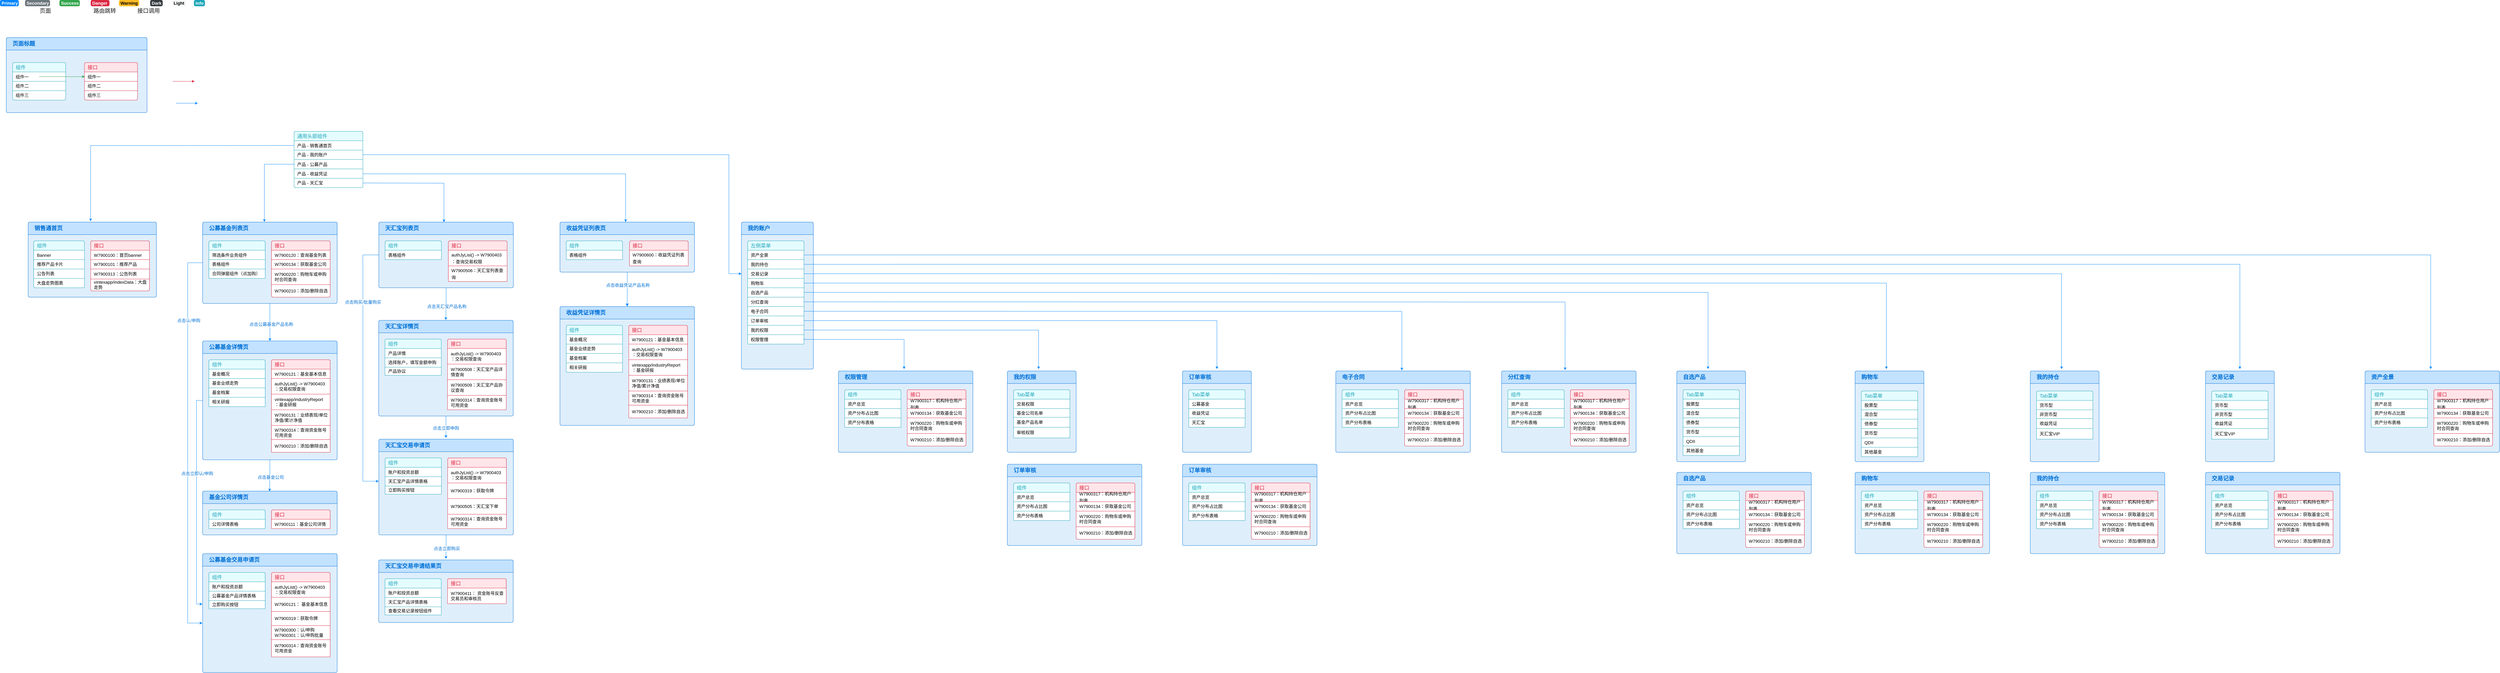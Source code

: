 <mxfile version="20.0.4" type="github">
  <diagram id="Mhiz0TYbnqHUInZX7yoO" name="Page-1">
    <mxGraphModel dx="1503" dy="776" grid="1" gridSize="10" guides="1" tooltips="1" connect="1" arrows="1" fold="1" page="1" pageScale="1" pageWidth="827" pageHeight="1169" math="0" shadow="0">
      <root>
        <mxCell id="0" />
        <mxCell id="1" parent="0" />
        <mxCell id="RmsIAJbYhFThGV-NR5GQ-37" value="" style="html=1;shadow=0;dashed=0;shape=mxgraph.bootstrap.rrect;rSize=5;strokeColor=#0071D5;html=1;whiteSpace=wrap;fillColor=#DFEEFB;fontColor=#ffffff;verticalAlign=bottom;align=left;spacing=20;spacingBottom=0;fontSize=14;" vertex="1" parent="1">
          <mxGeometry x="50" y="130" width="450" height="240" as="geometry" />
        </mxCell>
        <mxCell id="RmsIAJbYhFThGV-NR5GQ-38" value="&lt;font color=&quot;#0071d5&quot;&gt;&lt;b&gt;页面标题&lt;/b&gt;&lt;/font&gt;" style="html=1;shadow=0;dashed=0;shape=mxgraph.bootstrap.topButton;rSize=5;perimeter=none;whiteSpace=wrap;fillColor=#C2E2FF;strokeColor=#0071D5;fontColor=#ffffff;resizeWidth=1;fontSize=18;align=left;spacing=20;" vertex="1" parent="RmsIAJbYhFThGV-NR5GQ-37">
          <mxGeometry width="450" height="40" relative="1" as="geometry" />
        </mxCell>
        <mxCell id="RmsIAJbYhFThGV-NR5GQ-52" value="" style="html=1;shadow=0;dashed=0;shape=mxgraph.bootstrap.rrect;rSize=5;strokeColor=#1CA5B8;html=1;whiteSpace=wrap;fillColor=#FFFFFF;fontColor=#000000;fontSize=18;" vertex="1" parent="RmsIAJbYhFThGV-NR5GQ-37">
          <mxGeometry x="20.45" y="80" width="169.55" height="120" as="geometry" />
        </mxCell>
        <mxCell id="RmsIAJbYhFThGV-NR5GQ-53" value="组件" style="html=1;shadow=0;dashed=0;shape=mxgraph.bootstrap.topButton;strokeColor=inherit;fillColor=#E5FCFF;rSize=5;perimeter=none;whiteSpace=wrap;resizeWidth=1;align=left;spacing=10;fontSize=16;fontColor=#1CA5B8;" vertex="1" parent="RmsIAJbYhFThGV-NR5GQ-52">
          <mxGeometry width="169.55" height="30" relative="1" as="geometry" />
        </mxCell>
        <mxCell id="RmsIAJbYhFThGV-NR5GQ-54" value="&lt;font style=&quot;font-size: 14px;&quot;&gt;组件一&lt;/font&gt;" style="strokeColor=inherit;fillColor=inherit;gradientColor=inherit;fontColor=inherit;html=1;shadow=0;dashed=0;perimeter=none;whiteSpace=wrap;resizeWidth=1;align=left;spacing=10;fontSize=18;" vertex="1" parent="RmsIAJbYhFThGV-NR5GQ-52">
          <mxGeometry width="169.55" height="30" relative="1" as="geometry">
            <mxPoint y="30" as="offset" />
          </mxGeometry>
        </mxCell>
        <mxCell id="RmsIAJbYhFThGV-NR5GQ-55" value="组件二" style="strokeColor=inherit;fillColor=inherit;gradientColor=inherit;fontColor=inherit;html=1;shadow=0;dashed=0;perimeter=none;whiteSpace=wrap;resizeWidth=1;align=left;spacing=10;fontSize=14;" vertex="1" parent="RmsIAJbYhFThGV-NR5GQ-52">
          <mxGeometry width="169.55" height="30" relative="1" as="geometry">
            <mxPoint y="60" as="offset" />
          </mxGeometry>
        </mxCell>
        <mxCell id="RmsIAJbYhFThGV-NR5GQ-56" value="组件三" style="strokeColor=inherit;fillColor=inherit;gradientColor=inherit;fontColor=inherit;html=1;shadow=0;dashed=0;shape=mxgraph.bootstrap.bottomButton;rSize=5;perimeter=none;whiteSpace=wrap;resizeWidth=1;resizeHeight=0;align=left;spacing=10;fontSize=14;" vertex="1" parent="RmsIAJbYhFThGV-NR5GQ-52">
          <mxGeometry y="1" width="169.55" height="30" relative="1" as="geometry">
            <mxPoint y="-30" as="offset" />
          </mxGeometry>
        </mxCell>
        <mxCell id="RmsIAJbYhFThGV-NR5GQ-65" value="" style="html=1;shadow=0;dashed=0;shape=mxgraph.bootstrap.rrect;rSize=5;strokeColor=#DB2843;html=1;whiteSpace=wrap;fillColor=#FFFFFF;fontColor=#000000;fontSize=18;" vertex="1" parent="RmsIAJbYhFThGV-NR5GQ-37">
          <mxGeometry x="250" y="80" width="169.55" height="120" as="geometry" />
        </mxCell>
        <mxCell id="RmsIAJbYhFThGV-NR5GQ-66" value="&lt;font color=&quot;#db2843&quot;&gt;接口&lt;/font&gt;" style="html=1;shadow=0;dashed=0;shape=mxgraph.bootstrap.topButton;strokeColor=inherit;fillColor=#FFE5E9;rSize=5;perimeter=none;whiteSpace=wrap;resizeWidth=1;align=left;spacing=10;fontSize=16;fontColor=#1CA5B8;" vertex="1" parent="RmsIAJbYhFThGV-NR5GQ-65">
          <mxGeometry width="169.55" height="30" relative="1" as="geometry" />
        </mxCell>
        <mxCell id="RmsIAJbYhFThGV-NR5GQ-67" value="&lt;font style=&quot;font-size: 14px;&quot;&gt;组件一&lt;/font&gt;" style="strokeColor=inherit;fillColor=inherit;gradientColor=inherit;fontColor=inherit;html=1;shadow=0;dashed=0;perimeter=none;whiteSpace=wrap;resizeWidth=1;align=left;spacing=10;fontSize=18;" vertex="1" parent="RmsIAJbYhFThGV-NR5GQ-65">
          <mxGeometry width="169.55" height="30" relative="1" as="geometry">
            <mxPoint y="30" as="offset" />
          </mxGeometry>
        </mxCell>
        <mxCell id="RmsIAJbYhFThGV-NR5GQ-68" value="组件二" style="strokeColor=inherit;fillColor=inherit;gradientColor=inherit;fontColor=inherit;html=1;shadow=0;dashed=0;perimeter=none;whiteSpace=wrap;resizeWidth=1;align=left;spacing=10;fontSize=14;" vertex="1" parent="RmsIAJbYhFThGV-NR5GQ-65">
          <mxGeometry width="169.55" height="30" relative="1" as="geometry">
            <mxPoint y="60" as="offset" />
          </mxGeometry>
        </mxCell>
        <mxCell id="RmsIAJbYhFThGV-NR5GQ-69" value="组件三" style="strokeColor=inherit;fillColor=inherit;gradientColor=inherit;fontColor=inherit;html=1;shadow=0;dashed=0;shape=mxgraph.bootstrap.bottomButton;rSize=5;perimeter=none;whiteSpace=wrap;resizeWidth=1;resizeHeight=0;align=left;spacing=10;fontSize=14;" vertex="1" parent="RmsIAJbYhFThGV-NR5GQ-65">
          <mxGeometry y="1" width="169.55" height="30" relative="1" as="geometry">
            <mxPoint y="-30" as="offset" />
          </mxGeometry>
        </mxCell>
        <mxCell id="RmsIAJbYhFThGV-NR5GQ-42" value="" style="endArrow=classic;html=1;rounded=0;fontSize=18;fontColor=#1A1A1A;strokeColor=#33A64C;entryX=0.006;entryY=0.375;entryDx=0;entryDy=0;entryPerimeter=0;" edge="1" parent="RmsIAJbYhFThGV-NR5GQ-37" source="RmsIAJbYhFThGV-NR5GQ-54" target="RmsIAJbYhFThGV-NR5GQ-65">
          <mxGeometry width="50" height="50" relative="1" as="geometry">
            <mxPoint x="240" y="300" as="sourcePoint" />
            <mxPoint x="310" y="300" as="targetPoint" />
          </mxGeometry>
        </mxCell>
        <mxCell id="RmsIAJbYhFThGV-NR5GQ-41" value="&lt;font style=&quot;font-size: 18px;&quot; color=&quot;#1a1a1a&quot;&gt;页面&lt;/font&gt;" style="text;html=1;strokeColor=none;fillColor=none;align=center;verticalAlign=middle;whiteSpace=wrap;rounded=0;fontColor=#FFFFFF;" vertex="1" parent="1">
          <mxGeometry x="145" y="30" width="60" height="30" as="geometry" />
        </mxCell>
        <mxCell id="RmsIAJbYhFThGV-NR5GQ-43" value="&lt;font style=&quot;font-size: 18px;&quot; color=&quot;#1a1a1a&quot;&gt;路由跳转&lt;/font&gt;" style="text;html=1;strokeColor=none;fillColor=none;align=center;verticalAlign=middle;whiteSpace=wrap;rounded=0;fontColor=#FFFFFF;" vertex="1" parent="1">
          <mxGeometry x="320" y="30" width="90" height="30" as="geometry" />
        </mxCell>
        <mxCell id="RmsIAJbYhFThGV-NR5GQ-44" value="" style="endArrow=classic;html=1;rounded=0;fontSize=18;fontColor=#1A1A1A;strokeColor=#DB2843;strokeWidth=1;" edge="1" parent="1">
          <mxGeometry width="50" height="50" relative="1" as="geometry">
            <mxPoint x="582.28" y="270" as="sourcePoint" />
            <mxPoint x="652.28" y="270" as="targetPoint" />
          </mxGeometry>
        </mxCell>
        <mxCell id="RmsIAJbYhFThGV-NR5GQ-45" value="&lt;font style=&quot;font-size: 18px;&quot; color=&quot;#1a1a1a&quot;&gt;接口调用&lt;/font&gt;" style="text;html=1;strokeColor=none;fillColor=none;align=center;verticalAlign=middle;whiteSpace=wrap;rounded=0;fontColor=#FFFFFF;" vertex="1" parent="1">
          <mxGeometry x="460" y="30" width="90" height="30" as="geometry" />
        </mxCell>
        <mxCell id="RmsIAJbYhFThGV-NR5GQ-57" value="Primary" style="html=1;shadow=0;dashed=0;shape=mxgraph.bootstrap.rrect;rSize=5;strokeColor=none;strokeWidth=1;fillColor=#0085FC;fontColor=#FFFFFF;whiteSpace=wrap;align=left;verticalAlign=middle;spacingLeft=0;fontStyle=1;fontSize=14;spacing=5;" vertex="1" parent="1">
          <mxGeometry x="30" y="10" width="60" height="20" as="geometry" />
        </mxCell>
        <mxCell id="RmsIAJbYhFThGV-NR5GQ-58" value="Secondary" style="html=1;shadow=0;dashed=0;shape=mxgraph.bootstrap.rrect;rSize=5;strokeColor=none;strokeWidth=1;fillColor=#6C767D;fontColor=#FFFFFF;whiteSpace=wrap;align=left;verticalAlign=middle;spacingLeft=0;fontStyle=1;fontSize=14;spacing=5;" vertex="1" parent="1">
          <mxGeometry x="110" y="10" width="80" height="20" as="geometry" />
        </mxCell>
        <mxCell id="RmsIAJbYhFThGV-NR5GQ-59" value="Success" style="html=1;shadow=0;dashed=0;shape=mxgraph.bootstrap.rrect;rSize=5;strokeColor=none;strokeWidth=1;fillColor=#33A64C;fontColor=#FFFFFF;whiteSpace=wrap;align=left;verticalAlign=middle;spacingLeft=0;fontStyle=1;fontSize=14;spacing=5;" vertex="1" parent="1">
          <mxGeometry x="220" y="10" width="65" height="20" as="geometry" />
        </mxCell>
        <mxCell id="RmsIAJbYhFThGV-NR5GQ-60" value="Danger" style="html=1;shadow=0;dashed=0;shape=mxgraph.bootstrap.rrect;rSize=5;strokeColor=none;strokeWidth=1;fillColor=#DB2843;fontColor=#FFFFFF;whiteSpace=wrap;align=left;verticalAlign=middle;spacingLeft=0;fontStyle=1;fontSize=14;spacing=5;" vertex="1" parent="1">
          <mxGeometry x="320" y="10" width="60" height="20" as="geometry" />
        </mxCell>
        <mxCell id="RmsIAJbYhFThGV-NR5GQ-61" value="Warning" style="html=1;shadow=0;dashed=0;shape=mxgraph.bootstrap.rrect;rSize=5;strokeColor=none;strokeWidth=1;fillColor=#FFBC26;fontColor=#000000;whiteSpace=wrap;align=left;verticalAlign=middle;spacingLeft=0;fontStyle=1;fontSize=14;spacing=5;" vertex="1" parent="1">
          <mxGeometry x="410" y="10" width="65" height="20" as="geometry" />
        </mxCell>
        <mxCell id="RmsIAJbYhFThGV-NR5GQ-62" value="Dark" style="html=1;shadow=0;dashed=0;shape=mxgraph.bootstrap.rrect;rSize=5;strokeColor=none;strokeWidth=1;fillColor=#343A40;fontColor=#FFFFFF;whiteSpace=wrap;align=left;verticalAlign=middle;spacingLeft=0;fontStyle=1;fontSize=14;spacing=5;" vertex="1" parent="1">
          <mxGeometry x="510" y="10" width="40" height="20" as="geometry" />
        </mxCell>
        <mxCell id="RmsIAJbYhFThGV-NR5GQ-63" value="Light" style="html=1;shadow=0;dashed=0;shape=mxgraph.bootstrap.rrect;rSize=5;strokeColor=none;strokeWidth=1;fillColor=#F8F9FA;fontColor=#000000;whiteSpace=wrap;align=left;verticalAlign=middle;spacingLeft=0;fontStyle=1;fontSize=14;spacing=5;" vertex="1" parent="1">
          <mxGeometry x="580" y="10" width="45" height="20" as="geometry" />
        </mxCell>
        <mxCell id="RmsIAJbYhFThGV-NR5GQ-64" value="Info" style="html=1;shadow=0;dashed=0;shape=mxgraph.bootstrap.rrect;rSize=5;strokeColor=none;strokeWidth=1;fillColor=#1CA5B8;fontColor=#FFFFFF;whiteSpace=wrap;align=left;verticalAlign=middle;spacingLeft=0;fontStyle=1;fontSize=14;spacing=5;" vertex="1" parent="1">
          <mxGeometry x="650" y="10" width="35" height="20" as="geometry" />
        </mxCell>
        <mxCell id="RmsIAJbYhFThGV-NR5GQ-70" value="" style="html=1;shadow=0;dashed=0;shape=mxgraph.bootstrap.rrect;rSize=5;strokeColor=#1CA5B8;html=1;whiteSpace=wrap;fillColor=#FFFFFF;fontColor=#000000;fontSize=18;" vertex="1" parent="1">
          <mxGeometry x="970" y="430" width="220" height="180" as="geometry" />
        </mxCell>
        <mxCell id="RmsIAJbYhFThGV-NR5GQ-71" value="通用头部组件" style="html=1;shadow=0;dashed=0;shape=mxgraph.bootstrap.topButton;strokeColor=inherit;fillColor=#E5FCFF;rSize=5;perimeter=none;whiteSpace=wrap;resizeWidth=1;align=left;spacing=10;fontSize=16;fontColor=#1CA5B8;" vertex="1" parent="RmsIAJbYhFThGV-NR5GQ-70">
          <mxGeometry width="220" height="30" relative="1" as="geometry" />
        </mxCell>
        <mxCell id="RmsIAJbYhFThGV-NR5GQ-72" value="&lt;font style=&quot;font-size: 14px;&quot;&gt;产品 - 销售通首页&lt;/font&gt;" style="strokeColor=inherit;fillColor=inherit;gradientColor=inherit;fontColor=inherit;html=1;shadow=0;dashed=0;perimeter=none;whiteSpace=wrap;resizeWidth=1;align=left;spacing=10;fontSize=18;" vertex="1" parent="RmsIAJbYhFThGV-NR5GQ-70">
          <mxGeometry width="220" height="30" relative="1" as="geometry">
            <mxPoint y="30" as="offset" />
          </mxGeometry>
        </mxCell>
        <mxCell id="RmsIAJbYhFThGV-NR5GQ-73" value="产品 - 我的账户" style="strokeColor=inherit;fillColor=inherit;gradientColor=inherit;fontColor=inherit;html=1;shadow=0;dashed=0;perimeter=none;whiteSpace=wrap;resizeWidth=1;align=left;spacing=10;fontSize=14;" vertex="1" parent="RmsIAJbYhFThGV-NR5GQ-70">
          <mxGeometry width="220" height="30" relative="1" as="geometry">
            <mxPoint y="60" as="offset" />
          </mxGeometry>
        </mxCell>
        <mxCell id="RmsIAJbYhFThGV-NR5GQ-74" value="产品 - 天汇宝" style="strokeColor=inherit;fillColor=inherit;gradientColor=inherit;fontColor=inherit;html=1;shadow=0;dashed=0;shape=mxgraph.bootstrap.bottomButton;rSize=5;perimeter=none;whiteSpace=wrap;resizeWidth=1;resizeHeight=0;align=left;spacing=10;fontSize=14;" vertex="1" parent="RmsIAJbYhFThGV-NR5GQ-70">
          <mxGeometry y="1" width="220" height="30" relative="1" as="geometry">
            <mxPoint y="-30" as="offset" />
          </mxGeometry>
        </mxCell>
        <mxCell id="RmsIAJbYhFThGV-NR5GQ-76" value="&lt;span style=&quot;font-size: 14px;&quot;&gt;产品 - 公募产品&lt;/span&gt;" style="strokeColor=inherit;fillColor=inherit;gradientColor=inherit;fontColor=inherit;html=1;shadow=0;dashed=0;perimeter=none;whiteSpace=wrap;resizeWidth=1;align=left;spacing=10;fontSize=18;" vertex="1" parent="RmsIAJbYhFThGV-NR5GQ-70">
          <mxGeometry y="90" width="220" height="30" as="geometry" />
        </mxCell>
        <mxCell id="RmsIAJbYhFThGV-NR5GQ-77" value="&lt;font style=&quot;font-size: 14px;&quot;&gt;产品 - 收益凭证&lt;/font&gt;" style="strokeColor=inherit;fillColor=inherit;gradientColor=inherit;fontColor=inherit;html=1;shadow=0;dashed=0;perimeter=none;whiteSpace=wrap;resizeWidth=1;align=left;spacing=10;fontSize=18;" vertex="1" parent="RmsIAJbYhFThGV-NR5GQ-70">
          <mxGeometry y="120" width="220" height="30" as="geometry" />
        </mxCell>
        <mxCell id="RmsIAJbYhFThGV-NR5GQ-195" style="edgeStyle=orthogonalEdgeStyle;rounded=0;orthogonalLoop=1;jettySize=auto;html=1;entryX=0.487;entryY=-0.067;entryDx=0;entryDy=0;entryPerimeter=0;fontSize=14;fontColor=#0071D5;strokeColor=#0085FC;strokeWidth=1;" edge="1" parent="RmsIAJbYhFThGV-NR5GQ-70" target="RmsIAJbYhFThGV-NR5GQ-80">
          <mxGeometry relative="1" as="geometry">
            <mxPoint y="45" as="sourcePoint" />
          </mxGeometry>
        </mxCell>
        <mxCell id="RmsIAJbYhFThGV-NR5GQ-198" style="edgeStyle=orthogonalEdgeStyle;rounded=0;orthogonalLoop=1;jettySize=auto;html=1;entryX=0.484;entryY=0.005;entryDx=0;entryDy=0;entryPerimeter=0;fontSize=14;fontColor=#0071D5;strokeColor=#0085FC;strokeWidth=1;" edge="1" parent="RmsIAJbYhFThGV-NR5GQ-70" target="RmsIAJbYhFThGV-NR5GQ-129">
          <mxGeometry relative="1" as="geometry">
            <mxPoint x="220" y="165" as="sourcePoint" />
          </mxGeometry>
        </mxCell>
        <mxCell id="RmsIAJbYhFThGV-NR5GQ-235" style="edgeStyle=orthogonalEdgeStyle;rounded=0;orthogonalLoop=1;jettySize=auto;html=1;fontSize=14;fontColor=#0071D5;strokeColor=#0085FC;strokeWidth=1;exitX=0.999;exitY=0.486;exitDx=0;exitDy=0;exitPerimeter=0;" edge="1" parent="RmsIAJbYhFThGV-NR5GQ-70" source="RmsIAJbYhFThGV-NR5GQ-73">
          <mxGeometry relative="1" as="geometry">
            <mxPoint x="1430" y="455" as="targetPoint" />
            <Array as="points">
              <mxPoint x="1390" y="75" />
              <mxPoint x="1390" y="455" />
            </Array>
          </mxGeometry>
        </mxCell>
        <mxCell id="RmsIAJbYhFThGV-NR5GQ-79" value="" style="html=1;shadow=0;dashed=0;shape=mxgraph.bootstrap.rrect;rSize=5;strokeColor=#0071D5;html=1;whiteSpace=wrap;fillColor=#DFEEFB;fontColor=#ffffff;verticalAlign=bottom;align=left;spacing=20;spacingBottom=0;fontSize=14;container=0;" vertex="1" parent="1">
          <mxGeometry x="120" y="720" width="410" height="240" as="geometry" />
        </mxCell>
        <mxCell id="RmsIAJbYhFThGV-NR5GQ-80" value="&lt;font color=&quot;#0071d5&quot;&gt;&lt;b&gt;销售通首页&lt;/b&gt;&lt;/font&gt;" style="html=1;shadow=0;dashed=0;shape=mxgraph.bootstrap.topButton;rSize=5;perimeter=none;whiteSpace=wrap;fillColor=#C2E2FF;strokeColor=#0071D5;fontColor=#ffffff;resizeWidth=1;fontSize=18;align=left;spacing=20;" vertex="1" parent="1">
          <mxGeometry x="120" y="720" width="410" height="40" as="geometry" />
        </mxCell>
        <mxCell id="RmsIAJbYhFThGV-NR5GQ-81" value="" style="html=1;shadow=0;dashed=0;shape=mxgraph.bootstrap.rrect;rSize=5;strokeColor=#1CA5B8;html=1;whiteSpace=wrap;fillColor=#FFFFFF;fontColor=#000000;fontSize=18;" vertex="1" parent="1">
          <mxGeometry x="137.72" y="780" width="162.28" height="150" as="geometry" />
        </mxCell>
        <mxCell id="RmsIAJbYhFThGV-NR5GQ-82" value="组件" style="html=1;shadow=0;dashed=0;shape=mxgraph.bootstrap.topButton;strokeColor=inherit;fillColor=#E5FCFF;rSize=5;perimeter=none;whiteSpace=wrap;resizeWidth=1;align=left;spacing=10;fontSize=16;fontColor=#1CA5B8;" vertex="1" parent="RmsIAJbYhFThGV-NR5GQ-81">
          <mxGeometry width="162.28" height="30" relative="1" as="geometry" />
        </mxCell>
        <mxCell id="RmsIAJbYhFThGV-NR5GQ-83" value="&lt;font style=&quot;font-size: 14px;&quot;&gt;Banner&lt;/font&gt;" style="strokeColor=inherit;fillColor=inherit;gradientColor=inherit;fontColor=inherit;html=1;shadow=0;dashed=0;perimeter=none;whiteSpace=wrap;resizeWidth=1;align=left;spacing=10;fontSize=18;" vertex="1" parent="RmsIAJbYhFThGV-NR5GQ-81">
          <mxGeometry width="162.28" height="30" relative="1" as="geometry">
            <mxPoint y="30" as="offset" />
          </mxGeometry>
        </mxCell>
        <mxCell id="RmsIAJbYhFThGV-NR5GQ-84" value="推荐产品卡片" style="strokeColor=inherit;fillColor=inherit;gradientColor=inherit;fontColor=inherit;html=1;shadow=0;dashed=0;perimeter=none;whiteSpace=wrap;resizeWidth=1;align=left;spacing=10;fontSize=14;" vertex="1" parent="RmsIAJbYhFThGV-NR5GQ-81">
          <mxGeometry width="162.28" height="30" relative="1" as="geometry">
            <mxPoint y="60" as="offset" />
          </mxGeometry>
        </mxCell>
        <mxCell id="RmsIAJbYhFThGV-NR5GQ-85" value="大盘走势图表" style="strokeColor=inherit;fillColor=inherit;gradientColor=inherit;fontColor=inherit;html=1;shadow=0;dashed=0;shape=mxgraph.bootstrap.bottomButton;rSize=5;perimeter=none;whiteSpace=wrap;resizeWidth=1;resizeHeight=0;align=left;spacing=10;fontSize=14;" vertex="1" parent="RmsIAJbYhFThGV-NR5GQ-81">
          <mxGeometry y="1" width="162.28" height="30" relative="1" as="geometry">
            <mxPoint y="-30" as="offset" />
          </mxGeometry>
        </mxCell>
        <mxCell id="RmsIAJbYhFThGV-NR5GQ-92" value="公告列表" style="strokeColor=inherit;fillColor=inherit;gradientColor=inherit;fontColor=inherit;html=1;shadow=0;dashed=0;perimeter=none;whiteSpace=wrap;resizeWidth=1;align=left;spacing=10;fontSize=14;" vertex="1" parent="RmsIAJbYhFThGV-NR5GQ-81">
          <mxGeometry y="90" width="162.28" height="30" as="geometry" />
        </mxCell>
        <mxCell id="RmsIAJbYhFThGV-NR5GQ-86" value="" style="html=1;shadow=0;dashed=0;shape=mxgraph.bootstrap.rrect;rSize=5;strokeColor=#DB2843;html=1;whiteSpace=wrap;fillColor=#FFFFFF;fontColor=#000000;fontSize=18;" vertex="1" parent="1">
          <mxGeometry x="320" y="780" width="187.72" height="160" as="geometry" />
        </mxCell>
        <mxCell id="RmsIAJbYhFThGV-NR5GQ-87" value="&lt;font color=&quot;#db2843&quot;&gt;接口&lt;/font&gt;" style="html=1;shadow=0;dashed=0;shape=mxgraph.bootstrap.topButton;strokeColor=inherit;fillColor=#FFE5E9;rSize=5;perimeter=none;whiteSpace=wrap;resizeWidth=1;align=left;spacing=10;fontSize=16;fontColor=#1CA5B8;" vertex="1" parent="RmsIAJbYhFThGV-NR5GQ-86">
          <mxGeometry width="187.72" height="30" relative="1" as="geometry" />
        </mxCell>
        <mxCell id="RmsIAJbYhFThGV-NR5GQ-88" value="&lt;font style=&quot;font-size: 14px;&quot;&gt;W7900100：首页banner&lt;/font&gt;" style="strokeColor=inherit;fillColor=inherit;gradientColor=inherit;fontColor=inherit;html=1;shadow=0;dashed=0;perimeter=none;whiteSpace=wrap;resizeWidth=1;align=left;spacing=10;fontSize=18;" vertex="1" parent="RmsIAJbYhFThGV-NR5GQ-86">
          <mxGeometry width="187.72" height="30" relative="1" as="geometry">
            <mxPoint y="30" as="offset" />
          </mxGeometry>
        </mxCell>
        <mxCell id="RmsIAJbYhFThGV-NR5GQ-89" value="W7900101：推荐产品" style="strokeColor=inherit;fillColor=inherit;gradientColor=inherit;fontColor=inherit;html=1;shadow=0;dashed=0;perimeter=none;whiteSpace=wrap;resizeWidth=1;align=left;spacing=10;fontSize=14;" vertex="1" parent="RmsIAJbYhFThGV-NR5GQ-86">
          <mxGeometry width="187.72" height="30" relative="1" as="geometry">
            <mxPoint y="60" as="offset" />
          </mxGeometry>
        </mxCell>
        <mxCell id="RmsIAJbYhFThGV-NR5GQ-90" value="vintexapp/indexData：大盘走势" style="strokeColor=inherit;fillColor=inherit;gradientColor=inherit;fontColor=inherit;html=1;shadow=0;dashed=0;shape=mxgraph.bootstrap.bottomButton;rSize=5;perimeter=none;whiteSpace=wrap;resizeWidth=1;resizeHeight=0;align=left;spacing=10;fontSize=14;" vertex="1" parent="RmsIAJbYhFThGV-NR5GQ-86">
          <mxGeometry y="1" width="187.72" height="41" relative="1" as="geometry">
            <mxPoint y="-41" as="offset" />
          </mxGeometry>
        </mxCell>
        <mxCell id="RmsIAJbYhFThGV-NR5GQ-93" value="W7900313：公告列表" style="strokeColor=inherit;fillColor=inherit;gradientColor=inherit;fontColor=inherit;html=1;shadow=0;dashed=0;perimeter=none;whiteSpace=wrap;resizeWidth=1;align=left;spacing=10;fontSize=14;" vertex="1" parent="RmsIAJbYhFThGV-NR5GQ-86">
          <mxGeometry y="90" width="187.72" height="32" as="geometry" />
        </mxCell>
        <mxCell id="RmsIAJbYhFThGV-NR5GQ-175" style="edgeStyle=orthogonalEdgeStyle;rounded=0;orthogonalLoop=1;jettySize=auto;html=1;fontSize=14;fontColor=#0071D5;strokeColor=#0085FC;strokeWidth=1;" edge="1" parent="1" source="RmsIAJbYhFThGV-NR5GQ-94">
          <mxGeometry relative="1" as="geometry">
            <mxPoint x="893" y="1100" as="targetPoint" />
          </mxGeometry>
        </mxCell>
        <mxCell id="RmsIAJbYhFThGV-NR5GQ-176" value="点击公募基金产品名称" style="edgeLabel;html=1;align=center;verticalAlign=middle;resizable=0;points=[];fontSize=14;fontColor=#0071D5;" vertex="1" connectable="0" parent="RmsIAJbYhFThGV-NR5GQ-175">
          <mxGeometry x="0.129" y="3" relative="1" as="geometry">
            <mxPoint as="offset" />
          </mxGeometry>
        </mxCell>
        <mxCell id="RmsIAJbYhFThGV-NR5GQ-560" style="edgeStyle=orthogonalEdgeStyle;rounded=0;orthogonalLoop=1;jettySize=auto;html=1;entryX=-0.002;entryY=0.584;entryDx=0;entryDy=0;entryPerimeter=0;fontSize=14;fontColor=#0071D5;strokeColor=#0085FC;strokeWidth=1;" edge="1" parent="1" source="RmsIAJbYhFThGV-NR5GQ-94" target="RmsIAJbYhFThGV-NR5GQ-544">
          <mxGeometry relative="1" as="geometry">
            <Array as="points">
              <mxPoint x="630" y="850" />
              <mxPoint x="630" y="2002" />
            </Array>
          </mxGeometry>
        </mxCell>
        <mxCell id="RmsIAJbYhFThGV-NR5GQ-561" value="点击认/申购" style="edgeLabel;html=1;align=center;verticalAlign=middle;resizable=0;points=[];fontSize=14;fontColor=#0071D5;" vertex="1" connectable="0" parent="RmsIAJbYhFThGV-NR5GQ-560">
          <mxGeometry x="-0.627" y="3" relative="1" as="geometry">
            <mxPoint as="offset" />
          </mxGeometry>
        </mxCell>
        <mxCell id="RmsIAJbYhFThGV-NR5GQ-94" value="" style="html=1;shadow=0;dashed=0;shape=mxgraph.bootstrap.rrect;rSize=5;strokeColor=#0071D5;html=1;whiteSpace=wrap;fillColor=#DFEEFB;fontColor=#ffffff;verticalAlign=bottom;align=left;spacing=20;spacingBottom=0;fontSize=14;container=0;" vertex="1" parent="1">
          <mxGeometry x="677.72" y="720" width="430" height="260" as="geometry" />
        </mxCell>
        <mxCell id="RmsIAJbYhFThGV-NR5GQ-95" value="&lt;font color=&quot;#0071d5&quot;&gt;&lt;b&gt;公募基金列表页&lt;/b&gt;&lt;/font&gt;" style="html=1;shadow=0;dashed=0;shape=mxgraph.bootstrap.topButton;rSize=5;perimeter=none;whiteSpace=wrap;fillColor=#C2E2FF;strokeColor=#0071D5;fontColor=#ffffff;resizeWidth=1;fontSize=18;align=left;spacing=20;" vertex="1" parent="1">
          <mxGeometry x="677.72" y="720" width="430" height="40" as="geometry" />
        </mxCell>
        <mxCell id="RmsIAJbYhFThGV-NR5GQ-96" value="" style="html=1;shadow=0;dashed=0;shape=mxgraph.bootstrap.rrect;rSize=5;strokeColor=#1CA5B8;html=1;whiteSpace=wrap;fillColor=#FFFFFF;fontColor=#000000;fontSize=18;" vertex="1" parent="1">
          <mxGeometry x="697.72" y="780" width="180" height="120" as="geometry" />
        </mxCell>
        <mxCell id="RmsIAJbYhFThGV-NR5GQ-97" value="组件" style="html=1;shadow=0;dashed=0;shape=mxgraph.bootstrap.topButton;strokeColor=inherit;fillColor=#E5FCFF;rSize=5;perimeter=none;whiteSpace=wrap;resizeWidth=1;align=left;spacing=10;fontSize=16;fontColor=#1CA5B8;" vertex="1" parent="RmsIAJbYhFThGV-NR5GQ-96">
          <mxGeometry width="180.0" height="30" relative="1" as="geometry" />
        </mxCell>
        <mxCell id="RmsIAJbYhFThGV-NR5GQ-98" value="&lt;font style=&quot;font-size: 14px;&quot;&gt;筛选条件业务组件&lt;/font&gt;" style="strokeColor=inherit;fillColor=inherit;gradientColor=inherit;fontColor=inherit;html=1;shadow=0;dashed=0;perimeter=none;whiteSpace=wrap;resizeWidth=1;align=left;spacing=10;fontSize=18;" vertex="1" parent="RmsIAJbYhFThGV-NR5GQ-96">
          <mxGeometry width="180.0" height="30" relative="1" as="geometry">
            <mxPoint y="30" as="offset" />
          </mxGeometry>
        </mxCell>
        <mxCell id="RmsIAJbYhFThGV-NR5GQ-99" value="表格组件" style="strokeColor=inherit;fillColor=inherit;gradientColor=inherit;fontColor=inherit;html=1;shadow=0;dashed=0;perimeter=none;whiteSpace=wrap;resizeWidth=1;align=left;spacing=10;fontSize=14;" vertex="1" parent="RmsIAJbYhFThGV-NR5GQ-96">
          <mxGeometry width="180.0" height="30" relative="1" as="geometry">
            <mxPoint y="60" as="offset" />
          </mxGeometry>
        </mxCell>
        <mxCell id="RmsIAJbYhFThGV-NR5GQ-101" value="合同弹窗组件（点加购）" style="strokeColor=inherit;fillColor=inherit;gradientColor=inherit;fontColor=inherit;html=1;shadow=0;dashed=0;perimeter=none;whiteSpace=wrap;resizeWidth=1;align=left;spacing=10;fontSize=14;" vertex="1" parent="RmsIAJbYhFThGV-NR5GQ-96">
          <mxGeometry y="90" width="180" height="30" as="geometry" />
        </mxCell>
        <mxCell id="RmsIAJbYhFThGV-NR5GQ-102" value="" style="html=1;shadow=0;dashed=0;shape=mxgraph.bootstrap.rrect;rSize=5;strokeColor=#DB2843;html=1;whiteSpace=wrap;fillColor=#FFFFFF;fontColor=#000000;fontSize=18;" vertex="1" parent="1">
          <mxGeometry x="897.72" y="780" width="187.72" height="180" as="geometry" />
        </mxCell>
        <mxCell id="RmsIAJbYhFThGV-NR5GQ-103" value="&lt;font color=&quot;#db2843&quot;&gt;接口&lt;/font&gt;" style="html=1;shadow=0;dashed=0;shape=mxgraph.bootstrap.topButton;strokeColor=inherit;fillColor=#FFE5E9;rSize=5;perimeter=none;whiteSpace=wrap;resizeWidth=1;align=left;spacing=10;fontSize=16;fontColor=#1CA5B8;" vertex="1" parent="RmsIAJbYhFThGV-NR5GQ-102">
          <mxGeometry width="187.72" height="30" relative="1" as="geometry" />
        </mxCell>
        <mxCell id="RmsIAJbYhFThGV-NR5GQ-104" value="&lt;font style=&quot;font-size: 14px;&quot;&gt;W7900120：查询基金列表&lt;/font&gt;" style="strokeColor=inherit;fillColor=inherit;gradientColor=inherit;fontColor=inherit;html=1;shadow=0;dashed=0;perimeter=none;whiteSpace=wrap;resizeWidth=1;align=left;spacing=10;fontSize=18;" vertex="1" parent="RmsIAJbYhFThGV-NR5GQ-102">
          <mxGeometry width="187.72" height="30" relative="1" as="geometry">
            <mxPoint y="30" as="offset" />
          </mxGeometry>
        </mxCell>
        <mxCell id="RmsIAJbYhFThGV-NR5GQ-105" value="W7900134：获取基金公司" style="strokeColor=inherit;fillColor=inherit;gradientColor=inherit;fontColor=inherit;html=1;shadow=0;dashed=0;perimeter=none;whiteSpace=wrap;resizeWidth=1;align=left;spacing=10;fontSize=14;" vertex="1" parent="RmsIAJbYhFThGV-NR5GQ-102">
          <mxGeometry width="187.72" height="30" relative="1" as="geometry">
            <mxPoint y="60" as="offset" />
          </mxGeometry>
        </mxCell>
        <mxCell id="RmsIAJbYhFThGV-NR5GQ-106" value="W7900210：添加/删除自选" style="strokeColor=inherit;fillColor=inherit;gradientColor=inherit;fontColor=inherit;html=1;shadow=0;dashed=0;shape=mxgraph.bootstrap.bottomButton;rSize=5;perimeter=none;whiteSpace=wrap;resizeWidth=1;resizeHeight=0;align=left;spacing=10;fontSize=14;" vertex="1" parent="RmsIAJbYhFThGV-NR5GQ-102">
          <mxGeometry y="1" width="187.72" height="41" relative="1" as="geometry">
            <mxPoint y="-41" as="offset" />
          </mxGeometry>
        </mxCell>
        <mxCell id="RmsIAJbYhFThGV-NR5GQ-107" value="W7900220：购物车或申购时合同查询" style="strokeColor=inherit;fillColor=inherit;gradientColor=inherit;fontColor=inherit;html=1;shadow=0;dashed=0;perimeter=none;whiteSpace=wrap;resizeWidth=1;align=left;spacing=10;fontSize=14;" vertex="1" parent="RmsIAJbYhFThGV-NR5GQ-102">
          <mxGeometry y="90" width="187.72" height="50" as="geometry" />
        </mxCell>
        <mxCell id="RmsIAJbYhFThGV-NR5GQ-109" value="" style="endArrow=classic;html=1;rounded=0;fontSize=18;fontColor=#1A1A1A;strokeColor=#0085FC;strokeWidth=1;" edge="1" parent="1">
          <mxGeometry width="50" height="50" relative="1" as="geometry">
            <mxPoint x="592.28" y="340" as="sourcePoint" />
            <mxPoint x="662.28" y="340" as="targetPoint" />
          </mxGeometry>
        </mxCell>
        <mxCell id="RmsIAJbYhFThGV-NR5GQ-193" style="edgeStyle=orthogonalEdgeStyle;rounded=0;orthogonalLoop=1;jettySize=auto;html=1;fontSize=14;fontColor=#0071D5;strokeColor=#0085FC;strokeWidth=1;entryX=0.5;entryY=-0.033;entryDx=0;entryDy=0;entryPerimeter=0;" edge="1" parent="1" source="RmsIAJbYhFThGV-NR5GQ-114" target="RmsIAJbYhFThGV-NR5GQ-178">
          <mxGeometry relative="1" as="geometry">
            <mxPoint x="2035" y="1040" as="targetPoint" />
          </mxGeometry>
        </mxCell>
        <mxCell id="RmsIAJbYhFThGV-NR5GQ-194" value="点击收益凭证产品名称" style="edgeLabel;html=1;align=center;verticalAlign=middle;resizable=0;points=[];fontSize=14;fontColor=#0071D5;" vertex="1" connectable="0" parent="RmsIAJbYhFThGV-NR5GQ-193">
          <mxGeometry x="-0.233" y="2" relative="1" as="geometry">
            <mxPoint as="offset" />
          </mxGeometry>
        </mxCell>
        <mxCell id="RmsIAJbYhFThGV-NR5GQ-114" value="" style="html=1;shadow=0;dashed=0;shape=mxgraph.bootstrap.rrect;rSize=5;strokeColor=#0071D5;html=1;whiteSpace=wrap;fillColor=#DFEEFB;fontColor=#ffffff;verticalAlign=bottom;align=left;spacing=20;spacingBottom=0;fontSize=14;container=0;" vertex="1" parent="1">
          <mxGeometry x="1820" y="720" width="430" height="160" as="geometry" />
        </mxCell>
        <mxCell id="RmsIAJbYhFThGV-NR5GQ-115" value="&lt;font color=&quot;#0071d5&quot;&gt;&lt;b&gt;收益凭证列表页&lt;/b&gt;&lt;/font&gt;" style="html=1;shadow=0;dashed=0;shape=mxgraph.bootstrap.topButton;rSize=5;perimeter=none;whiteSpace=wrap;fillColor=#C2E2FF;strokeColor=#0071D5;fontColor=#ffffff;resizeWidth=1;fontSize=18;align=left;spacing=20;" vertex="1" parent="1">
          <mxGeometry x="1820" y="720" width="430" height="40" as="geometry" />
        </mxCell>
        <mxCell id="RmsIAJbYhFThGV-NR5GQ-116" value="" style="html=1;shadow=0;dashed=0;shape=mxgraph.bootstrap.rrect;rSize=5;strokeColor=#1CA5B8;html=1;whiteSpace=wrap;fillColor=#FFFFFF;fontColor=#000000;fontSize=18;" vertex="1" parent="1">
          <mxGeometry x="1840" y="780" width="180" height="60" as="geometry" />
        </mxCell>
        <mxCell id="RmsIAJbYhFThGV-NR5GQ-117" value="组件" style="html=1;shadow=0;dashed=0;shape=mxgraph.bootstrap.topButton;strokeColor=inherit;fillColor=#E5FCFF;rSize=5;perimeter=none;whiteSpace=wrap;resizeWidth=1;align=left;spacing=10;fontSize=16;fontColor=#1CA5B8;" vertex="1" parent="RmsIAJbYhFThGV-NR5GQ-116">
          <mxGeometry width="180.0" height="30" relative="1" as="geometry" />
        </mxCell>
        <mxCell id="RmsIAJbYhFThGV-NR5GQ-118" value="&lt;span style=&quot;font-size: 14px;&quot;&gt;表格组件&lt;/span&gt;" style="strokeColor=inherit;fillColor=inherit;gradientColor=inherit;fontColor=inherit;html=1;shadow=0;dashed=0;perimeter=none;whiteSpace=wrap;resizeWidth=1;align=left;spacing=10;fontSize=18;" vertex="1" parent="RmsIAJbYhFThGV-NR5GQ-116">
          <mxGeometry width="180.0" height="30" relative="1" as="geometry">
            <mxPoint y="30" as="offset" />
          </mxGeometry>
        </mxCell>
        <mxCell id="RmsIAJbYhFThGV-NR5GQ-121" value="" style="html=1;shadow=0;dashed=0;shape=mxgraph.bootstrap.rrect;rSize=5;strokeColor=#DB2843;html=1;whiteSpace=wrap;fillColor=#FFFFFF;fontColor=#000000;fontSize=18;" vertex="1" parent="1">
          <mxGeometry x="2042.28" y="780" width="187.72" height="80" as="geometry" />
        </mxCell>
        <mxCell id="RmsIAJbYhFThGV-NR5GQ-122" value="&lt;font color=&quot;#db2843&quot;&gt;接口&lt;/font&gt;" style="html=1;shadow=0;dashed=0;shape=mxgraph.bootstrap.topButton;strokeColor=inherit;fillColor=#FFE5E9;rSize=5;perimeter=none;whiteSpace=wrap;resizeWidth=1;align=left;spacing=10;fontSize=16;fontColor=#1CA5B8;" vertex="1" parent="RmsIAJbYhFThGV-NR5GQ-121">
          <mxGeometry width="187.72" height="30" relative="1" as="geometry" />
        </mxCell>
        <mxCell id="RmsIAJbYhFThGV-NR5GQ-123" value="&lt;font style=&quot;font-size: 14px;&quot;&gt;W7900600：收益凭证列表查询&lt;/font&gt;" style="strokeColor=inherit;fillColor=inherit;gradientColor=inherit;fontColor=inherit;html=1;shadow=0;dashed=0;perimeter=none;whiteSpace=wrap;resizeWidth=1;align=left;spacing=10;fontSize=18;" vertex="1" parent="RmsIAJbYhFThGV-NR5GQ-121">
          <mxGeometry width="187.72" height="50" relative="1" as="geometry">
            <mxPoint y="30" as="offset" />
          </mxGeometry>
        </mxCell>
        <mxCell id="RmsIAJbYhFThGV-NR5GQ-508" style="edgeStyle=orthogonalEdgeStyle;rounded=0;orthogonalLoop=1;jettySize=auto;html=1;entryX=0.499;entryY=-0.025;entryDx=0;entryDy=0;entryPerimeter=0;fontSize=14;fontColor=#0071D5;strokeColor=#0085FC;strokeWidth=1;" edge="1" parent="1" source="RmsIAJbYhFThGV-NR5GQ-128" target="RmsIAJbYhFThGV-NR5GQ-493">
          <mxGeometry relative="1" as="geometry">
            <Array as="points">
              <mxPoint x="1456" y="982" />
              <mxPoint x="1455" y="982" />
            </Array>
          </mxGeometry>
        </mxCell>
        <mxCell id="RmsIAJbYhFThGV-NR5GQ-509" value="点击天汇宝产品名称" style="edgeLabel;html=1;align=center;verticalAlign=middle;resizable=0;points=[];fontSize=14;fontColor=#0071D5;" vertex="1" connectable="0" parent="RmsIAJbYhFThGV-NR5GQ-508">
          <mxGeometry x="0.16" y="3" relative="1" as="geometry">
            <mxPoint as="offset" />
          </mxGeometry>
        </mxCell>
        <mxCell id="RmsIAJbYhFThGV-NR5GQ-526" style="edgeStyle=orthogonalEdgeStyle;rounded=0;orthogonalLoop=1;jettySize=auto;html=1;entryX=-0.001;entryY=0.439;entryDx=0;entryDy=0;entryPerimeter=0;fontSize=14;fontColor=#0071D5;strokeColor=#0085FC;strokeWidth=1;" edge="1" parent="1" source="RmsIAJbYhFThGV-NR5GQ-128" target="RmsIAJbYhFThGV-NR5GQ-510">
          <mxGeometry relative="1" as="geometry">
            <Array as="points">
              <mxPoint x="1190" y="825" />
              <mxPoint x="1190" y="1548" />
            </Array>
          </mxGeometry>
        </mxCell>
        <mxCell id="RmsIAJbYhFThGV-NR5GQ-527" value="点击购买/批量购买" style="edgeLabel;html=1;align=center;verticalAlign=middle;resizable=0;points=[];fontSize=14;fontColor=#0071D5;" vertex="1" connectable="0" parent="RmsIAJbYhFThGV-NR5GQ-526">
          <mxGeometry x="0.434" relative="1" as="geometry">
            <mxPoint y="-390" as="offset" />
          </mxGeometry>
        </mxCell>
        <mxCell id="RmsIAJbYhFThGV-NR5GQ-128" value="" style="html=1;shadow=0;dashed=0;shape=mxgraph.bootstrap.rrect;rSize=5;strokeColor=#0071D5;html=1;whiteSpace=wrap;fillColor=#DFEEFB;fontColor=#ffffff;verticalAlign=bottom;align=left;spacing=20;spacingBottom=0;fontSize=14;container=0;" vertex="1" parent="1">
          <mxGeometry x="1241" y="720" width="430" height="210" as="geometry" />
        </mxCell>
        <mxCell id="RmsIAJbYhFThGV-NR5GQ-129" value="&lt;font color=&quot;#0071d5&quot;&gt;&lt;b&gt;天汇宝列表页&lt;/b&gt;&lt;/font&gt;" style="html=1;shadow=0;dashed=0;shape=mxgraph.bootstrap.topButton;rSize=5;perimeter=none;whiteSpace=wrap;fillColor=#C2E2FF;strokeColor=#0071D5;fontColor=#ffffff;resizeWidth=1;fontSize=18;align=left;spacing=20;" vertex="1" parent="1">
          <mxGeometry x="1241" y="720" width="430" height="40" as="geometry" />
        </mxCell>
        <mxCell id="RmsIAJbYhFThGV-NR5GQ-130" value="" style="html=1;shadow=0;dashed=0;shape=mxgraph.bootstrap.rrect;rSize=5;strokeColor=#1CA5B8;html=1;whiteSpace=wrap;fillColor=#FFFFFF;fontColor=#000000;fontSize=18;" vertex="1" parent="1">
          <mxGeometry x="1261" y="780" width="180" height="60" as="geometry" />
        </mxCell>
        <mxCell id="RmsIAJbYhFThGV-NR5GQ-131" value="组件" style="html=1;shadow=0;dashed=0;shape=mxgraph.bootstrap.topButton;strokeColor=inherit;fillColor=#E5FCFF;rSize=5;perimeter=none;whiteSpace=wrap;resizeWidth=1;align=left;spacing=10;fontSize=16;fontColor=#1CA5B8;" vertex="1" parent="RmsIAJbYhFThGV-NR5GQ-130">
          <mxGeometry width="180.0" height="30" relative="1" as="geometry" />
        </mxCell>
        <mxCell id="RmsIAJbYhFThGV-NR5GQ-132" value="&lt;span style=&quot;font-size: 14px;&quot;&gt;表格组件&lt;/span&gt;" style="strokeColor=inherit;fillColor=inherit;gradientColor=inherit;fontColor=inherit;html=1;shadow=0;dashed=0;perimeter=none;whiteSpace=wrap;resizeWidth=1;align=left;spacing=10;fontSize=18;" vertex="1" parent="RmsIAJbYhFThGV-NR5GQ-130">
          <mxGeometry width="180.0" height="30" relative="1" as="geometry">
            <mxPoint y="30" as="offset" />
          </mxGeometry>
        </mxCell>
        <mxCell id="RmsIAJbYhFThGV-NR5GQ-133" value="" style="html=1;shadow=0;dashed=0;shape=mxgraph.bootstrap.rrect;rSize=5;strokeColor=#DB2843;html=1;whiteSpace=wrap;fillColor=#FFFFFF;fontColor=#000000;fontSize=18;" vertex="1" parent="1">
          <mxGeometry x="1463.28" y="780" width="187.72" height="130" as="geometry" />
        </mxCell>
        <mxCell id="RmsIAJbYhFThGV-NR5GQ-134" value="&lt;font color=&quot;#db2843&quot;&gt;接口&lt;/font&gt;" style="html=1;shadow=0;dashed=0;shape=mxgraph.bootstrap.topButton;strokeColor=inherit;fillColor=#FFE5E9;rSize=5;perimeter=none;whiteSpace=wrap;resizeWidth=1;align=left;spacing=10;fontSize=16;fontColor=#1CA5B8;" vertex="1" parent="RmsIAJbYhFThGV-NR5GQ-133">
          <mxGeometry width="187.72" height="30" relative="1" as="geometry" />
        </mxCell>
        <mxCell id="RmsIAJbYhFThGV-NR5GQ-135" value="&lt;font style=&quot;font-size: 14px;&quot;&gt;authJyList() -&amp;gt; W7900403 ：查询交易权限&lt;/font&gt;" style="strokeColor=inherit;fillColor=inherit;gradientColor=inherit;fontColor=inherit;html=1;shadow=0;dashed=0;perimeter=none;whiteSpace=wrap;resizeWidth=1;align=left;spacing=10;fontSize=18;" vertex="1" parent="RmsIAJbYhFThGV-NR5GQ-133">
          <mxGeometry width="187.72" height="50" relative="1" as="geometry">
            <mxPoint y="30" as="offset" />
          </mxGeometry>
        </mxCell>
        <mxCell id="RmsIAJbYhFThGV-NR5GQ-137" value="&lt;font style=&quot;font-size: 14px;&quot;&gt;W7900506：天汇宝列表查询&lt;/font&gt;" style="strokeColor=inherit;fillColor=inherit;gradientColor=inherit;fontColor=inherit;html=1;shadow=0;dashed=0;perimeter=none;whiteSpace=wrap;resizeWidth=1;align=left;spacing=10;fontSize=18;" vertex="1" parent="RmsIAJbYhFThGV-NR5GQ-133">
          <mxGeometry y="80" width="187.72" height="50" as="geometry" />
        </mxCell>
        <mxCell id="RmsIAJbYhFThGV-NR5GQ-490" style="edgeStyle=orthogonalEdgeStyle;rounded=0;orthogonalLoop=1;jettySize=auto;html=1;entryX=0.498;entryY=0.022;entryDx=0;entryDy=0;entryPerimeter=0;fontSize=14;fontColor=#0071D5;strokeColor=#0085FC;strokeWidth=1;" edge="1" parent="1" source="RmsIAJbYhFThGV-NR5GQ-139" target="RmsIAJbYhFThGV-NR5GQ-475">
          <mxGeometry relative="1" as="geometry" />
        </mxCell>
        <mxCell id="RmsIAJbYhFThGV-NR5GQ-491" value="点击基金公司" style="edgeLabel;html=1;align=center;verticalAlign=middle;resizable=0;points=[];fontSize=14;fontColor=#0071D5;" vertex="1" connectable="0" parent="RmsIAJbYhFThGV-NR5GQ-490">
          <mxGeometry x="0.109" y="3" relative="1" as="geometry">
            <mxPoint as="offset" />
          </mxGeometry>
        </mxCell>
        <mxCell id="RmsIAJbYhFThGV-NR5GQ-558" style="edgeStyle=orthogonalEdgeStyle;rounded=0;orthogonalLoop=1;jettySize=auto;html=1;fontSize=14;fontColor=#0071D5;strokeColor=#0085FC;strokeWidth=1;entryX=-0.002;entryY=0.424;entryDx=0;entryDy=0;entryPerimeter=0;" edge="1" parent="1" source="RmsIAJbYhFThGV-NR5GQ-139" target="RmsIAJbYhFThGV-NR5GQ-544">
          <mxGeometry relative="1" as="geometry">
            <mxPoint x="660" y="1943.529" as="targetPoint" />
            <Array as="points">
              <mxPoint x="658" y="1290" />
              <mxPoint x="658" y="1941" />
            </Array>
          </mxGeometry>
        </mxCell>
        <mxCell id="RmsIAJbYhFThGV-NR5GQ-559" value="点击立即认/申购" style="edgeLabel;html=1;align=center;verticalAlign=middle;resizable=0;points=[];fontSize=14;fontColor=#0071D5;" vertex="1" connectable="0" parent="RmsIAJbYhFThGV-NR5GQ-558">
          <mxGeometry x="-0.267" y="2" relative="1" as="geometry">
            <mxPoint as="offset" />
          </mxGeometry>
        </mxCell>
        <mxCell id="RmsIAJbYhFThGV-NR5GQ-139" value="" style="html=1;shadow=0;dashed=0;shape=mxgraph.bootstrap.rrect;rSize=5;strokeColor=#0071D5;html=1;whiteSpace=wrap;fillColor=#DFEEFB;fontColor=#ffffff;verticalAlign=bottom;align=left;spacing=20;spacingBottom=0;fontSize=14;container=0;" vertex="1" parent="1">
          <mxGeometry x="677.72" y="1100" width="430" height="380" as="geometry" />
        </mxCell>
        <mxCell id="RmsIAJbYhFThGV-NR5GQ-140" value="&lt;font color=&quot;#0071d5&quot;&gt;&lt;b&gt;公募基金详情页&lt;/b&gt;&lt;/font&gt;" style="html=1;shadow=0;dashed=0;shape=mxgraph.bootstrap.topButton;rSize=5;perimeter=none;whiteSpace=wrap;fillColor=#C2E2FF;strokeColor=#0071D5;fontColor=#ffffff;resizeWidth=1;fontSize=18;align=left;spacing=20;" vertex="1" parent="1">
          <mxGeometry x="677.72" y="1100" width="430" height="40" as="geometry" />
        </mxCell>
        <mxCell id="RmsIAJbYhFThGV-NR5GQ-141" value="" style="html=1;shadow=0;dashed=0;shape=mxgraph.bootstrap.rrect;rSize=5;strokeColor=#1CA5B8;html=1;whiteSpace=wrap;fillColor=#FFFFFF;fontColor=#000000;fontSize=18;" vertex="1" parent="1">
          <mxGeometry x="697.72" y="1160" width="180" height="150" as="geometry" />
        </mxCell>
        <mxCell id="RmsIAJbYhFThGV-NR5GQ-142" value="组件" style="html=1;shadow=0;dashed=0;shape=mxgraph.bootstrap.topButton;strokeColor=inherit;fillColor=#E5FCFF;rSize=5;perimeter=none;whiteSpace=wrap;resizeWidth=1;align=left;spacing=10;fontSize=16;fontColor=#1CA5B8;" vertex="1" parent="RmsIAJbYhFThGV-NR5GQ-141">
          <mxGeometry width="180.0" height="30" relative="1" as="geometry" />
        </mxCell>
        <mxCell id="RmsIAJbYhFThGV-NR5GQ-143" value="&lt;font style=&quot;font-size: 14px;&quot;&gt;基金概况&lt;/font&gt;" style="strokeColor=inherit;fillColor=inherit;gradientColor=inherit;fontColor=inherit;html=1;shadow=0;dashed=0;perimeter=none;whiteSpace=wrap;resizeWidth=1;align=left;spacing=10;fontSize=18;" vertex="1" parent="RmsIAJbYhFThGV-NR5GQ-141">
          <mxGeometry width="180.0" height="30" relative="1" as="geometry">
            <mxPoint y="30" as="offset" />
          </mxGeometry>
        </mxCell>
        <mxCell id="RmsIAJbYhFThGV-NR5GQ-144" value="基金业绩走势" style="strokeColor=inherit;fillColor=inherit;gradientColor=inherit;fontColor=inherit;html=1;shadow=0;dashed=0;perimeter=none;whiteSpace=wrap;resizeWidth=1;align=left;spacing=10;fontSize=14;" vertex="1" parent="RmsIAJbYhFThGV-NR5GQ-141">
          <mxGeometry width="180.0" height="30" relative="1" as="geometry">
            <mxPoint y="60" as="offset" />
          </mxGeometry>
        </mxCell>
        <mxCell id="RmsIAJbYhFThGV-NR5GQ-145" value="相关研报" style="strokeColor=inherit;fillColor=inherit;gradientColor=inherit;fontColor=inherit;html=1;shadow=0;dashed=0;perimeter=none;whiteSpace=wrap;resizeWidth=1;align=left;spacing=10;fontSize=14;" vertex="1" parent="RmsIAJbYhFThGV-NR5GQ-141">
          <mxGeometry y="120" width="180" height="30" as="geometry" />
        </mxCell>
        <mxCell id="RmsIAJbYhFThGV-NR5GQ-152" value="基金档案" style="strokeColor=inherit;fillColor=inherit;gradientColor=inherit;fontColor=inherit;html=1;shadow=0;dashed=0;perimeter=none;whiteSpace=wrap;resizeWidth=1;align=left;spacing=10;fontSize=14;" vertex="1" parent="RmsIAJbYhFThGV-NR5GQ-141">
          <mxGeometry y="90" width="180" height="30" as="geometry" />
        </mxCell>
        <mxCell id="RmsIAJbYhFThGV-NR5GQ-146" value="" style="html=1;shadow=0;dashed=0;shape=mxgraph.bootstrap.rrect;rSize=5;strokeColor=#DB2843;html=1;whiteSpace=wrap;fillColor=#FFFFFF;fontColor=#000000;fontSize=18;" vertex="1" parent="1">
          <mxGeometry x="897.72" y="1160" width="187.72" height="296.009" as="geometry" />
        </mxCell>
        <mxCell id="RmsIAJbYhFThGV-NR5GQ-147" value="&lt;font color=&quot;#db2843&quot;&gt;接口&lt;/font&gt;" style="html=1;shadow=0;dashed=0;shape=mxgraph.bootstrap.topButton;strokeColor=inherit;fillColor=#FFE5E9;rSize=5;perimeter=none;whiteSpace=wrap;resizeWidth=1;align=left;spacing=10;fontSize=16;fontColor=#1CA5B8;" vertex="1" parent="RmsIAJbYhFThGV-NR5GQ-146">
          <mxGeometry width="187.72" height="30" relative="1" as="geometry" />
        </mxCell>
        <mxCell id="RmsIAJbYhFThGV-NR5GQ-148" value="&lt;font style=&quot;font-size: 14px;&quot;&gt;W7900121：基金基本信息&lt;/font&gt;" style="strokeColor=inherit;fillColor=inherit;gradientColor=inherit;fontColor=inherit;html=1;shadow=0;dashed=0;perimeter=none;whiteSpace=wrap;resizeWidth=1;align=left;spacing=10;fontSize=18;" vertex="1" parent="RmsIAJbYhFThGV-NR5GQ-146">
          <mxGeometry width="187.72" height="30" relative="1" as="geometry">
            <mxPoint y="30" as="offset" />
          </mxGeometry>
        </mxCell>
        <mxCell id="RmsIAJbYhFThGV-NR5GQ-149" value="authJyList() -&amp;gt;&amp;nbsp;W7900403 ：交易权限查询" style="strokeColor=inherit;fillColor=inherit;gradientColor=inherit;fontColor=inherit;html=1;shadow=0;dashed=0;perimeter=none;whiteSpace=wrap;resizeWidth=1;align=left;spacing=10;fontSize=14;" vertex="1" parent="RmsIAJbYhFThGV-NR5GQ-146">
          <mxGeometry width="187.72" height="50" relative="1" as="geometry">
            <mxPoint y="60" as="offset" />
          </mxGeometry>
        </mxCell>
        <mxCell id="RmsIAJbYhFThGV-NR5GQ-151" value="vintexapp/industryReport ：基金研报" style="strokeColor=inherit;fillColor=inherit;gradientColor=inherit;fontColor=inherit;html=1;shadow=0;dashed=0;perimeter=none;whiteSpace=wrap;resizeWidth=1;align=left;spacing=10;fontSize=14;" vertex="1" parent="RmsIAJbYhFThGV-NR5GQ-146">
          <mxGeometry y="110" width="187.72" height="50" as="geometry" />
        </mxCell>
        <mxCell id="RmsIAJbYhFThGV-NR5GQ-153" value="W7900131：业绩表现/单位净值/累计净值" style="strokeColor=inherit;fillColor=inherit;gradientColor=inherit;fontColor=inherit;html=1;shadow=0;dashed=0;perimeter=none;whiteSpace=wrap;resizeWidth=1;align=left;spacing=10;fontSize=14;" vertex="1" parent="RmsIAJbYhFThGV-NR5GQ-146">
          <mxGeometry y="160" width="187.72" height="50" as="geometry" />
        </mxCell>
        <mxCell id="RmsIAJbYhFThGV-NR5GQ-154" value="W7900314：查询资金账号可用资金" style="strokeColor=inherit;fillColor=inherit;gradientColor=inherit;fontColor=inherit;html=1;shadow=0;dashed=0;perimeter=none;whiteSpace=wrap;resizeWidth=1;align=left;spacing=10;fontSize=14;" vertex="1" parent="RmsIAJbYhFThGV-NR5GQ-146">
          <mxGeometry y="210.005" width="187.72" height="45.347" as="geometry" />
        </mxCell>
        <mxCell id="RmsIAJbYhFThGV-NR5GQ-155" value="W7900210：添加/删除自选" style="strokeColor=inherit;fillColor=inherit;gradientColor=inherit;fontColor=inherit;html=1;shadow=0;dashed=0;perimeter=none;whiteSpace=wrap;resizeWidth=1;align=left;spacing=10;fontSize=14;" vertex="1" parent="RmsIAJbYhFThGV-NR5GQ-146">
          <mxGeometry y="255.353" width="187.72" height="40.656" as="geometry" />
        </mxCell>
        <mxCell id="RmsIAJbYhFThGV-NR5GQ-177" value="" style="html=1;shadow=0;dashed=0;shape=mxgraph.bootstrap.rrect;rSize=5;strokeColor=#0071D5;html=1;whiteSpace=wrap;fillColor=#DFEEFB;fontColor=#ffffff;verticalAlign=bottom;align=left;spacing=20;spacingBottom=0;fontSize=14;container=0;" vertex="1" parent="1">
          <mxGeometry x="1820" y="990" width="430" height="380" as="geometry" />
        </mxCell>
        <mxCell id="RmsIAJbYhFThGV-NR5GQ-219" style="edgeStyle=orthogonalEdgeStyle;rounded=0;orthogonalLoop=1;jettySize=auto;html=1;fontSize=14;fontColor=#0071D5;strokeColor=#0085FC;strokeWidth=1;" edge="1" parent="1" source="RmsIAJbYhFThGV-NR5GQ-178">
          <mxGeometry relative="1" as="geometry">
            <mxPoint x="2035.0" y="990" as="targetPoint" />
          </mxGeometry>
        </mxCell>
        <mxCell id="RmsIAJbYhFThGV-NR5GQ-178" value="&lt;font color=&quot;#0071d5&quot;&gt;&lt;b&gt;收益凭证详情页&lt;/b&gt;&lt;/font&gt;" style="html=1;shadow=0;dashed=0;shape=mxgraph.bootstrap.topButton;rSize=5;perimeter=none;whiteSpace=wrap;fillColor=#C2E2FF;strokeColor=#0071D5;fontColor=#ffffff;resizeWidth=1;fontSize=18;align=left;spacing=20;" vertex="1" parent="1">
          <mxGeometry x="1820" y="990" width="430" height="40" as="geometry" />
        </mxCell>
        <mxCell id="RmsIAJbYhFThGV-NR5GQ-179" value="" style="html=1;shadow=0;dashed=0;shape=mxgraph.bootstrap.rrect;rSize=5;strokeColor=#1CA5B8;html=1;whiteSpace=wrap;fillColor=#FFFFFF;fontColor=#000000;fontSize=18;" vertex="1" parent="1">
          <mxGeometry x="1840" y="1050" width="180" height="150" as="geometry" />
        </mxCell>
        <mxCell id="RmsIAJbYhFThGV-NR5GQ-180" value="组件" style="html=1;shadow=0;dashed=0;shape=mxgraph.bootstrap.topButton;strokeColor=inherit;fillColor=#E5FCFF;rSize=5;perimeter=none;whiteSpace=wrap;resizeWidth=1;align=left;spacing=10;fontSize=16;fontColor=#1CA5B8;" vertex="1" parent="RmsIAJbYhFThGV-NR5GQ-179">
          <mxGeometry width="180.0" height="30" relative="1" as="geometry" />
        </mxCell>
        <mxCell id="RmsIAJbYhFThGV-NR5GQ-181" value="&lt;font style=&quot;font-size: 14px;&quot;&gt;基金概况&lt;/font&gt;" style="strokeColor=inherit;fillColor=inherit;gradientColor=inherit;fontColor=inherit;html=1;shadow=0;dashed=0;perimeter=none;whiteSpace=wrap;resizeWidth=1;align=left;spacing=10;fontSize=18;" vertex="1" parent="RmsIAJbYhFThGV-NR5GQ-179">
          <mxGeometry width="180.0" height="30" relative="1" as="geometry">
            <mxPoint y="30" as="offset" />
          </mxGeometry>
        </mxCell>
        <mxCell id="RmsIAJbYhFThGV-NR5GQ-182" value="基金业绩走势" style="strokeColor=inherit;fillColor=inherit;gradientColor=inherit;fontColor=inherit;html=1;shadow=0;dashed=0;perimeter=none;whiteSpace=wrap;resizeWidth=1;align=left;spacing=10;fontSize=14;" vertex="1" parent="RmsIAJbYhFThGV-NR5GQ-179">
          <mxGeometry width="180.0" height="30" relative="1" as="geometry">
            <mxPoint y="60" as="offset" />
          </mxGeometry>
        </mxCell>
        <mxCell id="RmsIAJbYhFThGV-NR5GQ-183" value="相关研报" style="strokeColor=inherit;fillColor=inherit;gradientColor=inherit;fontColor=inherit;html=1;shadow=0;dashed=0;perimeter=none;whiteSpace=wrap;resizeWidth=1;align=left;spacing=10;fontSize=14;" vertex="1" parent="RmsIAJbYhFThGV-NR5GQ-179">
          <mxGeometry y="120" width="180" height="30" as="geometry" />
        </mxCell>
        <mxCell id="RmsIAJbYhFThGV-NR5GQ-184" value="基金档案" style="strokeColor=inherit;fillColor=inherit;gradientColor=inherit;fontColor=inherit;html=1;shadow=0;dashed=0;perimeter=none;whiteSpace=wrap;resizeWidth=1;align=left;spacing=10;fontSize=14;" vertex="1" parent="RmsIAJbYhFThGV-NR5GQ-179">
          <mxGeometry y="90" width="180" height="30" as="geometry" />
        </mxCell>
        <mxCell id="RmsIAJbYhFThGV-NR5GQ-185" value="" style="html=1;shadow=0;dashed=0;shape=mxgraph.bootstrap.rrect;rSize=5;strokeColor=#DB2843;html=1;whiteSpace=wrap;fillColor=#FFFFFF;fontColor=#000000;fontSize=18;" vertex="1" parent="1">
          <mxGeometry x="2040" y="1050" width="187.72" height="296.009" as="geometry" />
        </mxCell>
        <mxCell id="RmsIAJbYhFThGV-NR5GQ-186" value="&lt;font color=&quot;#db2843&quot;&gt;接口&lt;/font&gt;" style="html=1;shadow=0;dashed=0;shape=mxgraph.bootstrap.topButton;strokeColor=inherit;fillColor=#FFE5E9;rSize=5;perimeter=none;whiteSpace=wrap;resizeWidth=1;align=left;spacing=10;fontSize=16;fontColor=#1CA5B8;" vertex="1" parent="RmsIAJbYhFThGV-NR5GQ-185">
          <mxGeometry width="187.72" height="30" relative="1" as="geometry" />
        </mxCell>
        <mxCell id="RmsIAJbYhFThGV-NR5GQ-187" value="&lt;font style=&quot;font-size: 14px;&quot;&gt;W7900121：基金基本信息&lt;/font&gt;" style="strokeColor=inherit;fillColor=inherit;gradientColor=inherit;fontColor=inherit;html=1;shadow=0;dashed=0;perimeter=none;whiteSpace=wrap;resizeWidth=1;align=left;spacing=10;fontSize=18;" vertex="1" parent="RmsIAJbYhFThGV-NR5GQ-185">
          <mxGeometry width="187.72" height="30" relative="1" as="geometry">
            <mxPoint y="30" as="offset" />
          </mxGeometry>
        </mxCell>
        <mxCell id="RmsIAJbYhFThGV-NR5GQ-188" value="authJyList() -&amp;gt;&amp;nbsp;W7900403 ：交易权限查询" style="strokeColor=inherit;fillColor=inherit;gradientColor=inherit;fontColor=inherit;html=1;shadow=0;dashed=0;perimeter=none;whiteSpace=wrap;resizeWidth=1;align=left;spacing=10;fontSize=14;" vertex="1" parent="RmsIAJbYhFThGV-NR5GQ-185">
          <mxGeometry width="187.72" height="50" relative="1" as="geometry">
            <mxPoint y="60" as="offset" />
          </mxGeometry>
        </mxCell>
        <mxCell id="RmsIAJbYhFThGV-NR5GQ-189" value="vintexapp/industryReport ：基金研报" style="strokeColor=inherit;fillColor=inherit;gradientColor=inherit;fontColor=inherit;html=1;shadow=0;dashed=0;perimeter=none;whiteSpace=wrap;resizeWidth=1;align=left;spacing=10;fontSize=14;" vertex="1" parent="RmsIAJbYhFThGV-NR5GQ-185">
          <mxGeometry y="110" width="187.72" height="50" as="geometry" />
        </mxCell>
        <mxCell id="RmsIAJbYhFThGV-NR5GQ-190" value="W7900131：业绩表现/单位净值/累计净值" style="strokeColor=inherit;fillColor=inherit;gradientColor=inherit;fontColor=inherit;html=1;shadow=0;dashed=0;perimeter=none;whiteSpace=wrap;resizeWidth=1;align=left;spacing=10;fontSize=14;" vertex="1" parent="RmsIAJbYhFThGV-NR5GQ-185">
          <mxGeometry y="160" width="187.72" height="50" as="geometry" />
        </mxCell>
        <mxCell id="RmsIAJbYhFThGV-NR5GQ-191" value="W7900314：查询资金账号可用资金" style="strokeColor=inherit;fillColor=inherit;gradientColor=inherit;fontColor=inherit;html=1;shadow=0;dashed=0;perimeter=none;whiteSpace=wrap;resizeWidth=1;align=left;spacing=10;fontSize=14;" vertex="1" parent="RmsIAJbYhFThGV-NR5GQ-185">
          <mxGeometry y="210.005" width="187.72" height="45.347" as="geometry" />
        </mxCell>
        <mxCell id="RmsIAJbYhFThGV-NR5GQ-192" value="W7900210：添加/删除自选" style="strokeColor=inherit;fillColor=inherit;gradientColor=inherit;fontColor=inherit;html=1;shadow=0;dashed=0;perimeter=none;whiteSpace=wrap;resizeWidth=1;align=left;spacing=10;fontSize=14;" vertex="1" parent="RmsIAJbYhFThGV-NR5GQ-185">
          <mxGeometry y="255.353" width="187.72" height="40.656" as="geometry" />
        </mxCell>
        <mxCell id="RmsIAJbYhFThGV-NR5GQ-196" style="edgeStyle=orthogonalEdgeStyle;rounded=0;orthogonalLoop=1;jettySize=auto;html=1;entryX=0.459;entryY=-0.02;entryDx=0;entryDy=0;entryPerimeter=0;fontSize=14;fontColor=#0071D5;strokeColor=#0085FC;strokeWidth=1;exitX=0.002;exitY=0.579;exitDx=0;exitDy=0;exitPerimeter=0;" edge="1" parent="1" source="RmsIAJbYhFThGV-NR5GQ-76" target="RmsIAJbYhFThGV-NR5GQ-95">
          <mxGeometry relative="1" as="geometry">
            <Array as="points">
              <mxPoint x="970" y="535" />
              <mxPoint x="875" y="535" />
            </Array>
          </mxGeometry>
        </mxCell>
        <mxCell id="RmsIAJbYhFThGV-NR5GQ-199" style="edgeStyle=orthogonalEdgeStyle;rounded=0;orthogonalLoop=1;jettySize=auto;html=1;entryX=0.488;entryY=0;entryDx=0;entryDy=0;entryPerimeter=0;fontSize=14;fontColor=#0071D5;strokeColor=#0085FC;strokeWidth=1;exitX=1.002;exitY=0.526;exitDx=0;exitDy=0;exitPerimeter=0;" edge="1" parent="1" source="RmsIAJbYhFThGV-NR5GQ-77" target="RmsIAJbYhFThGV-NR5GQ-115">
          <mxGeometry relative="1" as="geometry" />
        </mxCell>
        <mxCell id="RmsIAJbYhFThGV-NR5GQ-200" value="" style="html=1;shadow=0;dashed=0;shape=mxgraph.bootstrap.rrect;rSize=5;strokeColor=#0071D5;html=1;whiteSpace=wrap;fillColor=#DFEEFB;fontColor=#ffffff;verticalAlign=bottom;align=left;spacing=20;spacingBottom=0;fontSize=14;container=0;" vertex="1" parent="1">
          <mxGeometry x="2400" y="720" width="230" height="470" as="geometry" />
        </mxCell>
        <mxCell id="RmsIAJbYhFThGV-NR5GQ-201" value="&lt;font color=&quot;#0071d5&quot;&gt;&lt;b&gt;我的账户&lt;/b&gt;&lt;/font&gt;" style="html=1;shadow=0;dashed=0;shape=mxgraph.bootstrap.topButton;rSize=5;perimeter=none;whiteSpace=wrap;fillColor=#C2E2FF;strokeColor=#0071D5;fontColor=#ffffff;resizeWidth=1;fontSize=18;align=left;spacing=20;" vertex="1" parent="1">
          <mxGeometry x="2400" y="720" width="230" height="40" as="geometry" />
        </mxCell>
        <mxCell id="RmsIAJbYhFThGV-NR5GQ-202" value="" style="html=1;shadow=0;dashed=0;shape=mxgraph.bootstrap.rrect;rSize=5;strokeColor=#1CA5B8;html=1;whiteSpace=wrap;fillColor=#FFFFFF;fontColor=#000000;fontSize=18;" vertex="1" parent="1">
          <mxGeometry x="2420" y="780" width="180" height="330" as="geometry" />
        </mxCell>
        <mxCell id="RmsIAJbYhFThGV-NR5GQ-203" value="左侧菜单" style="html=1;shadow=0;dashed=0;shape=mxgraph.bootstrap.topButton;strokeColor=inherit;fillColor=#E5FCFF;rSize=5;perimeter=none;whiteSpace=wrap;resizeWidth=1;align=left;spacing=10;fontSize=16;fontColor=#1CA5B8;" vertex="1" parent="RmsIAJbYhFThGV-NR5GQ-202">
          <mxGeometry width="180.0" height="30" relative="1" as="geometry" />
        </mxCell>
        <mxCell id="RmsIAJbYhFThGV-NR5GQ-208" value="&lt;span style=&quot;font-size: 14px;&quot;&gt;我的持仓&lt;/span&gt;" style="strokeColor=inherit;fillColor=inherit;gradientColor=inherit;fontColor=inherit;html=1;shadow=0;dashed=0;perimeter=none;whiteSpace=wrap;resizeWidth=1;align=left;spacing=10;fontSize=18;" vertex="1" parent="RmsIAJbYhFThGV-NR5GQ-202">
          <mxGeometry y="60" width="180" height="30" as="geometry" />
        </mxCell>
        <mxCell id="RmsIAJbYhFThGV-NR5GQ-209" value="&lt;span style=&quot;font-size: 14px;&quot;&gt;交易记录&lt;/span&gt;" style="strokeColor=inherit;fillColor=inherit;gradientColor=inherit;fontColor=inherit;html=1;shadow=0;dashed=0;perimeter=none;whiteSpace=wrap;resizeWidth=1;align=left;spacing=10;fontSize=18;" vertex="1" parent="RmsIAJbYhFThGV-NR5GQ-202">
          <mxGeometry y="90" width="180" height="30" as="geometry" />
        </mxCell>
        <mxCell id="RmsIAJbYhFThGV-NR5GQ-210" value="&lt;span style=&quot;font-size: 14px;&quot;&gt;购物车&lt;/span&gt;" style="strokeColor=inherit;fillColor=inherit;gradientColor=inherit;fontColor=inherit;html=1;shadow=0;dashed=0;perimeter=none;whiteSpace=wrap;resizeWidth=1;align=left;spacing=10;fontSize=18;" vertex="1" parent="RmsIAJbYhFThGV-NR5GQ-202">
          <mxGeometry y="120" width="180" height="30" as="geometry" />
        </mxCell>
        <mxCell id="RmsIAJbYhFThGV-NR5GQ-212" value="&lt;span style=&quot;font-size: 14px;&quot;&gt;自选产品&lt;/span&gt;" style="strokeColor=inherit;fillColor=inherit;gradientColor=inherit;fontColor=inherit;html=1;shadow=0;dashed=0;perimeter=none;whiteSpace=wrap;resizeWidth=1;align=left;spacing=10;fontSize=18;" vertex="1" parent="RmsIAJbYhFThGV-NR5GQ-202">
          <mxGeometry y="150" width="180" height="30" as="geometry" />
        </mxCell>
        <mxCell id="RmsIAJbYhFThGV-NR5GQ-213" value="&lt;span style=&quot;font-size: 14px;&quot;&gt;资产全景&lt;/span&gt;" style="strokeColor=inherit;fillColor=inherit;gradientColor=inherit;fontColor=inherit;html=1;shadow=0;dashed=0;perimeter=none;whiteSpace=wrap;resizeWidth=1;align=left;spacing=10;fontSize=18;" vertex="1" parent="RmsIAJbYhFThGV-NR5GQ-202">
          <mxGeometry y="30" width="180" height="30" as="geometry" />
        </mxCell>
        <mxCell id="RmsIAJbYhFThGV-NR5GQ-214" value="&lt;span style=&quot;font-size: 14px;&quot;&gt;分红查询&lt;/span&gt;" style="strokeColor=inherit;fillColor=inherit;gradientColor=inherit;fontColor=inherit;html=1;shadow=0;dashed=0;perimeter=none;whiteSpace=wrap;resizeWidth=1;align=left;spacing=10;fontSize=18;" vertex="1" parent="RmsIAJbYhFThGV-NR5GQ-202">
          <mxGeometry y="180" width="180" height="30" as="geometry" />
        </mxCell>
        <mxCell id="RmsIAJbYhFThGV-NR5GQ-215" value="&lt;span style=&quot;font-size: 14px;&quot;&gt;电子合同&lt;/span&gt;" style="strokeColor=inherit;fillColor=inherit;gradientColor=inherit;fontColor=inherit;html=1;shadow=0;dashed=0;perimeter=none;whiteSpace=wrap;resizeWidth=1;align=left;spacing=10;fontSize=18;" vertex="1" parent="RmsIAJbYhFThGV-NR5GQ-202">
          <mxGeometry y="210" width="180" height="30" as="geometry" />
        </mxCell>
        <mxCell id="RmsIAJbYhFThGV-NR5GQ-216" value="&lt;span style=&quot;font-size: 14px;&quot;&gt;订单审核&lt;/span&gt;" style="strokeColor=inherit;fillColor=inherit;gradientColor=inherit;fontColor=inherit;html=1;shadow=0;dashed=0;perimeter=none;whiteSpace=wrap;resizeWidth=1;align=left;spacing=10;fontSize=18;" vertex="1" parent="RmsIAJbYhFThGV-NR5GQ-202">
          <mxGeometry y="240" width="180" height="30" as="geometry" />
        </mxCell>
        <mxCell id="RmsIAJbYhFThGV-NR5GQ-217" value="&lt;span style=&quot;font-size: 14px;&quot;&gt;我的权限&lt;/span&gt;" style="strokeColor=inherit;fillColor=inherit;gradientColor=inherit;fontColor=inherit;html=1;shadow=0;dashed=0;perimeter=none;whiteSpace=wrap;resizeWidth=1;align=left;spacing=10;fontSize=18;" vertex="1" parent="RmsIAJbYhFThGV-NR5GQ-202">
          <mxGeometry y="270" width="180" height="30" as="geometry" />
        </mxCell>
        <mxCell id="RmsIAJbYhFThGV-NR5GQ-218" value="&lt;span style=&quot;font-size: 14px;&quot;&gt;权限管理&lt;/span&gt;" style="strokeColor=inherit;fillColor=inherit;gradientColor=inherit;fontColor=inherit;html=1;shadow=0;dashed=0;perimeter=none;whiteSpace=wrap;resizeWidth=1;align=left;spacing=10;fontSize=18;" vertex="1" parent="RmsIAJbYhFThGV-NR5GQ-202">
          <mxGeometry y="300" width="180" height="30" as="geometry" />
        </mxCell>
        <mxCell id="RmsIAJbYhFThGV-NR5GQ-237" style="edgeStyle=orthogonalEdgeStyle;rounded=0;orthogonalLoop=1;jettySize=auto;html=1;fontSize=14;fontColor=#0071D5;strokeColor=#0085FC;strokeWidth=1;exitX=0.995;exitY=0.428;exitDx=0;exitDy=0;exitPerimeter=0;" edge="1" parent="1" source="RmsIAJbYhFThGV-NR5GQ-218">
          <mxGeometry relative="1" as="geometry">
            <mxPoint x="2920" y="1190" as="targetPoint" />
            <Array as="points">
              <mxPoint x="2599" y="1095" />
              <mxPoint x="2920" y="1095" />
            </Array>
          </mxGeometry>
        </mxCell>
        <mxCell id="RmsIAJbYhFThGV-NR5GQ-241" value="" style="html=1;shadow=0;dashed=0;shape=mxgraph.bootstrap.rrect;rSize=5;strokeColor=#0071D5;html=1;whiteSpace=wrap;fillColor=#DFEEFB;fontColor=#ffffff;verticalAlign=bottom;align=left;spacing=20;spacingBottom=0;fontSize=14;container=0;" vertex="1" parent="1">
          <mxGeometry x="2710" y="1196.01" width="430" height="260" as="geometry" />
        </mxCell>
        <mxCell id="RmsIAJbYhFThGV-NR5GQ-242" value="&lt;font color=&quot;#0071d5&quot;&gt;&lt;b&gt;权限管理&lt;/b&gt;&lt;/font&gt;" style="html=1;shadow=0;dashed=0;shape=mxgraph.bootstrap.topButton;rSize=5;perimeter=none;whiteSpace=wrap;fillColor=#C2E2FF;strokeColor=#0071D5;fontColor=#ffffff;resizeWidth=1;fontSize=18;align=left;spacing=20;" vertex="1" parent="1">
          <mxGeometry x="2710" y="1196.01" width="430" height="40" as="geometry" />
        </mxCell>
        <mxCell id="RmsIAJbYhFThGV-NR5GQ-243" value="" style="html=1;shadow=0;dashed=0;shape=mxgraph.bootstrap.rrect;rSize=5;strokeColor=#1CA5B8;html=1;whiteSpace=wrap;fillColor=#FFFFFF;fontColor=#000000;fontSize=18;" vertex="1" parent="1">
          <mxGeometry x="2730" y="1256.01" width="180" height="120" as="geometry" />
        </mxCell>
        <mxCell id="RmsIAJbYhFThGV-NR5GQ-244" value="组件" style="html=1;shadow=0;dashed=0;shape=mxgraph.bootstrap.topButton;strokeColor=inherit;fillColor=#E5FCFF;rSize=5;perimeter=none;whiteSpace=wrap;resizeWidth=1;align=left;spacing=10;fontSize=16;fontColor=#1CA5B8;" vertex="1" parent="RmsIAJbYhFThGV-NR5GQ-243">
          <mxGeometry width="180.0" height="30" relative="1" as="geometry" />
        </mxCell>
        <mxCell id="RmsIAJbYhFThGV-NR5GQ-245" value="&lt;font style=&quot;font-size: 14px;&quot;&gt;资产总览&lt;/font&gt;" style="strokeColor=inherit;fillColor=inherit;gradientColor=inherit;fontColor=inherit;html=1;shadow=0;dashed=0;perimeter=none;whiteSpace=wrap;resizeWidth=1;align=left;spacing=10;fontSize=18;" vertex="1" parent="RmsIAJbYhFThGV-NR5GQ-243">
          <mxGeometry width="180.0" height="30" relative="1" as="geometry">
            <mxPoint y="30" as="offset" />
          </mxGeometry>
        </mxCell>
        <mxCell id="RmsIAJbYhFThGV-NR5GQ-246" value="资产分布占比图" style="strokeColor=inherit;fillColor=inherit;gradientColor=inherit;fontColor=inherit;html=1;shadow=0;dashed=0;perimeter=none;whiteSpace=wrap;resizeWidth=1;align=left;spacing=10;fontSize=14;" vertex="1" parent="RmsIAJbYhFThGV-NR5GQ-243">
          <mxGeometry width="180.0" height="30" relative="1" as="geometry">
            <mxPoint y="60" as="offset" />
          </mxGeometry>
        </mxCell>
        <mxCell id="RmsIAJbYhFThGV-NR5GQ-247" value="资产分布表格" style="strokeColor=inherit;fillColor=inherit;gradientColor=inherit;fontColor=inherit;html=1;shadow=0;dashed=0;perimeter=none;whiteSpace=wrap;resizeWidth=1;align=left;spacing=10;fontSize=14;" vertex="1" parent="RmsIAJbYhFThGV-NR5GQ-243">
          <mxGeometry y="90" width="180.0" height="30" as="geometry" />
        </mxCell>
        <mxCell id="RmsIAJbYhFThGV-NR5GQ-248" value="" style="html=1;shadow=0;dashed=0;shape=mxgraph.bootstrap.rrect;rSize=5;strokeColor=#DB2843;html=1;whiteSpace=wrap;fillColor=#FFFFFF;fontColor=#000000;fontSize=18;" vertex="1" parent="1">
          <mxGeometry x="2930" y="1256.01" width="187.72" height="180" as="geometry" />
        </mxCell>
        <mxCell id="RmsIAJbYhFThGV-NR5GQ-249" value="&lt;font color=&quot;#db2843&quot;&gt;接口&lt;/font&gt;" style="html=1;shadow=0;dashed=0;shape=mxgraph.bootstrap.topButton;strokeColor=inherit;fillColor=#FFE5E9;rSize=5;perimeter=none;whiteSpace=wrap;resizeWidth=1;align=left;spacing=10;fontSize=16;fontColor=#1CA5B8;" vertex="1" parent="RmsIAJbYhFThGV-NR5GQ-248">
          <mxGeometry width="187.72" height="30" relative="1" as="geometry" />
        </mxCell>
        <mxCell id="RmsIAJbYhFThGV-NR5GQ-250" value="&lt;font style=&quot;font-size: 14px;&quot;&gt;W7900317：机构持仓用户列表&lt;/font&gt;" style="strokeColor=inherit;fillColor=inherit;gradientColor=inherit;fontColor=inherit;html=1;shadow=0;dashed=0;perimeter=none;whiteSpace=wrap;resizeWidth=1;align=left;spacing=10;fontSize=18;" vertex="1" parent="RmsIAJbYhFThGV-NR5GQ-248">
          <mxGeometry width="187.72" height="30" relative="1" as="geometry">
            <mxPoint y="30" as="offset" />
          </mxGeometry>
        </mxCell>
        <mxCell id="RmsIAJbYhFThGV-NR5GQ-251" value="W7900134：获取基金公司" style="strokeColor=inherit;fillColor=inherit;gradientColor=inherit;fontColor=inherit;html=1;shadow=0;dashed=0;perimeter=none;whiteSpace=wrap;resizeWidth=1;align=left;spacing=10;fontSize=14;" vertex="1" parent="RmsIAJbYhFThGV-NR5GQ-248">
          <mxGeometry width="187.72" height="30" relative="1" as="geometry">
            <mxPoint y="60" as="offset" />
          </mxGeometry>
        </mxCell>
        <mxCell id="RmsIAJbYhFThGV-NR5GQ-252" value="W7900210：添加/删除自选" style="strokeColor=inherit;fillColor=inherit;gradientColor=inherit;fontColor=inherit;html=1;shadow=0;dashed=0;shape=mxgraph.bootstrap.bottomButton;rSize=5;perimeter=none;whiteSpace=wrap;resizeWidth=1;resizeHeight=0;align=left;spacing=10;fontSize=14;" vertex="1" parent="RmsIAJbYhFThGV-NR5GQ-248">
          <mxGeometry y="1" width="187.72" height="41" relative="1" as="geometry">
            <mxPoint y="-41" as="offset" />
          </mxGeometry>
        </mxCell>
        <mxCell id="RmsIAJbYhFThGV-NR5GQ-253" value="W7900220：购物车或申购时合同查询" style="strokeColor=inherit;fillColor=inherit;gradientColor=inherit;fontColor=inherit;html=1;shadow=0;dashed=0;perimeter=none;whiteSpace=wrap;resizeWidth=1;align=left;spacing=10;fontSize=14;" vertex="1" parent="RmsIAJbYhFThGV-NR5GQ-248">
          <mxGeometry y="90" width="187.72" height="50" as="geometry" />
        </mxCell>
        <mxCell id="RmsIAJbYhFThGV-NR5GQ-267" style="edgeStyle=orthogonalEdgeStyle;rounded=0;orthogonalLoop=1;jettySize=auto;html=1;fontSize=14;fontColor=#0071D5;strokeColor=#0085FC;strokeWidth=1;exitX=1.002;exitY=0.506;exitDx=0;exitDy=0;exitPerimeter=0;" edge="1" parent="1" source="RmsIAJbYhFThGV-NR5GQ-217">
          <mxGeometry relative="1" as="geometry">
            <mxPoint x="3350" y="1190" as="targetPoint" />
            <Array as="points">
              <mxPoint x="3350" y="1065" />
            </Array>
          </mxGeometry>
        </mxCell>
        <mxCell id="RmsIAJbYhFThGV-NR5GQ-281" style="edgeStyle=orthogonalEdgeStyle;rounded=0;orthogonalLoop=1;jettySize=auto;html=1;fontSize=14;fontColor=#0071D5;strokeColor=#0085FC;strokeWidth=1;exitX=0.997;exitY=0.499;exitDx=0;exitDy=0;exitPerimeter=0;" edge="1" parent="1" source="RmsIAJbYhFThGV-NR5GQ-216">
          <mxGeometry relative="1" as="geometry">
            <mxPoint x="3920" y="1190" as="targetPoint" />
            <Array as="points">
              <mxPoint x="3920" y="1035" />
            </Array>
          </mxGeometry>
        </mxCell>
        <mxCell id="RmsIAJbYhFThGV-NR5GQ-282" value="" style="html=1;shadow=0;dashed=0;shape=mxgraph.bootstrap.rrect;rSize=5;strokeColor=#0071D5;html=1;whiteSpace=wrap;fillColor=#DFEEFB;fontColor=#ffffff;verticalAlign=bottom;align=left;spacing=20;spacingBottom=0;fontSize=14;container=0;" vertex="1" parent="1">
          <mxGeometry x="4300" y="1196.01" width="430" height="260" as="geometry" />
        </mxCell>
        <mxCell id="RmsIAJbYhFThGV-NR5GQ-283" value="&lt;font color=&quot;#0071d5&quot;&gt;&lt;b&gt;电子合同&lt;/b&gt;&lt;/font&gt;" style="html=1;shadow=0;dashed=0;shape=mxgraph.bootstrap.topButton;rSize=5;perimeter=none;whiteSpace=wrap;fillColor=#C2E2FF;strokeColor=#0071D5;fontColor=#ffffff;resizeWidth=1;fontSize=18;align=left;spacing=20;" vertex="1" parent="1">
          <mxGeometry x="4300" y="1196.01" width="430" height="40" as="geometry" />
        </mxCell>
        <mxCell id="RmsIAJbYhFThGV-NR5GQ-284" value="" style="html=1;shadow=0;dashed=0;shape=mxgraph.bootstrap.rrect;rSize=5;strokeColor=#1CA5B8;html=1;whiteSpace=wrap;fillColor=#FFFFFF;fontColor=#000000;fontSize=18;" vertex="1" parent="1">
          <mxGeometry x="4320" y="1256.01" width="180" height="120" as="geometry" />
        </mxCell>
        <mxCell id="RmsIAJbYhFThGV-NR5GQ-285" value="组件" style="html=1;shadow=0;dashed=0;shape=mxgraph.bootstrap.topButton;strokeColor=inherit;fillColor=#E5FCFF;rSize=5;perimeter=none;whiteSpace=wrap;resizeWidth=1;align=left;spacing=10;fontSize=16;fontColor=#1CA5B8;" vertex="1" parent="RmsIAJbYhFThGV-NR5GQ-284">
          <mxGeometry width="180.0" height="30" relative="1" as="geometry" />
        </mxCell>
        <mxCell id="RmsIAJbYhFThGV-NR5GQ-286" value="&lt;font style=&quot;font-size: 14px;&quot;&gt;资产总览&lt;/font&gt;" style="strokeColor=inherit;fillColor=inherit;gradientColor=inherit;fontColor=inherit;html=1;shadow=0;dashed=0;perimeter=none;whiteSpace=wrap;resizeWidth=1;align=left;spacing=10;fontSize=18;" vertex="1" parent="RmsIAJbYhFThGV-NR5GQ-284">
          <mxGeometry width="180.0" height="30" relative="1" as="geometry">
            <mxPoint y="30" as="offset" />
          </mxGeometry>
        </mxCell>
        <mxCell id="RmsIAJbYhFThGV-NR5GQ-287" value="资产分布占比图" style="strokeColor=inherit;fillColor=inherit;gradientColor=inherit;fontColor=inherit;html=1;shadow=0;dashed=0;perimeter=none;whiteSpace=wrap;resizeWidth=1;align=left;spacing=10;fontSize=14;" vertex="1" parent="RmsIAJbYhFThGV-NR5GQ-284">
          <mxGeometry width="180.0" height="30" relative="1" as="geometry">
            <mxPoint y="60" as="offset" />
          </mxGeometry>
        </mxCell>
        <mxCell id="RmsIAJbYhFThGV-NR5GQ-288" value="资产分布表格" style="strokeColor=inherit;fillColor=inherit;gradientColor=inherit;fontColor=inherit;html=1;shadow=0;dashed=0;perimeter=none;whiteSpace=wrap;resizeWidth=1;align=left;spacing=10;fontSize=14;" vertex="1" parent="RmsIAJbYhFThGV-NR5GQ-284">
          <mxGeometry y="90" width="180.0" height="30" as="geometry" />
        </mxCell>
        <mxCell id="RmsIAJbYhFThGV-NR5GQ-289" value="" style="html=1;shadow=0;dashed=0;shape=mxgraph.bootstrap.rrect;rSize=5;strokeColor=#DB2843;html=1;whiteSpace=wrap;fillColor=#FFFFFF;fontColor=#000000;fontSize=18;" vertex="1" parent="1">
          <mxGeometry x="4520" y="1256.01" width="187.72" height="180" as="geometry" />
        </mxCell>
        <mxCell id="RmsIAJbYhFThGV-NR5GQ-290" value="&lt;font color=&quot;#db2843&quot;&gt;接口&lt;/font&gt;" style="html=1;shadow=0;dashed=0;shape=mxgraph.bootstrap.topButton;strokeColor=inherit;fillColor=#FFE5E9;rSize=5;perimeter=none;whiteSpace=wrap;resizeWidth=1;align=left;spacing=10;fontSize=16;fontColor=#1CA5B8;" vertex="1" parent="RmsIAJbYhFThGV-NR5GQ-289">
          <mxGeometry width="187.72" height="30" relative="1" as="geometry" />
        </mxCell>
        <mxCell id="RmsIAJbYhFThGV-NR5GQ-291" value="&lt;font style=&quot;font-size: 14px;&quot;&gt;W7900317：机构持仓用户列表&lt;/font&gt;" style="strokeColor=inherit;fillColor=inherit;gradientColor=inherit;fontColor=inherit;html=1;shadow=0;dashed=0;perimeter=none;whiteSpace=wrap;resizeWidth=1;align=left;spacing=10;fontSize=18;" vertex="1" parent="RmsIAJbYhFThGV-NR5GQ-289">
          <mxGeometry width="187.72" height="30" relative="1" as="geometry">
            <mxPoint y="30" as="offset" />
          </mxGeometry>
        </mxCell>
        <mxCell id="RmsIAJbYhFThGV-NR5GQ-292" value="W7900134：获取基金公司" style="strokeColor=inherit;fillColor=inherit;gradientColor=inherit;fontColor=inherit;html=1;shadow=0;dashed=0;perimeter=none;whiteSpace=wrap;resizeWidth=1;align=left;spacing=10;fontSize=14;" vertex="1" parent="RmsIAJbYhFThGV-NR5GQ-289">
          <mxGeometry width="187.72" height="30" relative="1" as="geometry">
            <mxPoint y="60" as="offset" />
          </mxGeometry>
        </mxCell>
        <mxCell id="RmsIAJbYhFThGV-NR5GQ-293" value="W7900210：添加/删除自选" style="strokeColor=inherit;fillColor=inherit;gradientColor=inherit;fontColor=inherit;html=1;shadow=0;dashed=0;shape=mxgraph.bootstrap.bottomButton;rSize=5;perimeter=none;whiteSpace=wrap;resizeWidth=1;resizeHeight=0;align=left;spacing=10;fontSize=14;" vertex="1" parent="RmsIAJbYhFThGV-NR5GQ-289">
          <mxGeometry y="1" width="187.72" height="41" relative="1" as="geometry">
            <mxPoint y="-41" as="offset" />
          </mxGeometry>
        </mxCell>
        <mxCell id="RmsIAJbYhFThGV-NR5GQ-294" value="W7900220：购物车或申购时合同查询" style="strokeColor=inherit;fillColor=inherit;gradientColor=inherit;fontColor=inherit;html=1;shadow=0;dashed=0;perimeter=none;whiteSpace=wrap;resizeWidth=1;align=left;spacing=10;fontSize=14;" vertex="1" parent="RmsIAJbYhFThGV-NR5GQ-289">
          <mxGeometry y="90" width="187.72" height="50" as="geometry" />
        </mxCell>
        <mxCell id="RmsIAJbYhFThGV-NR5GQ-295" style="edgeStyle=orthogonalEdgeStyle;rounded=0;orthogonalLoop=1;jettySize=auto;html=1;entryX=0.491;entryY=-0.047;entryDx=0;entryDy=0;entryPerimeter=0;fontSize=14;fontColor=#0071D5;strokeColor=#0085FC;strokeWidth=1;exitX=1;exitY=0.506;exitDx=0;exitDy=0;exitPerimeter=0;" edge="1" parent="1" source="RmsIAJbYhFThGV-NR5GQ-215" target="RmsIAJbYhFThGV-NR5GQ-283">
          <mxGeometry relative="1" as="geometry" />
        </mxCell>
        <mxCell id="RmsIAJbYhFThGV-NR5GQ-296" value="" style="html=1;shadow=0;dashed=0;shape=mxgraph.bootstrap.rrect;rSize=5;strokeColor=#0071D5;html=1;whiteSpace=wrap;fillColor=#DFEEFB;fontColor=#ffffff;verticalAlign=bottom;align=left;spacing=20;spacingBottom=0;fontSize=14;container=0;" vertex="1" parent="1">
          <mxGeometry x="4830" y="1196.01" width="430" height="260" as="geometry" />
        </mxCell>
        <mxCell id="RmsIAJbYhFThGV-NR5GQ-297" value="&lt;font color=&quot;#0071d5&quot;&gt;&lt;b&gt;分红查询&lt;/b&gt;&lt;/font&gt;" style="html=1;shadow=0;dashed=0;shape=mxgraph.bootstrap.topButton;rSize=5;perimeter=none;whiteSpace=wrap;fillColor=#C2E2FF;strokeColor=#0071D5;fontColor=#ffffff;resizeWidth=1;fontSize=18;align=left;spacing=20;" vertex="1" parent="1">
          <mxGeometry x="4830" y="1196.01" width="430" height="40" as="geometry" />
        </mxCell>
        <mxCell id="RmsIAJbYhFThGV-NR5GQ-298" value="" style="html=1;shadow=0;dashed=0;shape=mxgraph.bootstrap.rrect;rSize=5;strokeColor=#1CA5B8;html=1;whiteSpace=wrap;fillColor=#FFFFFF;fontColor=#000000;fontSize=18;" vertex="1" parent="1">
          <mxGeometry x="4850" y="1256.01" width="180" height="120" as="geometry" />
        </mxCell>
        <mxCell id="RmsIAJbYhFThGV-NR5GQ-299" value="组件" style="html=1;shadow=0;dashed=0;shape=mxgraph.bootstrap.topButton;strokeColor=inherit;fillColor=#E5FCFF;rSize=5;perimeter=none;whiteSpace=wrap;resizeWidth=1;align=left;spacing=10;fontSize=16;fontColor=#1CA5B8;" vertex="1" parent="RmsIAJbYhFThGV-NR5GQ-298">
          <mxGeometry width="180.0" height="30" relative="1" as="geometry" />
        </mxCell>
        <mxCell id="RmsIAJbYhFThGV-NR5GQ-300" value="&lt;font style=&quot;font-size: 14px;&quot;&gt;资产总览&lt;/font&gt;" style="strokeColor=inherit;fillColor=inherit;gradientColor=inherit;fontColor=inherit;html=1;shadow=0;dashed=0;perimeter=none;whiteSpace=wrap;resizeWidth=1;align=left;spacing=10;fontSize=18;" vertex="1" parent="RmsIAJbYhFThGV-NR5GQ-298">
          <mxGeometry width="180.0" height="30" relative="1" as="geometry">
            <mxPoint y="30" as="offset" />
          </mxGeometry>
        </mxCell>
        <mxCell id="RmsIAJbYhFThGV-NR5GQ-301" value="资产分布占比图" style="strokeColor=inherit;fillColor=inherit;gradientColor=inherit;fontColor=inherit;html=1;shadow=0;dashed=0;perimeter=none;whiteSpace=wrap;resizeWidth=1;align=left;spacing=10;fontSize=14;" vertex="1" parent="RmsIAJbYhFThGV-NR5GQ-298">
          <mxGeometry width="180.0" height="30" relative="1" as="geometry">
            <mxPoint y="60" as="offset" />
          </mxGeometry>
        </mxCell>
        <mxCell id="RmsIAJbYhFThGV-NR5GQ-302" value="资产分布表格" style="strokeColor=inherit;fillColor=inherit;gradientColor=inherit;fontColor=inherit;html=1;shadow=0;dashed=0;perimeter=none;whiteSpace=wrap;resizeWidth=1;align=left;spacing=10;fontSize=14;" vertex="1" parent="RmsIAJbYhFThGV-NR5GQ-298">
          <mxGeometry y="90" width="180.0" height="30" as="geometry" />
        </mxCell>
        <mxCell id="RmsIAJbYhFThGV-NR5GQ-303" value="" style="html=1;shadow=0;dashed=0;shape=mxgraph.bootstrap.rrect;rSize=5;strokeColor=#DB2843;html=1;whiteSpace=wrap;fillColor=#FFFFFF;fontColor=#000000;fontSize=18;" vertex="1" parent="1">
          <mxGeometry x="5050" y="1256.01" width="187.72" height="180" as="geometry" />
        </mxCell>
        <mxCell id="RmsIAJbYhFThGV-NR5GQ-304" value="&lt;font color=&quot;#db2843&quot;&gt;接口&lt;/font&gt;" style="html=1;shadow=0;dashed=0;shape=mxgraph.bootstrap.topButton;strokeColor=inherit;fillColor=#FFE5E9;rSize=5;perimeter=none;whiteSpace=wrap;resizeWidth=1;align=left;spacing=10;fontSize=16;fontColor=#1CA5B8;" vertex="1" parent="RmsIAJbYhFThGV-NR5GQ-303">
          <mxGeometry width="187.72" height="30" relative="1" as="geometry" />
        </mxCell>
        <mxCell id="RmsIAJbYhFThGV-NR5GQ-305" value="&lt;font style=&quot;font-size: 14px;&quot;&gt;W7900317：机构持仓用户列表&lt;/font&gt;" style="strokeColor=inherit;fillColor=inherit;gradientColor=inherit;fontColor=inherit;html=1;shadow=0;dashed=0;perimeter=none;whiteSpace=wrap;resizeWidth=1;align=left;spacing=10;fontSize=18;" vertex="1" parent="RmsIAJbYhFThGV-NR5GQ-303">
          <mxGeometry width="187.72" height="30" relative="1" as="geometry">
            <mxPoint y="30" as="offset" />
          </mxGeometry>
        </mxCell>
        <mxCell id="RmsIAJbYhFThGV-NR5GQ-306" value="W7900134：获取基金公司" style="strokeColor=inherit;fillColor=inherit;gradientColor=inherit;fontColor=inherit;html=1;shadow=0;dashed=0;perimeter=none;whiteSpace=wrap;resizeWidth=1;align=left;spacing=10;fontSize=14;" vertex="1" parent="RmsIAJbYhFThGV-NR5GQ-303">
          <mxGeometry width="187.72" height="30" relative="1" as="geometry">
            <mxPoint y="60" as="offset" />
          </mxGeometry>
        </mxCell>
        <mxCell id="RmsIAJbYhFThGV-NR5GQ-307" value="W7900210：添加/删除自选" style="strokeColor=inherit;fillColor=inherit;gradientColor=inherit;fontColor=inherit;html=1;shadow=0;dashed=0;shape=mxgraph.bootstrap.bottomButton;rSize=5;perimeter=none;whiteSpace=wrap;resizeWidth=1;resizeHeight=0;align=left;spacing=10;fontSize=14;" vertex="1" parent="RmsIAJbYhFThGV-NR5GQ-303">
          <mxGeometry y="1" width="187.72" height="41" relative="1" as="geometry">
            <mxPoint y="-41" as="offset" />
          </mxGeometry>
        </mxCell>
        <mxCell id="RmsIAJbYhFThGV-NR5GQ-308" value="W7900220：购物车或申购时合同查询" style="strokeColor=inherit;fillColor=inherit;gradientColor=inherit;fontColor=inherit;html=1;shadow=0;dashed=0;perimeter=none;whiteSpace=wrap;resizeWidth=1;align=left;spacing=10;fontSize=14;" vertex="1" parent="RmsIAJbYhFThGV-NR5GQ-303">
          <mxGeometry y="90" width="187.72" height="50" as="geometry" />
        </mxCell>
        <mxCell id="RmsIAJbYhFThGV-NR5GQ-309" style="edgeStyle=orthogonalEdgeStyle;rounded=0;orthogonalLoop=1;jettySize=auto;html=1;entryX=0.472;entryY=-0.067;entryDx=0;entryDy=0;entryPerimeter=0;fontSize=14;fontColor=#0071D5;strokeColor=#0085FC;strokeWidth=1;" edge="1" parent="1" target="RmsIAJbYhFThGV-NR5GQ-297">
          <mxGeometry relative="1" as="geometry">
            <mxPoint x="2600" y="975" as="sourcePoint" />
          </mxGeometry>
        </mxCell>
        <mxCell id="RmsIAJbYhFThGV-NR5GQ-310" value="" style="html=1;shadow=0;dashed=0;shape=mxgraph.bootstrap.rrect;rSize=5;strokeColor=#0071D5;html=1;whiteSpace=wrap;fillColor=#DFEEFB;fontColor=#ffffff;verticalAlign=bottom;align=left;spacing=20;spacingBottom=0;fontSize=14;container=0;" vertex="1" parent="1">
          <mxGeometry x="5390" y="1520" width="430" height="260" as="geometry" />
        </mxCell>
        <mxCell id="RmsIAJbYhFThGV-NR5GQ-311" value="&lt;font color=&quot;#0071d5&quot;&gt;&lt;b&gt;自选产品&lt;/b&gt;&lt;/font&gt;" style="html=1;shadow=0;dashed=0;shape=mxgraph.bootstrap.topButton;rSize=5;perimeter=none;whiteSpace=wrap;fillColor=#C2E2FF;strokeColor=#0071D5;fontColor=#ffffff;resizeWidth=1;fontSize=18;align=left;spacing=20;" vertex="1" parent="1">
          <mxGeometry x="5390" y="1520" width="430" height="40" as="geometry" />
        </mxCell>
        <mxCell id="RmsIAJbYhFThGV-NR5GQ-312" value="" style="html=1;shadow=0;dashed=0;shape=mxgraph.bootstrap.rrect;rSize=5;strokeColor=#1CA5B8;html=1;whiteSpace=wrap;fillColor=#FFFFFF;fontColor=#000000;fontSize=18;" vertex="1" parent="1">
          <mxGeometry x="5410" y="1580" width="180" height="120" as="geometry" />
        </mxCell>
        <mxCell id="RmsIAJbYhFThGV-NR5GQ-313" value="组件" style="html=1;shadow=0;dashed=0;shape=mxgraph.bootstrap.topButton;strokeColor=inherit;fillColor=#E5FCFF;rSize=5;perimeter=none;whiteSpace=wrap;resizeWidth=1;align=left;spacing=10;fontSize=16;fontColor=#1CA5B8;" vertex="1" parent="RmsIAJbYhFThGV-NR5GQ-312">
          <mxGeometry width="180.0" height="30" relative="1" as="geometry" />
        </mxCell>
        <mxCell id="RmsIAJbYhFThGV-NR5GQ-314" value="&lt;font style=&quot;font-size: 14px;&quot;&gt;资产总览&lt;/font&gt;" style="strokeColor=inherit;fillColor=inherit;gradientColor=inherit;fontColor=inherit;html=1;shadow=0;dashed=0;perimeter=none;whiteSpace=wrap;resizeWidth=1;align=left;spacing=10;fontSize=18;" vertex="1" parent="RmsIAJbYhFThGV-NR5GQ-312">
          <mxGeometry width="180.0" height="30" relative="1" as="geometry">
            <mxPoint y="30" as="offset" />
          </mxGeometry>
        </mxCell>
        <mxCell id="RmsIAJbYhFThGV-NR5GQ-315" value="资产分布占比图" style="strokeColor=inherit;fillColor=inherit;gradientColor=inherit;fontColor=inherit;html=1;shadow=0;dashed=0;perimeter=none;whiteSpace=wrap;resizeWidth=1;align=left;spacing=10;fontSize=14;" vertex="1" parent="RmsIAJbYhFThGV-NR5GQ-312">
          <mxGeometry width="180.0" height="30" relative="1" as="geometry">
            <mxPoint y="60" as="offset" />
          </mxGeometry>
        </mxCell>
        <mxCell id="RmsIAJbYhFThGV-NR5GQ-316" value="资产分布表格" style="strokeColor=inherit;fillColor=inherit;gradientColor=inherit;fontColor=inherit;html=1;shadow=0;dashed=0;perimeter=none;whiteSpace=wrap;resizeWidth=1;align=left;spacing=10;fontSize=14;" vertex="1" parent="RmsIAJbYhFThGV-NR5GQ-312">
          <mxGeometry y="90" width="180.0" height="30" as="geometry" />
        </mxCell>
        <mxCell id="RmsIAJbYhFThGV-NR5GQ-317" value="" style="html=1;shadow=0;dashed=0;shape=mxgraph.bootstrap.rrect;rSize=5;strokeColor=#DB2843;html=1;whiteSpace=wrap;fillColor=#FFFFFF;fontColor=#000000;fontSize=18;" vertex="1" parent="1">
          <mxGeometry x="5610" y="1580" width="187.72" height="180" as="geometry" />
        </mxCell>
        <mxCell id="RmsIAJbYhFThGV-NR5GQ-318" value="&lt;font color=&quot;#db2843&quot;&gt;接口&lt;/font&gt;" style="html=1;shadow=0;dashed=0;shape=mxgraph.bootstrap.topButton;strokeColor=inherit;fillColor=#FFE5E9;rSize=5;perimeter=none;whiteSpace=wrap;resizeWidth=1;align=left;spacing=10;fontSize=16;fontColor=#1CA5B8;" vertex="1" parent="RmsIAJbYhFThGV-NR5GQ-317">
          <mxGeometry width="187.72" height="30" relative="1" as="geometry" />
        </mxCell>
        <mxCell id="RmsIAJbYhFThGV-NR5GQ-319" value="&lt;font style=&quot;font-size: 14px;&quot;&gt;W7900317：机构持仓用户列表&lt;/font&gt;" style="strokeColor=inherit;fillColor=inherit;gradientColor=inherit;fontColor=inherit;html=1;shadow=0;dashed=0;perimeter=none;whiteSpace=wrap;resizeWidth=1;align=left;spacing=10;fontSize=18;" vertex="1" parent="RmsIAJbYhFThGV-NR5GQ-317">
          <mxGeometry width="187.72" height="30" relative="1" as="geometry">
            <mxPoint y="30" as="offset" />
          </mxGeometry>
        </mxCell>
        <mxCell id="RmsIAJbYhFThGV-NR5GQ-320" value="W7900134：获取基金公司" style="strokeColor=inherit;fillColor=inherit;gradientColor=inherit;fontColor=inherit;html=1;shadow=0;dashed=0;perimeter=none;whiteSpace=wrap;resizeWidth=1;align=left;spacing=10;fontSize=14;" vertex="1" parent="RmsIAJbYhFThGV-NR5GQ-317">
          <mxGeometry width="187.72" height="30" relative="1" as="geometry">
            <mxPoint y="60" as="offset" />
          </mxGeometry>
        </mxCell>
        <mxCell id="RmsIAJbYhFThGV-NR5GQ-321" value="W7900210：添加/删除自选" style="strokeColor=inherit;fillColor=inherit;gradientColor=inherit;fontColor=inherit;html=1;shadow=0;dashed=0;shape=mxgraph.bootstrap.bottomButton;rSize=5;perimeter=none;whiteSpace=wrap;resizeWidth=1;resizeHeight=0;align=left;spacing=10;fontSize=14;" vertex="1" parent="RmsIAJbYhFThGV-NR5GQ-317">
          <mxGeometry y="1" width="187.72" height="41" relative="1" as="geometry">
            <mxPoint y="-41" as="offset" />
          </mxGeometry>
        </mxCell>
        <mxCell id="RmsIAJbYhFThGV-NR5GQ-322" value="W7900220：购物车或申购时合同查询" style="strokeColor=inherit;fillColor=inherit;gradientColor=inherit;fontColor=inherit;html=1;shadow=0;dashed=0;perimeter=none;whiteSpace=wrap;resizeWidth=1;align=left;spacing=10;fontSize=14;" vertex="1" parent="RmsIAJbYhFThGV-NR5GQ-317">
          <mxGeometry y="90" width="187.72" height="50" as="geometry" />
        </mxCell>
        <mxCell id="RmsIAJbYhFThGV-NR5GQ-323" value="" style="html=1;shadow=0;dashed=0;shape=mxgraph.bootstrap.rrect;rSize=5;strokeColor=#0071D5;html=1;whiteSpace=wrap;fillColor=#DFEEFB;fontColor=#ffffff;verticalAlign=bottom;align=left;spacing=20;spacingBottom=0;fontSize=14;container=0;" vertex="1" parent="1">
          <mxGeometry x="5960" y="1520" width="430" height="260" as="geometry" />
        </mxCell>
        <mxCell id="RmsIAJbYhFThGV-NR5GQ-324" value="&lt;font color=&quot;#0071d5&quot;&gt;&lt;b&gt;购物车&lt;/b&gt;&lt;/font&gt;" style="html=1;shadow=0;dashed=0;shape=mxgraph.bootstrap.topButton;rSize=5;perimeter=none;whiteSpace=wrap;fillColor=#C2E2FF;strokeColor=#0071D5;fontColor=#ffffff;resizeWidth=1;fontSize=18;align=left;spacing=20;" vertex="1" parent="1">
          <mxGeometry x="5960" y="1520" width="430" height="40" as="geometry" />
        </mxCell>
        <mxCell id="RmsIAJbYhFThGV-NR5GQ-325" value="" style="html=1;shadow=0;dashed=0;shape=mxgraph.bootstrap.rrect;rSize=5;strokeColor=#1CA5B8;html=1;whiteSpace=wrap;fillColor=#FFFFFF;fontColor=#000000;fontSize=18;" vertex="1" parent="1">
          <mxGeometry x="5980" y="1580" width="180" height="120" as="geometry" />
        </mxCell>
        <mxCell id="RmsIAJbYhFThGV-NR5GQ-326" value="组件" style="html=1;shadow=0;dashed=0;shape=mxgraph.bootstrap.topButton;strokeColor=inherit;fillColor=#E5FCFF;rSize=5;perimeter=none;whiteSpace=wrap;resizeWidth=1;align=left;spacing=10;fontSize=16;fontColor=#1CA5B8;" vertex="1" parent="RmsIAJbYhFThGV-NR5GQ-325">
          <mxGeometry width="180.0" height="30" relative="1" as="geometry" />
        </mxCell>
        <mxCell id="RmsIAJbYhFThGV-NR5GQ-327" value="&lt;font style=&quot;font-size: 14px;&quot;&gt;资产总览&lt;/font&gt;" style="strokeColor=inherit;fillColor=inherit;gradientColor=inherit;fontColor=inherit;html=1;shadow=0;dashed=0;perimeter=none;whiteSpace=wrap;resizeWidth=1;align=left;spacing=10;fontSize=18;" vertex="1" parent="RmsIAJbYhFThGV-NR5GQ-325">
          <mxGeometry width="180.0" height="30" relative="1" as="geometry">
            <mxPoint y="30" as="offset" />
          </mxGeometry>
        </mxCell>
        <mxCell id="RmsIAJbYhFThGV-NR5GQ-328" value="资产分布占比图" style="strokeColor=inherit;fillColor=inherit;gradientColor=inherit;fontColor=inherit;html=1;shadow=0;dashed=0;perimeter=none;whiteSpace=wrap;resizeWidth=1;align=left;spacing=10;fontSize=14;" vertex="1" parent="RmsIAJbYhFThGV-NR5GQ-325">
          <mxGeometry width="180.0" height="30" relative="1" as="geometry">
            <mxPoint y="60" as="offset" />
          </mxGeometry>
        </mxCell>
        <mxCell id="RmsIAJbYhFThGV-NR5GQ-329" value="资产分布表格" style="strokeColor=inherit;fillColor=inherit;gradientColor=inherit;fontColor=inherit;html=1;shadow=0;dashed=0;perimeter=none;whiteSpace=wrap;resizeWidth=1;align=left;spacing=10;fontSize=14;" vertex="1" parent="RmsIAJbYhFThGV-NR5GQ-325">
          <mxGeometry y="90" width="180.0" height="30" as="geometry" />
        </mxCell>
        <mxCell id="RmsIAJbYhFThGV-NR5GQ-330" value="" style="html=1;shadow=0;dashed=0;shape=mxgraph.bootstrap.rrect;rSize=5;strokeColor=#DB2843;html=1;whiteSpace=wrap;fillColor=#FFFFFF;fontColor=#000000;fontSize=18;" vertex="1" parent="1">
          <mxGeometry x="6180" y="1580" width="187.72" height="180" as="geometry" />
        </mxCell>
        <mxCell id="RmsIAJbYhFThGV-NR5GQ-331" value="&lt;font color=&quot;#db2843&quot;&gt;接口&lt;/font&gt;" style="html=1;shadow=0;dashed=0;shape=mxgraph.bootstrap.topButton;strokeColor=inherit;fillColor=#FFE5E9;rSize=5;perimeter=none;whiteSpace=wrap;resizeWidth=1;align=left;spacing=10;fontSize=16;fontColor=#1CA5B8;" vertex="1" parent="RmsIAJbYhFThGV-NR5GQ-330">
          <mxGeometry width="187.72" height="30" relative="1" as="geometry" />
        </mxCell>
        <mxCell id="RmsIAJbYhFThGV-NR5GQ-332" value="&lt;font style=&quot;font-size: 14px;&quot;&gt;W7900317：机构持仓用户列表&lt;/font&gt;" style="strokeColor=inherit;fillColor=inherit;gradientColor=inherit;fontColor=inherit;html=1;shadow=0;dashed=0;perimeter=none;whiteSpace=wrap;resizeWidth=1;align=left;spacing=10;fontSize=18;" vertex="1" parent="RmsIAJbYhFThGV-NR5GQ-330">
          <mxGeometry width="187.72" height="30" relative="1" as="geometry">
            <mxPoint y="30" as="offset" />
          </mxGeometry>
        </mxCell>
        <mxCell id="RmsIAJbYhFThGV-NR5GQ-333" value="W7900134：获取基金公司" style="strokeColor=inherit;fillColor=inherit;gradientColor=inherit;fontColor=inherit;html=1;shadow=0;dashed=0;perimeter=none;whiteSpace=wrap;resizeWidth=1;align=left;spacing=10;fontSize=14;" vertex="1" parent="RmsIAJbYhFThGV-NR5GQ-330">
          <mxGeometry width="187.72" height="30" relative="1" as="geometry">
            <mxPoint y="60" as="offset" />
          </mxGeometry>
        </mxCell>
        <mxCell id="RmsIAJbYhFThGV-NR5GQ-334" value="W7900210：添加/删除自选" style="strokeColor=inherit;fillColor=inherit;gradientColor=inherit;fontColor=inherit;html=1;shadow=0;dashed=0;shape=mxgraph.bootstrap.bottomButton;rSize=5;perimeter=none;whiteSpace=wrap;resizeWidth=1;resizeHeight=0;align=left;spacing=10;fontSize=14;" vertex="1" parent="RmsIAJbYhFThGV-NR5GQ-330">
          <mxGeometry y="1" width="187.72" height="41" relative="1" as="geometry">
            <mxPoint y="-41" as="offset" />
          </mxGeometry>
        </mxCell>
        <mxCell id="RmsIAJbYhFThGV-NR5GQ-335" value="W7900220：购物车或申购时合同查询" style="strokeColor=inherit;fillColor=inherit;gradientColor=inherit;fontColor=inherit;html=1;shadow=0;dashed=0;perimeter=none;whiteSpace=wrap;resizeWidth=1;align=left;spacing=10;fontSize=14;" vertex="1" parent="RmsIAJbYhFThGV-NR5GQ-330">
          <mxGeometry y="90" width="187.72" height="50" as="geometry" />
        </mxCell>
        <mxCell id="RmsIAJbYhFThGV-NR5GQ-336" style="edgeStyle=orthogonalEdgeStyle;rounded=0;orthogonalLoop=1;jettySize=auto;html=1;fontSize=14;fontColor=#0071D5;strokeColor=#0085FC;strokeWidth=1;exitX=1.007;exitY=0.492;exitDx=0;exitDy=0;exitPerimeter=0;" edge="1" parent="1" source="RmsIAJbYhFThGV-NR5GQ-212">
          <mxGeometry relative="1" as="geometry">
            <mxPoint x="5490" y="1190" as="targetPoint" />
            <Array as="points">
              <mxPoint x="5490" y="945" />
            </Array>
          </mxGeometry>
        </mxCell>
        <mxCell id="RmsIAJbYhFThGV-NR5GQ-337" style="edgeStyle=orthogonalEdgeStyle;rounded=0;orthogonalLoop=1;jettySize=auto;html=1;fontSize=14;fontColor=#0071D5;strokeColor=#0085FC;strokeWidth=1;exitX=1;exitY=0.499;exitDx=0;exitDy=0;exitPerimeter=0;" edge="1" parent="1" source="RmsIAJbYhFThGV-NR5GQ-210">
          <mxGeometry relative="1" as="geometry">
            <mxPoint x="6060" y="1190" as="targetPoint" />
            <Array as="points">
              <mxPoint x="6060" y="915" />
            </Array>
          </mxGeometry>
        </mxCell>
        <mxCell id="RmsIAJbYhFThGV-NR5GQ-338" value="" style="html=1;shadow=0;dashed=0;shape=mxgraph.bootstrap.rrect;rSize=5;strokeColor=#0071D5;html=1;whiteSpace=wrap;fillColor=#DFEEFB;fontColor=#ffffff;verticalAlign=bottom;align=left;spacing=20;spacingBottom=0;fontSize=14;container=0;" vertex="1" parent="1">
          <mxGeometry x="6520" y="1520" width="430" height="260" as="geometry" />
        </mxCell>
        <mxCell id="RmsIAJbYhFThGV-NR5GQ-339" value="&lt;font color=&quot;#0071d5&quot;&gt;&lt;b&gt;我的持仓&lt;/b&gt;&lt;/font&gt;" style="html=1;shadow=0;dashed=0;shape=mxgraph.bootstrap.topButton;rSize=5;perimeter=none;whiteSpace=wrap;fillColor=#C2E2FF;strokeColor=#0071D5;fontColor=#ffffff;resizeWidth=1;fontSize=18;align=left;spacing=20;" vertex="1" parent="1">
          <mxGeometry x="6520" y="1520" width="430" height="40" as="geometry" />
        </mxCell>
        <mxCell id="RmsIAJbYhFThGV-NR5GQ-340" value="" style="html=1;shadow=0;dashed=0;shape=mxgraph.bootstrap.rrect;rSize=5;strokeColor=#1CA5B8;html=1;whiteSpace=wrap;fillColor=#FFFFFF;fontColor=#000000;fontSize=18;" vertex="1" parent="1">
          <mxGeometry x="6540" y="1580" width="180" height="120" as="geometry" />
        </mxCell>
        <mxCell id="RmsIAJbYhFThGV-NR5GQ-341" value="组件" style="html=1;shadow=0;dashed=0;shape=mxgraph.bootstrap.topButton;strokeColor=inherit;fillColor=#E5FCFF;rSize=5;perimeter=none;whiteSpace=wrap;resizeWidth=1;align=left;spacing=10;fontSize=16;fontColor=#1CA5B8;" vertex="1" parent="RmsIAJbYhFThGV-NR5GQ-340">
          <mxGeometry width="180.0" height="30" relative="1" as="geometry" />
        </mxCell>
        <mxCell id="RmsIAJbYhFThGV-NR5GQ-342" value="&lt;font style=&quot;font-size: 14px;&quot;&gt;资产总览&lt;/font&gt;" style="strokeColor=inherit;fillColor=inherit;gradientColor=inherit;fontColor=inherit;html=1;shadow=0;dashed=0;perimeter=none;whiteSpace=wrap;resizeWidth=1;align=left;spacing=10;fontSize=18;" vertex="1" parent="RmsIAJbYhFThGV-NR5GQ-340">
          <mxGeometry width="180.0" height="30" relative="1" as="geometry">
            <mxPoint y="30" as="offset" />
          </mxGeometry>
        </mxCell>
        <mxCell id="RmsIAJbYhFThGV-NR5GQ-343" value="资产分布占比图" style="strokeColor=inherit;fillColor=inherit;gradientColor=inherit;fontColor=inherit;html=1;shadow=0;dashed=0;perimeter=none;whiteSpace=wrap;resizeWidth=1;align=left;spacing=10;fontSize=14;" vertex="1" parent="RmsIAJbYhFThGV-NR5GQ-340">
          <mxGeometry width="180.0" height="30" relative="1" as="geometry">
            <mxPoint y="60" as="offset" />
          </mxGeometry>
        </mxCell>
        <mxCell id="RmsIAJbYhFThGV-NR5GQ-344" value="资产分布表格" style="strokeColor=inherit;fillColor=inherit;gradientColor=inherit;fontColor=inherit;html=1;shadow=0;dashed=0;perimeter=none;whiteSpace=wrap;resizeWidth=1;align=left;spacing=10;fontSize=14;" vertex="1" parent="RmsIAJbYhFThGV-NR5GQ-340">
          <mxGeometry y="90" width="180.0" height="30" as="geometry" />
        </mxCell>
        <mxCell id="RmsIAJbYhFThGV-NR5GQ-345" value="" style="html=1;shadow=0;dashed=0;shape=mxgraph.bootstrap.rrect;rSize=5;strokeColor=#DB2843;html=1;whiteSpace=wrap;fillColor=#FFFFFF;fontColor=#000000;fontSize=18;" vertex="1" parent="1">
          <mxGeometry x="6740" y="1580" width="187.72" height="180" as="geometry" />
        </mxCell>
        <mxCell id="RmsIAJbYhFThGV-NR5GQ-346" value="&lt;font color=&quot;#db2843&quot;&gt;接口&lt;/font&gt;" style="html=1;shadow=0;dashed=0;shape=mxgraph.bootstrap.topButton;strokeColor=inherit;fillColor=#FFE5E9;rSize=5;perimeter=none;whiteSpace=wrap;resizeWidth=1;align=left;spacing=10;fontSize=16;fontColor=#1CA5B8;" vertex="1" parent="RmsIAJbYhFThGV-NR5GQ-345">
          <mxGeometry width="187.72" height="30" relative="1" as="geometry" />
        </mxCell>
        <mxCell id="RmsIAJbYhFThGV-NR5GQ-347" value="&lt;font style=&quot;font-size: 14px;&quot;&gt;W7900317：机构持仓用户列表&lt;/font&gt;" style="strokeColor=inherit;fillColor=inherit;gradientColor=inherit;fontColor=inherit;html=1;shadow=0;dashed=0;perimeter=none;whiteSpace=wrap;resizeWidth=1;align=left;spacing=10;fontSize=18;" vertex="1" parent="RmsIAJbYhFThGV-NR5GQ-345">
          <mxGeometry width="187.72" height="30" relative="1" as="geometry">
            <mxPoint y="30" as="offset" />
          </mxGeometry>
        </mxCell>
        <mxCell id="RmsIAJbYhFThGV-NR5GQ-348" value="W7900134：获取基金公司" style="strokeColor=inherit;fillColor=inherit;gradientColor=inherit;fontColor=inherit;html=1;shadow=0;dashed=0;perimeter=none;whiteSpace=wrap;resizeWidth=1;align=left;spacing=10;fontSize=14;" vertex="1" parent="RmsIAJbYhFThGV-NR5GQ-345">
          <mxGeometry width="187.72" height="30" relative="1" as="geometry">
            <mxPoint y="60" as="offset" />
          </mxGeometry>
        </mxCell>
        <mxCell id="RmsIAJbYhFThGV-NR5GQ-349" value="W7900210：添加/删除自选" style="strokeColor=inherit;fillColor=inherit;gradientColor=inherit;fontColor=inherit;html=1;shadow=0;dashed=0;shape=mxgraph.bootstrap.bottomButton;rSize=5;perimeter=none;whiteSpace=wrap;resizeWidth=1;resizeHeight=0;align=left;spacing=10;fontSize=14;" vertex="1" parent="RmsIAJbYhFThGV-NR5GQ-345">
          <mxGeometry y="1" width="187.72" height="41" relative="1" as="geometry">
            <mxPoint y="-41" as="offset" />
          </mxGeometry>
        </mxCell>
        <mxCell id="RmsIAJbYhFThGV-NR5GQ-350" value="W7900220：购物车或申购时合同查询" style="strokeColor=inherit;fillColor=inherit;gradientColor=inherit;fontColor=inherit;html=1;shadow=0;dashed=0;perimeter=none;whiteSpace=wrap;resizeWidth=1;align=left;spacing=10;fontSize=14;" vertex="1" parent="RmsIAJbYhFThGV-NR5GQ-345">
          <mxGeometry y="90" width="187.72" height="50" as="geometry" />
        </mxCell>
        <mxCell id="RmsIAJbYhFThGV-NR5GQ-351" value="" style="html=1;shadow=0;dashed=0;shape=mxgraph.bootstrap.rrect;rSize=5;strokeColor=#0071D5;html=1;whiteSpace=wrap;fillColor=#DFEEFB;fontColor=#ffffff;verticalAlign=bottom;align=left;spacing=20;spacingBottom=0;fontSize=14;container=0;" vertex="1" parent="1">
          <mxGeometry x="7590" y="1196.01" width="430" height="260" as="geometry" />
        </mxCell>
        <mxCell id="RmsIAJbYhFThGV-NR5GQ-352" value="&lt;font color=&quot;#0071d5&quot;&gt;&lt;b&gt;资产全景&lt;/b&gt;&lt;/font&gt;" style="html=1;shadow=0;dashed=0;shape=mxgraph.bootstrap.topButton;rSize=5;perimeter=none;whiteSpace=wrap;fillColor=#C2E2FF;strokeColor=#0071D5;fontColor=#ffffff;resizeWidth=1;fontSize=18;align=left;spacing=20;" vertex="1" parent="1">
          <mxGeometry x="7590" y="1196.01" width="430" height="40" as="geometry" />
        </mxCell>
        <mxCell id="RmsIAJbYhFThGV-NR5GQ-353" value="" style="html=1;shadow=0;dashed=0;shape=mxgraph.bootstrap.rrect;rSize=5;strokeColor=#1CA5B8;html=1;whiteSpace=wrap;fillColor=#FFFFFF;fontColor=#000000;fontSize=18;" vertex="1" parent="1">
          <mxGeometry x="7610" y="1256.01" width="180" height="120" as="geometry" />
        </mxCell>
        <mxCell id="RmsIAJbYhFThGV-NR5GQ-354" value="组件" style="html=1;shadow=0;dashed=0;shape=mxgraph.bootstrap.topButton;strokeColor=inherit;fillColor=#E5FCFF;rSize=5;perimeter=none;whiteSpace=wrap;resizeWidth=1;align=left;spacing=10;fontSize=16;fontColor=#1CA5B8;" vertex="1" parent="RmsIAJbYhFThGV-NR5GQ-353">
          <mxGeometry width="180.0" height="30" relative="1" as="geometry" />
        </mxCell>
        <mxCell id="RmsIAJbYhFThGV-NR5GQ-355" value="&lt;font style=&quot;font-size: 14px;&quot;&gt;资产总览&lt;/font&gt;" style="strokeColor=inherit;fillColor=inherit;gradientColor=inherit;fontColor=inherit;html=1;shadow=0;dashed=0;perimeter=none;whiteSpace=wrap;resizeWidth=1;align=left;spacing=10;fontSize=18;" vertex="1" parent="RmsIAJbYhFThGV-NR5GQ-353">
          <mxGeometry width="180.0" height="30" relative="1" as="geometry">
            <mxPoint y="30" as="offset" />
          </mxGeometry>
        </mxCell>
        <mxCell id="RmsIAJbYhFThGV-NR5GQ-356" value="资产分布占比图" style="strokeColor=inherit;fillColor=inherit;gradientColor=inherit;fontColor=inherit;html=1;shadow=0;dashed=0;perimeter=none;whiteSpace=wrap;resizeWidth=1;align=left;spacing=10;fontSize=14;" vertex="1" parent="RmsIAJbYhFThGV-NR5GQ-353">
          <mxGeometry width="180.0" height="30" relative="1" as="geometry">
            <mxPoint y="60" as="offset" />
          </mxGeometry>
        </mxCell>
        <mxCell id="RmsIAJbYhFThGV-NR5GQ-357" value="资产分布表格" style="strokeColor=inherit;fillColor=inherit;gradientColor=inherit;fontColor=inherit;html=1;shadow=0;dashed=0;perimeter=none;whiteSpace=wrap;resizeWidth=1;align=left;spacing=10;fontSize=14;" vertex="1" parent="RmsIAJbYhFThGV-NR5GQ-353">
          <mxGeometry y="90" width="180.0" height="30" as="geometry" />
        </mxCell>
        <mxCell id="RmsIAJbYhFThGV-NR5GQ-358" value="" style="html=1;shadow=0;dashed=0;shape=mxgraph.bootstrap.rrect;rSize=5;strokeColor=#DB2843;html=1;whiteSpace=wrap;fillColor=#FFFFFF;fontColor=#000000;fontSize=18;" vertex="1" parent="1">
          <mxGeometry x="7810" y="1256.01" width="187.72" height="180" as="geometry" />
        </mxCell>
        <mxCell id="RmsIAJbYhFThGV-NR5GQ-359" value="&lt;font color=&quot;#db2843&quot;&gt;接口&lt;/font&gt;" style="html=1;shadow=0;dashed=0;shape=mxgraph.bootstrap.topButton;strokeColor=inherit;fillColor=#FFE5E9;rSize=5;perimeter=none;whiteSpace=wrap;resizeWidth=1;align=left;spacing=10;fontSize=16;fontColor=#1CA5B8;" vertex="1" parent="RmsIAJbYhFThGV-NR5GQ-358">
          <mxGeometry width="187.72" height="30" relative="1" as="geometry" />
        </mxCell>
        <mxCell id="RmsIAJbYhFThGV-NR5GQ-360" value="&lt;font style=&quot;font-size: 14px;&quot;&gt;W7900317：机构持仓用户列表&lt;/font&gt;" style="strokeColor=inherit;fillColor=inherit;gradientColor=inherit;fontColor=inherit;html=1;shadow=0;dashed=0;perimeter=none;whiteSpace=wrap;resizeWidth=1;align=left;spacing=10;fontSize=18;" vertex="1" parent="RmsIAJbYhFThGV-NR5GQ-358">
          <mxGeometry width="187.72" height="30" relative="1" as="geometry">
            <mxPoint y="30" as="offset" />
          </mxGeometry>
        </mxCell>
        <mxCell id="RmsIAJbYhFThGV-NR5GQ-361" value="W7900134：获取基金公司" style="strokeColor=inherit;fillColor=inherit;gradientColor=inherit;fontColor=inherit;html=1;shadow=0;dashed=0;perimeter=none;whiteSpace=wrap;resizeWidth=1;align=left;spacing=10;fontSize=14;" vertex="1" parent="RmsIAJbYhFThGV-NR5GQ-358">
          <mxGeometry width="187.72" height="30" relative="1" as="geometry">
            <mxPoint y="60" as="offset" />
          </mxGeometry>
        </mxCell>
        <mxCell id="RmsIAJbYhFThGV-NR5GQ-362" value="W7900210：添加/删除自选" style="strokeColor=inherit;fillColor=inherit;gradientColor=inherit;fontColor=inherit;html=1;shadow=0;dashed=0;shape=mxgraph.bootstrap.bottomButton;rSize=5;perimeter=none;whiteSpace=wrap;resizeWidth=1;resizeHeight=0;align=left;spacing=10;fontSize=14;" vertex="1" parent="RmsIAJbYhFThGV-NR5GQ-358">
          <mxGeometry y="1" width="187.72" height="41" relative="1" as="geometry">
            <mxPoint y="-41" as="offset" />
          </mxGeometry>
        </mxCell>
        <mxCell id="RmsIAJbYhFThGV-NR5GQ-363" value="W7900220：购物车或申购时合同查询" style="strokeColor=inherit;fillColor=inherit;gradientColor=inherit;fontColor=inherit;html=1;shadow=0;dashed=0;perimeter=none;whiteSpace=wrap;resizeWidth=1;align=left;spacing=10;fontSize=14;" vertex="1" parent="RmsIAJbYhFThGV-NR5GQ-358">
          <mxGeometry y="90" width="187.72" height="50" as="geometry" />
        </mxCell>
        <mxCell id="RmsIAJbYhFThGV-NR5GQ-364" value="" style="html=1;shadow=0;dashed=0;shape=mxgraph.bootstrap.rrect;rSize=5;strokeColor=#0071D5;html=1;whiteSpace=wrap;fillColor=#DFEEFB;fontColor=#ffffff;verticalAlign=bottom;align=left;spacing=20;spacingBottom=0;fontSize=14;container=0;" vertex="1" parent="1">
          <mxGeometry x="3250" y="1196.01" width="220" height="260" as="geometry" />
        </mxCell>
        <mxCell id="RmsIAJbYhFThGV-NR5GQ-365" value="&lt;font color=&quot;#0071d5&quot;&gt;&lt;b&gt;我的权限&lt;/b&gt;&lt;/font&gt;" style="html=1;shadow=0;dashed=0;shape=mxgraph.bootstrap.topButton;rSize=5;perimeter=none;whiteSpace=wrap;fillColor=#C2E2FF;strokeColor=#0071D5;fontColor=#ffffff;resizeWidth=1;fontSize=18;align=left;spacing=20;" vertex="1" parent="1">
          <mxGeometry x="3250" y="1196.01" width="220" height="40" as="geometry" />
        </mxCell>
        <mxCell id="RmsIAJbYhFThGV-NR5GQ-366" value="" style="html=1;shadow=0;dashed=0;shape=mxgraph.bootstrap.rrect;rSize=5;strokeColor=#1CA5B8;html=1;whiteSpace=wrap;fillColor=#FFFFFF;fontColor=#000000;fontSize=18;" vertex="1" parent="1">
          <mxGeometry x="3270" y="1256.01" width="180" height="153.99" as="geometry" />
        </mxCell>
        <mxCell id="RmsIAJbYhFThGV-NR5GQ-367" value="Tab菜单" style="html=1;shadow=0;dashed=0;shape=mxgraph.bootstrap.topButton;strokeColor=inherit;fillColor=#E5FCFF;rSize=5;perimeter=none;whiteSpace=wrap;resizeWidth=1;align=left;spacing=10;fontSize=16;fontColor=#1CA5B8;" vertex="1" parent="RmsIAJbYhFThGV-NR5GQ-366">
          <mxGeometry width="180.0" height="30" relative="1" as="geometry" />
        </mxCell>
        <mxCell id="RmsIAJbYhFThGV-NR5GQ-368" value="&lt;font style=&quot;font-size: 14px;&quot;&gt;交易权限&lt;/font&gt;" style="strokeColor=inherit;fillColor=inherit;gradientColor=inherit;fontColor=inherit;html=1;shadow=0;dashed=0;perimeter=none;whiteSpace=wrap;resizeWidth=1;align=left;spacing=10;fontSize=18;" vertex="1" parent="RmsIAJbYhFThGV-NR5GQ-366">
          <mxGeometry width="180.0" height="30" relative="1" as="geometry">
            <mxPoint y="30" as="offset" />
          </mxGeometry>
        </mxCell>
        <mxCell id="RmsIAJbYhFThGV-NR5GQ-369" value="基金公司名单" style="strokeColor=inherit;fillColor=inherit;gradientColor=inherit;fontColor=inherit;html=1;shadow=0;dashed=0;perimeter=none;whiteSpace=wrap;resizeWidth=1;align=left;spacing=10;fontSize=14;" vertex="1" parent="RmsIAJbYhFThGV-NR5GQ-366">
          <mxGeometry width="180.0" height="30" relative="1" as="geometry">
            <mxPoint y="60" as="offset" />
          </mxGeometry>
        </mxCell>
        <mxCell id="RmsIAJbYhFThGV-NR5GQ-370" value="审核权限" style="strokeColor=inherit;fillColor=inherit;gradientColor=inherit;fontColor=inherit;html=1;shadow=0;dashed=0;perimeter=none;whiteSpace=wrap;resizeWidth=1;align=left;spacing=10;fontSize=14;" vertex="1" parent="RmsIAJbYhFThGV-NR5GQ-366">
          <mxGeometry y="120" width="180" height="33.99" as="geometry" />
        </mxCell>
        <mxCell id="RmsIAJbYhFThGV-NR5GQ-436" value="基金产品名单" style="strokeColor=inherit;fillColor=inherit;gradientColor=inherit;fontColor=inherit;html=1;shadow=0;dashed=0;perimeter=none;whiteSpace=wrap;resizeWidth=1;align=left;spacing=10;fontSize=14;" vertex="1" parent="RmsIAJbYhFThGV-NR5GQ-366">
          <mxGeometry x="4.547e-13" y="87.918" width="180.0" height="32.083" as="geometry" />
        </mxCell>
        <mxCell id="RmsIAJbYhFThGV-NR5GQ-371" value="" style="html=1;shadow=0;dashed=0;shape=mxgraph.bootstrap.rrect;rSize=5;strokeColor=#0071D5;html=1;whiteSpace=wrap;fillColor=#DFEEFB;fontColor=#ffffff;verticalAlign=bottom;align=left;spacing=20;spacingBottom=0;fontSize=14;container=0;" vertex="1" parent="1">
          <mxGeometry x="3250" y="1494" width="430" height="260" as="geometry" />
        </mxCell>
        <mxCell id="RmsIAJbYhFThGV-NR5GQ-372" value="&lt;font color=&quot;#0071d5&quot;&gt;&lt;b&gt;订单审核&lt;/b&gt;&lt;/font&gt;" style="html=1;shadow=0;dashed=0;shape=mxgraph.bootstrap.topButton;rSize=5;perimeter=none;whiteSpace=wrap;fillColor=#C2E2FF;strokeColor=#0071D5;fontColor=#ffffff;resizeWidth=1;fontSize=18;align=left;spacing=20;" vertex="1" parent="1">
          <mxGeometry x="3250" y="1494" width="430" height="40" as="geometry" />
        </mxCell>
        <mxCell id="RmsIAJbYhFThGV-NR5GQ-373" value="" style="html=1;shadow=0;dashed=0;shape=mxgraph.bootstrap.rrect;rSize=5;strokeColor=#1CA5B8;html=1;whiteSpace=wrap;fillColor=#FFFFFF;fontColor=#000000;fontSize=18;" vertex="1" parent="1">
          <mxGeometry x="3270" y="1554" width="180" height="120" as="geometry" />
        </mxCell>
        <mxCell id="RmsIAJbYhFThGV-NR5GQ-374" value="组件" style="html=1;shadow=0;dashed=0;shape=mxgraph.bootstrap.topButton;strokeColor=inherit;fillColor=#E5FCFF;rSize=5;perimeter=none;whiteSpace=wrap;resizeWidth=1;align=left;spacing=10;fontSize=16;fontColor=#1CA5B8;" vertex="1" parent="RmsIAJbYhFThGV-NR5GQ-373">
          <mxGeometry width="180.0" height="30" relative="1" as="geometry" />
        </mxCell>
        <mxCell id="RmsIAJbYhFThGV-NR5GQ-375" value="&lt;font style=&quot;font-size: 14px;&quot;&gt;资产总览&lt;/font&gt;" style="strokeColor=inherit;fillColor=inherit;gradientColor=inherit;fontColor=inherit;html=1;shadow=0;dashed=0;perimeter=none;whiteSpace=wrap;resizeWidth=1;align=left;spacing=10;fontSize=18;" vertex="1" parent="RmsIAJbYhFThGV-NR5GQ-373">
          <mxGeometry width="180.0" height="30" relative="1" as="geometry">
            <mxPoint y="30" as="offset" />
          </mxGeometry>
        </mxCell>
        <mxCell id="RmsIAJbYhFThGV-NR5GQ-376" value="资产分布占比图" style="strokeColor=inherit;fillColor=inherit;gradientColor=inherit;fontColor=inherit;html=1;shadow=0;dashed=0;perimeter=none;whiteSpace=wrap;resizeWidth=1;align=left;spacing=10;fontSize=14;" vertex="1" parent="RmsIAJbYhFThGV-NR5GQ-373">
          <mxGeometry width="180.0" height="30" relative="1" as="geometry">
            <mxPoint y="60" as="offset" />
          </mxGeometry>
        </mxCell>
        <mxCell id="RmsIAJbYhFThGV-NR5GQ-377" value="资产分布表格" style="strokeColor=inherit;fillColor=inherit;gradientColor=inherit;fontColor=inherit;html=1;shadow=0;dashed=0;perimeter=none;whiteSpace=wrap;resizeWidth=1;align=left;spacing=10;fontSize=14;" vertex="1" parent="RmsIAJbYhFThGV-NR5GQ-373">
          <mxGeometry y="90" width="180.0" height="30" as="geometry" />
        </mxCell>
        <mxCell id="RmsIAJbYhFThGV-NR5GQ-378" value="" style="html=1;shadow=0;dashed=0;shape=mxgraph.bootstrap.rrect;rSize=5;strokeColor=#DB2843;html=1;whiteSpace=wrap;fillColor=#FFFFFF;fontColor=#000000;fontSize=18;" vertex="1" parent="1">
          <mxGeometry x="3470" y="1554" width="187.72" height="180" as="geometry" />
        </mxCell>
        <mxCell id="RmsIAJbYhFThGV-NR5GQ-379" value="&lt;font color=&quot;#db2843&quot;&gt;接口&lt;/font&gt;" style="html=1;shadow=0;dashed=0;shape=mxgraph.bootstrap.topButton;strokeColor=inherit;fillColor=#FFE5E9;rSize=5;perimeter=none;whiteSpace=wrap;resizeWidth=1;align=left;spacing=10;fontSize=16;fontColor=#1CA5B8;" vertex="1" parent="RmsIAJbYhFThGV-NR5GQ-378">
          <mxGeometry width="187.72" height="30" relative="1" as="geometry" />
        </mxCell>
        <mxCell id="RmsIAJbYhFThGV-NR5GQ-380" value="&lt;font style=&quot;font-size: 14px;&quot;&gt;W7900317：机构持仓用户列表&lt;/font&gt;" style="strokeColor=inherit;fillColor=inherit;gradientColor=inherit;fontColor=inherit;html=1;shadow=0;dashed=0;perimeter=none;whiteSpace=wrap;resizeWidth=1;align=left;spacing=10;fontSize=18;" vertex="1" parent="RmsIAJbYhFThGV-NR5GQ-378">
          <mxGeometry width="187.72" height="30" relative="1" as="geometry">
            <mxPoint y="30" as="offset" />
          </mxGeometry>
        </mxCell>
        <mxCell id="RmsIAJbYhFThGV-NR5GQ-381" value="W7900134：获取基金公司" style="strokeColor=inherit;fillColor=inherit;gradientColor=inherit;fontColor=inherit;html=1;shadow=0;dashed=0;perimeter=none;whiteSpace=wrap;resizeWidth=1;align=left;spacing=10;fontSize=14;" vertex="1" parent="RmsIAJbYhFThGV-NR5GQ-378">
          <mxGeometry width="187.72" height="30" relative="1" as="geometry">
            <mxPoint y="60" as="offset" />
          </mxGeometry>
        </mxCell>
        <mxCell id="RmsIAJbYhFThGV-NR5GQ-382" value="W7900210：添加/删除自选" style="strokeColor=inherit;fillColor=inherit;gradientColor=inherit;fontColor=inherit;html=1;shadow=0;dashed=0;shape=mxgraph.bootstrap.bottomButton;rSize=5;perimeter=none;whiteSpace=wrap;resizeWidth=1;resizeHeight=0;align=left;spacing=10;fontSize=14;" vertex="1" parent="RmsIAJbYhFThGV-NR5GQ-378">
          <mxGeometry y="1" width="187.72" height="41" relative="1" as="geometry">
            <mxPoint y="-41" as="offset" />
          </mxGeometry>
        </mxCell>
        <mxCell id="RmsIAJbYhFThGV-NR5GQ-383" value="W7900220：购物车或申购时合同查询" style="strokeColor=inherit;fillColor=inherit;gradientColor=inherit;fontColor=inherit;html=1;shadow=0;dashed=0;perimeter=none;whiteSpace=wrap;resizeWidth=1;align=left;spacing=10;fontSize=14;" vertex="1" parent="RmsIAJbYhFThGV-NR5GQ-378">
          <mxGeometry y="90" width="187.72" height="50" as="geometry" />
        </mxCell>
        <mxCell id="RmsIAJbYhFThGV-NR5GQ-384" value="" style="html=1;shadow=0;dashed=0;shape=mxgraph.bootstrap.rrect;rSize=5;strokeColor=#0071D5;html=1;whiteSpace=wrap;fillColor=#DFEEFB;fontColor=#ffffff;verticalAlign=bottom;align=left;spacing=20;spacingBottom=0;fontSize=14;container=0;" vertex="1" parent="1">
          <mxGeometry x="3810" y="1196.01" width="220" height="260" as="geometry" />
        </mxCell>
        <mxCell id="RmsIAJbYhFThGV-NR5GQ-385" value="&lt;font color=&quot;#0071d5&quot;&gt;&lt;b&gt;订单审核&lt;/b&gt;&lt;/font&gt;" style="html=1;shadow=0;dashed=0;shape=mxgraph.bootstrap.topButton;rSize=5;perimeter=none;whiteSpace=wrap;fillColor=#C2E2FF;strokeColor=#0071D5;fontColor=#ffffff;resizeWidth=1;fontSize=18;align=left;spacing=20;" vertex="1" parent="1">
          <mxGeometry x="3810" y="1196.01" width="220" height="40" as="geometry" />
        </mxCell>
        <mxCell id="RmsIAJbYhFThGV-NR5GQ-386" value="" style="html=1;shadow=0;dashed=0;shape=mxgraph.bootstrap.rrect;rSize=5;strokeColor=#1CA5B8;html=1;whiteSpace=wrap;fillColor=#FFFFFF;fontColor=#000000;fontSize=18;" vertex="1" parent="1">
          <mxGeometry x="3830" y="1256.01" width="180" height="120" as="geometry" />
        </mxCell>
        <mxCell id="RmsIAJbYhFThGV-NR5GQ-387" value="Tab菜单" style="html=1;shadow=0;dashed=0;shape=mxgraph.bootstrap.topButton;strokeColor=inherit;fillColor=#E5FCFF;rSize=5;perimeter=none;whiteSpace=wrap;resizeWidth=1;align=left;spacing=10;fontSize=16;fontColor=#1CA5B8;" vertex="1" parent="RmsIAJbYhFThGV-NR5GQ-386">
          <mxGeometry width="180.0" height="30" relative="1" as="geometry" />
        </mxCell>
        <mxCell id="RmsIAJbYhFThGV-NR5GQ-388" value="&lt;font style=&quot;font-size: 14px;&quot;&gt;公募基金&lt;/font&gt;" style="strokeColor=inherit;fillColor=inherit;gradientColor=inherit;fontColor=inherit;html=1;shadow=0;dashed=0;perimeter=none;whiteSpace=wrap;resizeWidth=1;align=left;spacing=10;fontSize=18;" vertex="1" parent="RmsIAJbYhFThGV-NR5GQ-386">
          <mxGeometry width="180.0" height="30" relative="1" as="geometry">
            <mxPoint y="30" as="offset" />
          </mxGeometry>
        </mxCell>
        <mxCell id="RmsIAJbYhFThGV-NR5GQ-389" value="收益凭证" style="strokeColor=inherit;fillColor=inherit;gradientColor=inherit;fontColor=inherit;html=1;shadow=0;dashed=0;perimeter=none;whiteSpace=wrap;resizeWidth=1;align=left;spacing=10;fontSize=14;" vertex="1" parent="RmsIAJbYhFThGV-NR5GQ-386">
          <mxGeometry width="180.0" height="30" relative="1" as="geometry">
            <mxPoint y="60" as="offset" />
          </mxGeometry>
        </mxCell>
        <mxCell id="RmsIAJbYhFThGV-NR5GQ-390" value="天汇宝" style="strokeColor=inherit;fillColor=inherit;gradientColor=inherit;fontColor=inherit;html=1;shadow=0;dashed=0;perimeter=none;whiteSpace=wrap;resizeWidth=1;align=left;spacing=10;fontSize=14;" vertex="1" parent="RmsIAJbYhFThGV-NR5GQ-386">
          <mxGeometry y="90" width="180.0" height="30" as="geometry" />
        </mxCell>
        <mxCell id="RmsIAJbYhFThGV-NR5GQ-391" value="" style="html=1;shadow=0;dashed=0;shape=mxgraph.bootstrap.rrect;rSize=5;strokeColor=#0071D5;html=1;whiteSpace=wrap;fillColor=#DFEEFB;fontColor=#ffffff;verticalAlign=bottom;align=left;spacing=20;spacingBottom=0;fontSize=14;container=0;" vertex="1" parent="1">
          <mxGeometry x="3810" y="1494" width="430" height="260" as="geometry" />
        </mxCell>
        <mxCell id="RmsIAJbYhFThGV-NR5GQ-392" value="&lt;font color=&quot;#0071d5&quot;&gt;&lt;b&gt;订单审核&lt;/b&gt;&lt;/font&gt;" style="html=1;shadow=0;dashed=0;shape=mxgraph.bootstrap.topButton;rSize=5;perimeter=none;whiteSpace=wrap;fillColor=#C2E2FF;strokeColor=#0071D5;fontColor=#ffffff;resizeWidth=1;fontSize=18;align=left;spacing=20;" vertex="1" parent="1">
          <mxGeometry x="3810" y="1494" width="430" height="40" as="geometry" />
        </mxCell>
        <mxCell id="RmsIAJbYhFThGV-NR5GQ-393" value="" style="html=1;shadow=0;dashed=0;shape=mxgraph.bootstrap.rrect;rSize=5;strokeColor=#1CA5B8;html=1;whiteSpace=wrap;fillColor=#FFFFFF;fontColor=#000000;fontSize=18;" vertex="1" parent="1">
          <mxGeometry x="3830" y="1554" width="180" height="120" as="geometry" />
        </mxCell>
        <mxCell id="RmsIAJbYhFThGV-NR5GQ-394" value="组件" style="html=1;shadow=0;dashed=0;shape=mxgraph.bootstrap.topButton;strokeColor=inherit;fillColor=#E5FCFF;rSize=5;perimeter=none;whiteSpace=wrap;resizeWidth=1;align=left;spacing=10;fontSize=16;fontColor=#1CA5B8;" vertex="1" parent="RmsIAJbYhFThGV-NR5GQ-393">
          <mxGeometry width="180.0" height="30" relative="1" as="geometry" />
        </mxCell>
        <mxCell id="RmsIAJbYhFThGV-NR5GQ-395" value="&lt;font style=&quot;font-size: 14px;&quot;&gt;资产总览&lt;/font&gt;" style="strokeColor=inherit;fillColor=inherit;gradientColor=inherit;fontColor=inherit;html=1;shadow=0;dashed=0;perimeter=none;whiteSpace=wrap;resizeWidth=1;align=left;spacing=10;fontSize=18;" vertex="1" parent="RmsIAJbYhFThGV-NR5GQ-393">
          <mxGeometry width="180.0" height="30" relative="1" as="geometry">
            <mxPoint y="30" as="offset" />
          </mxGeometry>
        </mxCell>
        <mxCell id="RmsIAJbYhFThGV-NR5GQ-396" value="资产分布占比图" style="strokeColor=inherit;fillColor=inherit;gradientColor=inherit;fontColor=inherit;html=1;shadow=0;dashed=0;perimeter=none;whiteSpace=wrap;resizeWidth=1;align=left;spacing=10;fontSize=14;" vertex="1" parent="RmsIAJbYhFThGV-NR5GQ-393">
          <mxGeometry width="180.0" height="30" relative="1" as="geometry">
            <mxPoint y="60" as="offset" />
          </mxGeometry>
        </mxCell>
        <mxCell id="RmsIAJbYhFThGV-NR5GQ-397" value="资产分布表格" style="strokeColor=inherit;fillColor=inherit;gradientColor=inherit;fontColor=inherit;html=1;shadow=0;dashed=0;perimeter=none;whiteSpace=wrap;resizeWidth=1;align=left;spacing=10;fontSize=14;" vertex="1" parent="RmsIAJbYhFThGV-NR5GQ-393">
          <mxGeometry y="90" width="180.0" height="30" as="geometry" />
        </mxCell>
        <mxCell id="RmsIAJbYhFThGV-NR5GQ-398" value="" style="html=1;shadow=0;dashed=0;shape=mxgraph.bootstrap.rrect;rSize=5;strokeColor=#DB2843;html=1;whiteSpace=wrap;fillColor=#FFFFFF;fontColor=#000000;fontSize=18;" vertex="1" parent="1">
          <mxGeometry x="4030" y="1554" width="187.72" height="180" as="geometry" />
        </mxCell>
        <mxCell id="RmsIAJbYhFThGV-NR5GQ-399" value="&lt;font color=&quot;#db2843&quot;&gt;接口&lt;/font&gt;" style="html=1;shadow=0;dashed=0;shape=mxgraph.bootstrap.topButton;strokeColor=inherit;fillColor=#FFE5E9;rSize=5;perimeter=none;whiteSpace=wrap;resizeWidth=1;align=left;spacing=10;fontSize=16;fontColor=#1CA5B8;" vertex="1" parent="RmsIAJbYhFThGV-NR5GQ-398">
          <mxGeometry width="187.72" height="30" relative="1" as="geometry" />
        </mxCell>
        <mxCell id="RmsIAJbYhFThGV-NR5GQ-400" value="&lt;font style=&quot;font-size: 14px;&quot;&gt;W7900317：机构持仓用户列表&lt;/font&gt;" style="strokeColor=inherit;fillColor=inherit;gradientColor=inherit;fontColor=inherit;html=1;shadow=0;dashed=0;perimeter=none;whiteSpace=wrap;resizeWidth=1;align=left;spacing=10;fontSize=18;" vertex="1" parent="RmsIAJbYhFThGV-NR5GQ-398">
          <mxGeometry width="187.72" height="30" relative="1" as="geometry">
            <mxPoint y="30" as="offset" />
          </mxGeometry>
        </mxCell>
        <mxCell id="RmsIAJbYhFThGV-NR5GQ-401" value="W7900134：获取基金公司" style="strokeColor=inherit;fillColor=inherit;gradientColor=inherit;fontColor=inherit;html=1;shadow=0;dashed=0;perimeter=none;whiteSpace=wrap;resizeWidth=1;align=left;spacing=10;fontSize=14;" vertex="1" parent="RmsIAJbYhFThGV-NR5GQ-398">
          <mxGeometry width="187.72" height="30" relative="1" as="geometry">
            <mxPoint y="60" as="offset" />
          </mxGeometry>
        </mxCell>
        <mxCell id="RmsIAJbYhFThGV-NR5GQ-402" value="W7900210：添加/删除自选" style="strokeColor=inherit;fillColor=inherit;gradientColor=inherit;fontColor=inherit;html=1;shadow=0;dashed=0;shape=mxgraph.bootstrap.bottomButton;rSize=5;perimeter=none;whiteSpace=wrap;resizeWidth=1;resizeHeight=0;align=left;spacing=10;fontSize=14;" vertex="1" parent="RmsIAJbYhFThGV-NR5GQ-398">
          <mxGeometry y="1" width="187.72" height="41" relative="1" as="geometry">
            <mxPoint y="-41" as="offset" />
          </mxGeometry>
        </mxCell>
        <mxCell id="RmsIAJbYhFThGV-NR5GQ-403" value="W7900220：购物车或申购时合同查询" style="strokeColor=inherit;fillColor=inherit;gradientColor=inherit;fontColor=inherit;html=1;shadow=0;dashed=0;perimeter=none;whiteSpace=wrap;resizeWidth=1;align=left;spacing=10;fontSize=14;" vertex="1" parent="RmsIAJbYhFThGV-NR5GQ-398">
          <mxGeometry y="90" width="187.72" height="50" as="geometry" />
        </mxCell>
        <mxCell id="RmsIAJbYhFThGV-NR5GQ-404" value="" style="html=1;shadow=0;dashed=0;shape=mxgraph.bootstrap.rrect;rSize=5;strokeColor=#0071D5;html=1;whiteSpace=wrap;fillColor=#DFEEFB;fontColor=#ffffff;verticalAlign=bottom;align=left;spacing=20;spacingBottom=0;fontSize=14;container=0;" vertex="1" parent="1">
          <mxGeometry x="5390" y="1196.01" width="220" height="290" as="geometry" />
        </mxCell>
        <mxCell id="RmsIAJbYhFThGV-NR5GQ-405" value="&lt;b style=&quot;color: rgb(0, 113, 213);&quot;&gt;自选产品&lt;/b&gt;" style="html=1;shadow=0;dashed=0;shape=mxgraph.bootstrap.topButton;rSize=5;perimeter=none;whiteSpace=wrap;fillColor=#C2E2FF;strokeColor=#0071D5;fontColor=#ffffff;resizeWidth=1;fontSize=18;align=left;spacing=20;" vertex="1" parent="1">
          <mxGeometry x="5390" y="1196.01" width="220" height="40" as="geometry" />
        </mxCell>
        <mxCell id="RmsIAJbYhFThGV-NR5GQ-406" value="" style="html=1;shadow=0;dashed=0;shape=mxgraph.bootstrap.rrect;rSize=5;strokeColor=#1CA5B8;html=1;whiteSpace=wrap;fillColor=#FFFFFF;fontColor=#000000;fontSize=18;" vertex="1" parent="1">
          <mxGeometry x="5410" y="1256.01" width="180" height="210" as="geometry" />
        </mxCell>
        <mxCell id="RmsIAJbYhFThGV-NR5GQ-407" value="Tab菜单" style="html=1;shadow=0;dashed=0;shape=mxgraph.bootstrap.topButton;strokeColor=inherit;fillColor=#E5FCFF;rSize=5;perimeter=none;whiteSpace=wrap;resizeWidth=1;align=left;spacing=10;fontSize=16;fontColor=#1CA5B8;" vertex="1" parent="RmsIAJbYhFThGV-NR5GQ-406">
          <mxGeometry width="180.0" height="30" relative="1" as="geometry" />
        </mxCell>
        <mxCell id="RmsIAJbYhFThGV-NR5GQ-408" value="&lt;font style=&quot;font-size: 14px;&quot;&gt;股票型&lt;/font&gt;" style="strokeColor=inherit;fillColor=inherit;gradientColor=inherit;fontColor=inherit;html=1;shadow=0;dashed=0;perimeter=none;whiteSpace=wrap;resizeWidth=1;align=left;spacing=10;fontSize=18;" vertex="1" parent="RmsIAJbYhFThGV-NR5GQ-406">
          <mxGeometry width="180.0" height="30" relative="1" as="geometry">
            <mxPoint y="30" as="offset" />
          </mxGeometry>
        </mxCell>
        <mxCell id="RmsIAJbYhFThGV-NR5GQ-409" value="混合型" style="strokeColor=inherit;fillColor=inherit;gradientColor=inherit;fontColor=inherit;html=1;shadow=0;dashed=0;perimeter=none;whiteSpace=wrap;resizeWidth=1;align=left;spacing=10;fontSize=14;" vertex="1" parent="RmsIAJbYhFThGV-NR5GQ-406">
          <mxGeometry width="180.0" height="30" relative="1" as="geometry">
            <mxPoint y="60" as="offset" />
          </mxGeometry>
        </mxCell>
        <mxCell id="RmsIAJbYhFThGV-NR5GQ-410" value="其他基金" style="strokeColor=inherit;fillColor=inherit;gradientColor=inherit;fontColor=inherit;html=1;shadow=0;dashed=0;perimeter=none;whiteSpace=wrap;resizeWidth=1;align=left;spacing=10;fontSize=14;" vertex="1" parent="RmsIAJbYhFThGV-NR5GQ-406">
          <mxGeometry y="180" width="180" height="30" as="geometry" />
        </mxCell>
        <mxCell id="RmsIAJbYhFThGV-NR5GQ-411" value="债券型" style="strokeColor=inherit;fillColor=inherit;gradientColor=inherit;fontColor=inherit;html=1;shadow=0;dashed=0;perimeter=none;whiteSpace=wrap;resizeWidth=1;align=left;spacing=10;fontSize=14;" vertex="1" parent="RmsIAJbYhFThGV-NR5GQ-406">
          <mxGeometry y="90" width="180" height="30" as="geometry" />
        </mxCell>
        <mxCell id="RmsIAJbYhFThGV-NR5GQ-412" value="货币型" style="strokeColor=inherit;fillColor=inherit;gradientColor=inherit;fontColor=inherit;html=1;shadow=0;dashed=0;perimeter=none;whiteSpace=wrap;resizeWidth=1;align=left;spacing=10;fontSize=14;" vertex="1" parent="RmsIAJbYhFThGV-NR5GQ-406">
          <mxGeometry y="120" width="180" height="30" as="geometry" />
        </mxCell>
        <mxCell id="RmsIAJbYhFThGV-NR5GQ-413" value="QDII" style="strokeColor=inherit;fillColor=inherit;gradientColor=inherit;fontColor=inherit;html=1;shadow=0;dashed=0;perimeter=none;whiteSpace=wrap;resizeWidth=1;align=left;spacing=10;fontSize=14;" vertex="1" parent="RmsIAJbYhFThGV-NR5GQ-406">
          <mxGeometry y="150" width="180" height="30" as="geometry" />
        </mxCell>
        <mxCell id="RmsIAJbYhFThGV-NR5GQ-414" value="" style="html=1;shadow=0;dashed=0;shape=mxgraph.bootstrap.rrect;rSize=5;strokeColor=#0071D5;html=1;whiteSpace=wrap;fillColor=#DFEEFB;fontColor=#ffffff;verticalAlign=bottom;align=left;spacing=20;spacingBottom=0;fontSize=14;container=0;" vertex="1" parent="1">
          <mxGeometry x="5960" y="1196.01" width="220" height="290" as="geometry" />
        </mxCell>
        <mxCell id="RmsIAJbYhFThGV-NR5GQ-415" value="&lt;b style=&quot;color: rgb(0, 113, 213);&quot;&gt;购物车&lt;/b&gt;" style="html=1;shadow=0;dashed=0;shape=mxgraph.bootstrap.topButton;rSize=5;perimeter=none;whiteSpace=wrap;fillColor=#C2E2FF;strokeColor=#0071D5;fontColor=#ffffff;resizeWidth=1;fontSize=18;align=left;spacing=20;" vertex="1" parent="1">
          <mxGeometry x="5960" y="1196.01" width="220" height="40" as="geometry" />
        </mxCell>
        <mxCell id="RmsIAJbYhFThGV-NR5GQ-424" style="edgeStyle=orthogonalEdgeStyle;rounded=0;orthogonalLoop=1;jettySize=auto;html=1;fontSize=14;fontColor=#0071D5;strokeColor=#0085FC;strokeWidth=1;exitX=1.004;exitY=0.506;exitDx=0;exitDy=0;exitPerimeter=0;" edge="1" parent="1" source="RmsIAJbYhFThGV-NR5GQ-209">
          <mxGeometry relative="1" as="geometry">
            <mxPoint x="6620" y="1190" as="targetPoint" />
            <Array as="points">
              <mxPoint x="6620" y="885" />
            </Array>
          </mxGeometry>
        </mxCell>
        <mxCell id="RmsIAJbYhFThGV-NR5GQ-425" style="edgeStyle=orthogonalEdgeStyle;rounded=0;orthogonalLoop=1;jettySize=auto;html=1;fontSize=14;fontColor=#0071D5;strokeColor=#0085FC;strokeWidth=1;exitX=0.998;exitY=0.498;exitDx=0;exitDy=0;exitPerimeter=0;" edge="1" parent="1" source="RmsIAJbYhFThGV-NR5GQ-208">
          <mxGeometry relative="1" as="geometry">
            <mxPoint x="7190" y="1190" as="targetPoint" />
            <Array as="points">
              <mxPoint x="7190" y="855" />
            </Array>
          </mxGeometry>
        </mxCell>
        <mxCell id="RmsIAJbYhFThGV-NR5GQ-426" value="" style="html=1;shadow=0;dashed=0;shape=mxgraph.bootstrap.rrect;rSize=5;strokeColor=#0071D5;html=1;whiteSpace=wrap;fillColor=#DFEEFB;fontColor=#ffffff;verticalAlign=bottom;align=left;spacing=20;spacingBottom=0;fontSize=14;container=0;" vertex="1" parent="1">
          <mxGeometry x="6520" y="1196.01" width="220" height="290" as="geometry" />
        </mxCell>
        <mxCell id="RmsIAJbYhFThGV-NR5GQ-427" value="&lt;b style=&quot;color: rgb(0, 113, 213);&quot;&gt;我的持仓&lt;/b&gt;" style="html=1;shadow=0;dashed=0;shape=mxgraph.bootstrap.topButton;rSize=5;perimeter=none;whiteSpace=wrap;fillColor=#C2E2FF;strokeColor=#0071D5;fontColor=#ffffff;resizeWidth=1;fontSize=18;align=left;spacing=20;" vertex="1" parent="1">
          <mxGeometry x="6520" y="1196.01" width="220" height="40" as="geometry" />
        </mxCell>
        <mxCell id="RmsIAJbYhFThGV-NR5GQ-437" value="" style="html=1;shadow=0;dashed=0;shape=mxgraph.bootstrap.rrect;rSize=5;strokeColor=#1CA5B8;html=1;whiteSpace=wrap;fillColor=#FFFFFF;fontColor=#000000;fontSize=18;" vertex="1" parent="1">
          <mxGeometry x="5980" y="1260" width="180" height="210" as="geometry" />
        </mxCell>
        <mxCell id="RmsIAJbYhFThGV-NR5GQ-438" value="Tab菜单" style="html=1;shadow=0;dashed=0;shape=mxgraph.bootstrap.topButton;strokeColor=inherit;fillColor=#E5FCFF;rSize=5;perimeter=none;whiteSpace=wrap;resizeWidth=1;align=left;spacing=10;fontSize=16;fontColor=#1CA5B8;" vertex="1" parent="RmsIAJbYhFThGV-NR5GQ-437">
          <mxGeometry width="180.0" height="30" relative="1" as="geometry" />
        </mxCell>
        <mxCell id="RmsIAJbYhFThGV-NR5GQ-439" value="&lt;font style=&quot;font-size: 14px;&quot;&gt;股票型&lt;/font&gt;" style="strokeColor=inherit;fillColor=inherit;gradientColor=inherit;fontColor=inherit;html=1;shadow=0;dashed=0;perimeter=none;whiteSpace=wrap;resizeWidth=1;align=left;spacing=10;fontSize=18;" vertex="1" parent="RmsIAJbYhFThGV-NR5GQ-437">
          <mxGeometry width="180.0" height="30" relative="1" as="geometry">
            <mxPoint y="30" as="offset" />
          </mxGeometry>
        </mxCell>
        <mxCell id="RmsIAJbYhFThGV-NR5GQ-440" value="混合型" style="strokeColor=inherit;fillColor=inherit;gradientColor=inherit;fontColor=inherit;html=1;shadow=0;dashed=0;perimeter=none;whiteSpace=wrap;resizeWidth=1;align=left;spacing=10;fontSize=14;" vertex="1" parent="RmsIAJbYhFThGV-NR5GQ-437">
          <mxGeometry width="180.0" height="30" relative="1" as="geometry">
            <mxPoint y="60" as="offset" />
          </mxGeometry>
        </mxCell>
        <mxCell id="RmsIAJbYhFThGV-NR5GQ-441" value="其他基金" style="strokeColor=inherit;fillColor=inherit;gradientColor=inherit;fontColor=inherit;html=1;shadow=0;dashed=0;perimeter=none;whiteSpace=wrap;resizeWidth=1;align=left;spacing=10;fontSize=14;" vertex="1" parent="RmsIAJbYhFThGV-NR5GQ-437">
          <mxGeometry y="180" width="180" height="30" as="geometry" />
        </mxCell>
        <mxCell id="RmsIAJbYhFThGV-NR5GQ-442" value="债券型" style="strokeColor=inherit;fillColor=inherit;gradientColor=inherit;fontColor=inherit;html=1;shadow=0;dashed=0;perimeter=none;whiteSpace=wrap;resizeWidth=1;align=left;spacing=10;fontSize=14;" vertex="1" parent="RmsIAJbYhFThGV-NR5GQ-437">
          <mxGeometry y="90" width="180" height="30" as="geometry" />
        </mxCell>
        <mxCell id="RmsIAJbYhFThGV-NR5GQ-443" value="货币型" style="strokeColor=inherit;fillColor=inherit;gradientColor=inherit;fontColor=inherit;html=1;shadow=0;dashed=0;perimeter=none;whiteSpace=wrap;resizeWidth=1;align=left;spacing=10;fontSize=14;" vertex="1" parent="RmsIAJbYhFThGV-NR5GQ-437">
          <mxGeometry y="120" width="180" height="30" as="geometry" />
        </mxCell>
        <mxCell id="RmsIAJbYhFThGV-NR5GQ-444" value="QDII" style="strokeColor=inherit;fillColor=inherit;gradientColor=inherit;fontColor=inherit;html=1;shadow=0;dashed=0;perimeter=none;whiteSpace=wrap;resizeWidth=1;align=left;spacing=10;fontSize=14;" vertex="1" parent="RmsIAJbYhFThGV-NR5GQ-437">
          <mxGeometry y="150" width="180" height="30" as="geometry" />
        </mxCell>
        <mxCell id="RmsIAJbYhFThGV-NR5GQ-445" value="" style="html=1;shadow=0;dashed=0;shape=mxgraph.bootstrap.rrect;rSize=5;strokeColor=#1CA5B8;html=1;whiteSpace=wrap;fillColor=#FFFFFF;fontColor=#000000;fontSize=18;" vertex="1" parent="1">
          <mxGeometry x="6540" y="1260" width="180" height="153.99" as="geometry" />
        </mxCell>
        <mxCell id="RmsIAJbYhFThGV-NR5GQ-446" value="Tab菜单" style="html=1;shadow=0;dashed=0;shape=mxgraph.bootstrap.topButton;strokeColor=inherit;fillColor=#E5FCFF;rSize=5;perimeter=none;whiteSpace=wrap;resizeWidth=1;align=left;spacing=10;fontSize=16;fontColor=#1CA5B8;" vertex="1" parent="RmsIAJbYhFThGV-NR5GQ-445">
          <mxGeometry width="180.0" height="30" relative="1" as="geometry" />
        </mxCell>
        <mxCell id="RmsIAJbYhFThGV-NR5GQ-447" value="&lt;font style=&quot;font-size: 14px;&quot;&gt;货币型&lt;/font&gt;" style="strokeColor=inherit;fillColor=inherit;gradientColor=inherit;fontColor=inherit;html=1;shadow=0;dashed=0;perimeter=none;whiteSpace=wrap;resizeWidth=1;align=left;spacing=10;fontSize=18;" vertex="1" parent="RmsIAJbYhFThGV-NR5GQ-445">
          <mxGeometry width="180.0" height="30" relative="1" as="geometry">
            <mxPoint y="30" as="offset" />
          </mxGeometry>
        </mxCell>
        <mxCell id="RmsIAJbYhFThGV-NR5GQ-448" value="非货币型" style="strokeColor=inherit;fillColor=inherit;gradientColor=inherit;fontColor=inherit;html=1;shadow=0;dashed=0;perimeter=none;whiteSpace=wrap;resizeWidth=1;align=left;spacing=10;fontSize=14;" vertex="1" parent="RmsIAJbYhFThGV-NR5GQ-445">
          <mxGeometry width="180.0" height="30" relative="1" as="geometry">
            <mxPoint y="60" as="offset" />
          </mxGeometry>
        </mxCell>
        <mxCell id="RmsIAJbYhFThGV-NR5GQ-449" value="天汇宝VIP" style="strokeColor=inherit;fillColor=inherit;gradientColor=inherit;fontColor=inherit;html=1;shadow=0;dashed=0;perimeter=none;whiteSpace=wrap;resizeWidth=1;align=left;spacing=10;fontSize=14;" vertex="1" parent="RmsIAJbYhFThGV-NR5GQ-445">
          <mxGeometry y="120" width="180" height="33.99" as="geometry" />
        </mxCell>
        <mxCell id="RmsIAJbYhFThGV-NR5GQ-450" value="收益凭证" style="strokeColor=inherit;fillColor=inherit;gradientColor=inherit;fontColor=inherit;html=1;shadow=0;dashed=0;perimeter=none;whiteSpace=wrap;resizeWidth=1;align=left;spacing=10;fontSize=14;" vertex="1" parent="RmsIAJbYhFThGV-NR5GQ-445">
          <mxGeometry x="4.547e-13" y="87.918" width="180.0" height="32.083" as="geometry" />
        </mxCell>
        <mxCell id="RmsIAJbYhFThGV-NR5GQ-452" value="" style="html=1;shadow=0;dashed=0;shape=mxgraph.bootstrap.rrect;rSize=5;strokeColor=#0071D5;html=1;whiteSpace=wrap;fillColor=#DFEEFB;fontColor=#ffffff;verticalAlign=bottom;align=left;spacing=20;spacingBottom=0;fontSize=14;container=0;" vertex="1" parent="1">
          <mxGeometry x="7080" y="1520" width="430" height="260" as="geometry" />
        </mxCell>
        <mxCell id="RmsIAJbYhFThGV-NR5GQ-453" value="&lt;b style=&quot;color: rgb(0, 113, 213);&quot;&gt;交易记录&lt;/b&gt;" style="html=1;shadow=0;dashed=0;shape=mxgraph.bootstrap.topButton;rSize=5;perimeter=none;whiteSpace=wrap;fillColor=#C2E2FF;strokeColor=#0071D5;fontColor=#ffffff;resizeWidth=1;fontSize=18;align=left;spacing=20;" vertex="1" parent="1">
          <mxGeometry x="7080" y="1520" width="430" height="40" as="geometry" />
        </mxCell>
        <mxCell id="RmsIAJbYhFThGV-NR5GQ-454" value="" style="html=1;shadow=0;dashed=0;shape=mxgraph.bootstrap.rrect;rSize=5;strokeColor=#1CA5B8;html=1;whiteSpace=wrap;fillColor=#FFFFFF;fontColor=#000000;fontSize=18;" vertex="1" parent="1">
          <mxGeometry x="7100" y="1580" width="180" height="120" as="geometry" />
        </mxCell>
        <mxCell id="RmsIAJbYhFThGV-NR5GQ-455" value="组件" style="html=1;shadow=0;dashed=0;shape=mxgraph.bootstrap.topButton;strokeColor=inherit;fillColor=#E5FCFF;rSize=5;perimeter=none;whiteSpace=wrap;resizeWidth=1;align=left;spacing=10;fontSize=16;fontColor=#1CA5B8;" vertex="1" parent="RmsIAJbYhFThGV-NR5GQ-454">
          <mxGeometry width="180.0" height="30" relative="1" as="geometry" />
        </mxCell>
        <mxCell id="RmsIAJbYhFThGV-NR5GQ-456" value="&lt;font style=&quot;font-size: 14px;&quot;&gt;资产总览&lt;/font&gt;" style="strokeColor=inherit;fillColor=inherit;gradientColor=inherit;fontColor=inherit;html=1;shadow=0;dashed=0;perimeter=none;whiteSpace=wrap;resizeWidth=1;align=left;spacing=10;fontSize=18;" vertex="1" parent="RmsIAJbYhFThGV-NR5GQ-454">
          <mxGeometry width="180.0" height="30" relative="1" as="geometry">
            <mxPoint y="30" as="offset" />
          </mxGeometry>
        </mxCell>
        <mxCell id="RmsIAJbYhFThGV-NR5GQ-457" value="资产分布占比图" style="strokeColor=inherit;fillColor=inherit;gradientColor=inherit;fontColor=inherit;html=1;shadow=0;dashed=0;perimeter=none;whiteSpace=wrap;resizeWidth=1;align=left;spacing=10;fontSize=14;" vertex="1" parent="RmsIAJbYhFThGV-NR5GQ-454">
          <mxGeometry width="180.0" height="30" relative="1" as="geometry">
            <mxPoint y="60" as="offset" />
          </mxGeometry>
        </mxCell>
        <mxCell id="RmsIAJbYhFThGV-NR5GQ-458" value="资产分布表格" style="strokeColor=inherit;fillColor=inherit;gradientColor=inherit;fontColor=inherit;html=1;shadow=0;dashed=0;perimeter=none;whiteSpace=wrap;resizeWidth=1;align=left;spacing=10;fontSize=14;" vertex="1" parent="RmsIAJbYhFThGV-NR5GQ-454">
          <mxGeometry y="90" width="180.0" height="30" as="geometry" />
        </mxCell>
        <mxCell id="RmsIAJbYhFThGV-NR5GQ-459" value="" style="html=1;shadow=0;dashed=0;shape=mxgraph.bootstrap.rrect;rSize=5;strokeColor=#DB2843;html=1;whiteSpace=wrap;fillColor=#FFFFFF;fontColor=#000000;fontSize=18;" vertex="1" parent="1">
          <mxGeometry x="7300" y="1580" width="187.72" height="180" as="geometry" />
        </mxCell>
        <mxCell id="RmsIAJbYhFThGV-NR5GQ-460" value="&lt;font color=&quot;#db2843&quot;&gt;接口&lt;/font&gt;" style="html=1;shadow=0;dashed=0;shape=mxgraph.bootstrap.topButton;strokeColor=inherit;fillColor=#FFE5E9;rSize=5;perimeter=none;whiteSpace=wrap;resizeWidth=1;align=left;spacing=10;fontSize=16;fontColor=#1CA5B8;" vertex="1" parent="RmsIAJbYhFThGV-NR5GQ-459">
          <mxGeometry width="187.72" height="30" relative="1" as="geometry" />
        </mxCell>
        <mxCell id="RmsIAJbYhFThGV-NR5GQ-461" value="&lt;font style=&quot;font-size: 14px;&quot;&gt;W7900317：机构持仓用户列表&lt;/font&gt;" style="strokeColor=inherit;fillColor=inherit;gradientColor=inherit;fontColor=inherit;html=1;shadow=0;dashed=0;perimeter=none;whiteSpace=wrap;resizeWidth=1;align=left;spacing=10;fontSize=18;" vertex="1" parent="RmsIAJbYhFThGV-NR5GQ-459">
          <mxGeometry width="187.72" height="30" relative="1" as="geometry">
            <mxPoint y="30" as="offset" />
          </mxGeometry>
        </mxCell>
        <mxCell id="RmsIAJbYhFThGV-NR5GQ-462" value="W7900134：获取基金公司" style="strokeColor=inherit;fillColor=inherit;gradientColor=inherit;fontColor=inherit;html=1;shadow=0;dashed=0;perimeter=none;whiteSpace=wrap;resizeWidth=1;align=left;spacing=10;fontSize=14;" vertex="1" parent="RmsIAJbYhFThGV-NR5GQ-459">
          <mxGeometry width="187.72" height="30" relative="1" as="geometry">
            <mxPoint y="60" as="offset" />
          </mxGeometry>
        </mxCell>
        <mxCell id="RmsIAJbYhFThGV-NR5GQ-463" value="W7900210：添加/删除自选" style="strokeColor=inherit;fillColor=inherit;gradientColor=inherit;fontColor=inherit;html=1;shadow=0;dashed=0;shape=mxgraph.bootstrap.bottomButton;rSize=5;perimeter=none;whiteSpace=wrap;resizeWidth=1;resizeHeight=0;align=left;spacing=10;fontSize=14;" vertex="1" parent="RmsIAJbYhFThGV-NR5GQ-459">
          <mxGeometry y="1" width="187.72" height="41" relative="1" as="geometry">
            <mxPoint y="-41" as="offset" />
          </mxGeometry>
        </mxCell>
        <mxCell id="RmsIAJbYhFThGV-NR5GQ-464" value="W7900220：购物车或申购时合同查询" style="strokeColor=inherit;fillColor=inherit;gradientColor=inherit;fontColor=inherit;html=1;shadow=0;dashed=0;perimeter=none;whiteSpace=wrap;resizeWidth=1;align=left;spacing=10;fontSize=14;" vertex="1" parent="RmsIAJbYhFThGV-NR5GQ-459">
          <mxGeometry y="90" width="187.72" height="50" as="geometry" />
        </mxCell>
        <mxCell id="RmsIAJbYhFThGV-NR5GQ-465" value="" style="html=1;shadow=0;dashed=0;shape=mxgraph.bootstrap.rrect;rSize=5;strokeColor=#0071D5;html=1;whiteSpace=wrap;fillColor=#DFEEFB;fontColor=#ffffff;verticalAlign=bottom;align=left;spacing=20;spacingBottom=0;fontSize=14;container=0;" vertex="1" parent="1">
          <mxGeometry x="7080" y="1196.01" width="220" height="290" as="geometry" />
        </mxCell>
        <mxCell id="RmsIAJbYhFThGV-NR5GQ-466" value="&lt;b style=&quot;color: rgb(0, 113, 213);&quot;&gt;交易记录&lt;/b&gt;" style="html=1;shadow=0;dashed=0;shape=mxgraph.bootstrap.topButton;rSize=5;perimeter=none;whiteSpace=wrap;fillColor=#C2E2FF;strokeColor=#0071D5;fontColor=#ffffff;resizeWidth=1;fontSize=18;align=left;spacing=20;" vertex="1" parent="1">
          <mxGeometry x="7080" y="1196.01" width="220" height="40" as="geometry" />
        </mxCell>
        <mxCell id="RmsIAJbYhFThGV-NR5GQ-467" value="" style="html=1;shadow=0;dashed=0;shape=mxgraph.bootstrap.rrect;rSize=5;strokeColor=#1CA5B8;html=1;whiteSpace=wrap;fillColor=#FFFFFF;fontColor=#000000;fontSize=18;" vertex="1" parent="1">
          <mxGeometry x="7100" y="1260" width="180" height="153.99" as="geometry" />
        </mxCell>
        <mxCell id="RmsIAJbYhFThGV-NR5GQ-468" value="Tab菜单" style="html=1;shadow=0;dashed=0;shape=mxgraph.bootstrap.topButton;strokeColor=inherit;fillColor=#E5FCFF;rSize=5;perimeter=none;whiteSpace=wrap;resizeWidth=1;align=left;spacing=10;fontSize=16;fontColor=#1CA5B8;" vertex="1" parent="RmsIAJbYhFThGV-NR5GQ-467">
          <mxGeometry width="180.0" height="30" relative="1" as="geometry" />
        </mxCell>
        <mxCell id="RmsIAJbYhFThGV-NR5GQ-469" value="&lt;font style=&quot;font-size: 14px;&quot;&gt;货币型&lt;/font&gt;" style="strokeColor=inherit;fillColor=inherit;gradientColor=inherit;fontColor=inherit;html=1;shadow=0;dashed=0;perimeter=none;whiteSpace=wrap;resizeWidth=1;align=left;spacing=10;fontSize=18;" vertex="1" parent="RmsIAJbYhFThGV-NR5GQ-467">
          <mxGeometry width="180.0" height="30" relative="1" as="geometry">
            <mxPoint y="30" as="offset" />
          </mxGeometry>
        </mxCell>
        <mxCell id="RmsIAJbYhFThGV-NR5GQ-470" value="非货币型" style="strokeColor=inherit;fillColor=inherit;gradientColor=inherit;fontColor=inherit;html=1;shadow=0;dashed=0;perimeter=none;whiteSpace=wrap;resizeWidth=1;align=left;spacing=10;fontSize=14;" vertex="1" parent="RmsIAJbYhFThGV-NR5GQ-467">
          <mxGeometry width="180.0" height="30" relative="1" as="geometry">
            <mxPoint y="60" as="offset" />
          </mxGeometry>
        </mxCell>
        <mxCell id="RmsIAJbYhFThGV-NR5GQ-471" value="天汇宝VIP" style="strokeColor=inherit;fillColor=inherit;gradientColor=inherit;fontColor=inherit;html=1;shadow=0;dashed=0;perimeter=none;whiteSpace=wrap;resizeWidth=1;align=left;spacing=10;fontSize=14;" vertex="1" parent="RmsIAJbYhFThGV-NR5GQ-467">
          <mxGeometry y="120" width="180" height="33.99" as="geometry" />
        </mxCell>
        <mxCell id="RmsIAJbYhFThGV-NR5GQ-472" value="收益凭证" style="strokeColor=inherit;fillColor=inherit;gradientColor=inherit;fontColor=inherit;html=1;shadow=0;dashed=0;perimeter=none;whiteSpace=wrap;resizeWidth=1;align=left;spacing=10;fontSize=14;" vertex="1" parent="RmsIAJbYhFThGV-NR5GQ-467">
          <mxGeometry x="4.547e-13" y="87.918" width="180.0" height="32.083" as="geometry" />
        </mxCell>
        <mxCell id="RmsIAJbYhFThGV-NR5GQ-473" style="edgeStyle=orthogonalEdgeStyle;rounded=0;orthogonalLoop=1;jettySize=auto;html=1;fontSize=14;fontColor=#0071D5;strokeColor=#0085FC;strokeWidth=1;" edge="1" parent="1">
          <mxGeometry relative="1" as="geometry">
            <mxPoint x="7800" y="1190" as="targetPoint" />
            <mxPoint x="2600" y="825" as="sourcePoint" />
            <Array as="points">
              <mxPoint x="7800" y="825" />
            </Array>
          </mxGeometry>
        </mxCell>
        <mxCell id="RmsIAJbYhFThGV-NR5GQ-474" value="" style="html=1;shadow=0;dashed=0;shape=mxgraph.bootstrap.rrect;rSize=5;strokeColor=#0071D5;html=1;whiteSpace=wrap;fillColor=#DFEEFB;fontColor=#ffffff;verticalAlign=bottom;align=left;spacing=20;spacingBottom=0;fontSize=14;container=0;" vertex="1" parent="1">
          <mxGeometry x="677.72" y="1580" width="430" height="140" as="geometry" />
        </mxCell>
        <mxCell id="RmsIAJbYhFThGV-NR5GQ-475" value="&lt;font color=&quot;#0071d5&quot;&gt;&lt;b&gt;基金公司详情页&lt;/b&gt;&lt;/font&gt;" style="html=1;shadow=0;dashed=0;shape=mxgraph.bootstrap.topButton;rSize=5;perimeter=none;whiteSpace=wrap;fillColor=#C2E2FF;strokeColor=#0071D5;fontColor=#ffffff;resizeWidth=1;fontSize=18;align=left;spacing=20;" vertex="1" parent="1">
          <mxGeometry x="677.72" y="1580" width="430" height="40" as="geometry" />
        </mxCell>
        <mxCell id="RmsIAJbYhFThGV-NR5GQ-476" value="" style="html=1;shadow=0;dashed=0;shape=mxgraph.bootstrap.rrect;rSize=5;strokeColor=#1CA5B8;html=1;whiteSpace=wrap;fillColor=#FFFFFF;fontColor=#000000;fontSize=18;" vertex="1" parent="1">
          <mxGeometry x="697.72" y="1640" width="180" height="60" as="geometry" />
        </mxCell>
        <mxCell id="RmsIAJbYhFThGV-NR5GQ-477" value="组件" style="html=1;shadow=0;dashed=0;shape=mxgraph.bootstrap.topButton;strokeColor=inherit;fillColor=#E5FCFF;rSize=5;perimeter=none;whiteSpace=wrap;resizeWidth=1;align=left;spacing=10;fontSize=16;fontColor=#1CA5B8;" vertex="1" parent="RmsIAJbYhFThGV-NR5GQ-476">
          <mxGeometry width="180.0" height="30" relative="1" as="geometry" />
        </mxCell>
        <mxCell id="RmsIAJbYhFThGV-NR5GQ-478" value="&lt;font style=&quot;font-size: 14px;&quot;&gt;公司详情表格&lt;/font&gt;" style="strokeColor=inherit;fillColor=inherit;gradientColor=inherit;fontColor=inherit;html=1;shadow=0;dashed=0;perimeter=none;whiteSpace=wrap;resizeWidth=1;align=left;spacing=10;fontSize=18;" vertex="1" parent="RmsIAJbYhFThGV-NR5GQ-476">
          <mxGeometry width="180.0" height="30" relative="1" as="geometry">
            <mxPoint y="30" as="offset" />
          </mxGeometry>
        </mxCell>
        <mxCell id="RmsIAJbYhFThGV-NR5GQ-482" value="" style="html=1;shadow=0;dashed=0;shape=mxgraph.bootstrap.rrect;rSize=5;strokeColor=#DB2843;html=1;whiteSpace=wrap;fillColor=#FFFFFF;fontColor=#000000;fontSize=18;" vertex="1" parent="1">
          <mxGeometry x="897.72" y="1640" width="187.72" height="60" as="geometry" />
        </mxCell>
        <mxCell id="RmsIAJbYhFThGV-NR5GQ-483" value="&lt;font color=&quot;#db2843&quot;&gt;接口&lt;/font&gt;" style="html=1;shadow=0;dashed=0;shape=mxgraph.bootstrap.topButton;strokeColor=inherit;fillColor=#FFE5E9;rSize=5;perimeter=none;whiteSpace=wrap;resizeWidth=1;align=left;spacing=10;fontSize=16;fontColor=#1CA5B8;" vertex="1" parent="RmsIAJbYhFThGV-NR5GQ-482">
          <mxGeometry width="187.72" height="30" relative="1" as="geometry" />
        </mxCell>
        <mxCell id="RmsIAJbYhFThGV-NR5GQ-484" value="&lt;font style=&quot;font-size: 14px;&quot;&gt;W7900111：基金公司详情&lt;/font&gt;" style="strokeColor=inherit;fillColor=inherit;gradientColor=inherit;fontColor=inherit;html=1;shadow=0;dashed=0;perimeter=none;whiteSpace=wrap;resizeWidth=1;align=left;spacing=10;fontSize=18;" vertex="1" parent="RmsIAJbYhFThGV-NR5GQ-482">
          <mxGeometry width="187.72" height="30" relative="1" as="geometry">
            <mxPoint y="30" as="offset" />
          </mxGeometry>
        </mxCell>
        <mxCell id="RmsIAJbYhFThGV-NR5GQ-524" style="edgeStyle=orthogonalEdgeStyle;rounded=0;orthogonalLoop=1;jettySize=auto;html=1;fontSize=14;fontColor=#0071D5;strokeColor=#0085FC;strokeWidth=1;" edge="1" parent="1" source="RmsIAJbYhFThGV-NR5GQ-492">
          <mxGeometry relative="1" as="geometry">
            <mxPoint x="1455.5" y="1410" as="targetPoint" />
          </mxGeometry>
        </mxCell>
        <mxCell id="RmsIAJbYhFThGV-NR5GQ-525" value="点击立即申购" style="edgeLabel;html=1;align=center;verticalAlign=middle;resizable=0;points=[];fontSize=14;fontColor=#0071D5;" vertex="1" connectable="0" parent="RmsIAJbYhFThGV-NR5GQ-524">
          <mxGeometry x="0.121" y="-1" relative="1" as="geometry">
            <mxPoint as="offset" />
          </mxGeometry>
        </mxCell>
        <mxCell id="RmsIAJbYhFThGV-NR5GQ-492" value="" style="html=1;shadow=0;dashed=0;shape=mxgraph.bootstrap.rrect;rSize=5;strokeColor=#0071D5;html=1;whiteSpace=wrap;fillColor=#DFEEFB;fontColor=#ffffff;verticalAlign=bottom;align=left;spacing=20;spacingBottom=0;fontSize=14;container=0;" vertex="1" parent="1">
          <mxGeometry x="1240.5" y="1033.99" width="430" height="306.01" as="geometry" />
        </mxCell>
        <mxCell id="RmsIAJbYhFThGV-NR5GQ-493" value="&lt;font color=&quot;#0071d5&quot;&gt;&lt;b&gt;天汇宝详情页&lt;/b&gt;&lt;/font&gt;" style="html=1;shadow=0;dashed=0;shape=mxgraph.bootstrap.topButton;rSize=5;perimeter=none;whiteSpace=wrap;fillColor=#C2E2FF;strokeColor=#0071D5;fontColor=#ffffff;resizeWidth=1;fontSize=18;align=left;spacing=20;" vertex="1" parent="1">
          <mxGeometry x="1240.5" y="1033.99" width="430" height="40" as="geometry" />
        </mxCell>
        <mxCell id="RmsIAJbYhFThGV-NR5GQ-494" value="" style="html=1;shadow=0;dashed=0;shape=mxgraph.bootstrap.rrect;rSize=5;strokeColor=#1CA5B8;html=1;whiteSpace=wrap;fillColor=#FFFFFF;fontColor=#000000;fontSize=18;" vertex="1" parent="1">
          <mxGeometry x="1260.5" y="1093.99" width="180" height="116.01" as="geometry" />
        </mxCell>
        <mxCell id="RmsIAJbYhFThGV-NR5GQ-495" value="组件" style="html=1;shadow=0;dashed=0;shape=mxgraph.bootstrap.topButton;strokeColor=inherit;fillColor=#E5FCFF;rSize=5;perimeter=none;whiteSpace=wrap;resizeWidth=1;align=left;spacing=10;fontSize=16;fontColor=#1CA5B8;" vertex="1" parent="RmsIAJbYhFThGV-NR5GQ-494">
          <mxGeometry width="180.0" height="30" relative="1" as="geometry" />
        </mxCell>
        <mxCell id="RmsIAJbYhFThGV-NR5GQ-496" value="&lt;font style=&quot;font-size: 14px;&quot;&gt;产品详情&lt;/font&gt;" style="strokeColor=inherit;fillColor=inherit;gradientColor=inherit;fontColor=inherit;html=1;shadow=0;dashed=0;perimeter=none;whiteSpace=wrap;resizeWidth=1;align=left;spacing=10;fontSize=18;" vertex="1" parent="RmsIAJbYhFThGV-NR5GQ-494">
          <mxGeometry width="180.0" height="30" relative="1" as="geometry">
            <mxPoint y="30" as="offset" />
          </mxGeometry>
        </mxCell>
        <mxCell id="RmsIAJbYhFThGV-NR5GQ-497" value="选择账户，填写金额申购" style="strokeColor=inherit;fillColor=inherit;gradientColor=inherit;fontColor=inherit;html=1;shadow=0;dashed=0;perimeter=none;whiteSpace=wrap;resizeWidth=1;align=left;spacing=10;fontSize=14;" vertex="1" parent="RmsIAJbYhFThGV-NR5GQ-494">
          <mxGeometry width="180" height="30" relative="1" as="geometry">
            <mxPoint y="60" as="offset" />
          </mxGeometry>
        </mxCell>
        <mxCell id="RmsIAJbYhFThGV-NR5GQ-499" value="产品协议" style="strokeColor=inherit;fillColor=inherit;gradientColor=inherit;fontColor=inherit;html=1;shadow=0;dashed=0;perimeter=none;whiteSpace=wrap;resizeWidth=1;align=left;spacing=10;fontSize=14;" vertex="1" parent="RmsIAJbYhFThGV-NR5GQ-494">
          <mxGeometry y="90" width="180" height="26.01" as="geometry" />
        </mxCell>
        <mxCell id="RmsIAJbYhFThGV-NR5GQ-500" value="" style="html=1;shadow=0;dashed=0;shape=mxgraph.bootstrap.rrect;rSize=5;strokeColor=#DB2843;html=1;whiteSpace=wrap;fillColor=#FFFFFF;fontColor=#000000;fontSize=18;" vertex="1" parent="1">
          <mxGeometry x="1460.5" y="1093.99" width="187.72" height="226.06" as="geometry" />
        </mxCell>
        <mxCell id="RmsIAJbYhFThGV-NR5GQ-501" value="&lt;font color=&quot;#db2843&quot;&gt;接口&lt;/font&gt;" style="html=1;shadow=0;dashed=0;shape=mxgraph.bootstrap.topButton;strokeColor=inherit;fillColor=#FFE5E9;rSize=5;perimeter=none;whiteSpace=wrap;resizeWidth=1;align=left;spacing=10;fontSize=16;fontColor=#1CA5B8;" vertex="1" parent="RmsIAJbYhFThGV-NR5GQ-500">
          <mxGeometry width="187.72" height="30" relative="1" as="geometry" />
        </mxCell>
        <mxCell id="RmsIAJbYhFThGV-NR5GQ-503" value="authJyList() -&amp;gt;&amp;nbsp;W7900403 ：交易权限查询" style="strokeColor=inherit;fillColor=inherit;gradientColor=inherit;fontColor=inherit;html=1;shadow=0;dashed=0;perimeter=none;whiteSpace=wrap;resizeWidth=1;align=left;spacing=10;fontSize=14;" vertex="1" parent="RmsIAJbYhFThGV-NR5GQ-500">
          <mxGeometry width="187.72" height="50" relative="1" as="geometry">
            <mxPoint y="30" as="offset" />
          </mxGeometry>
        </mxCell>
        <mxCell id="RmsIAJbYhFThGV-NR5GQ-504" value="W7900508：天汇宝产品详情查询" style="strokeColor=inherit;fillColor=inherit;gradientColor=inherit;fontColor=inherit;html=1;shadow=0;dashed=0;perimeter=none;whiteSpace=wrap;resizeWidth=1;align=left;spacing=10;fontSize=14;" vertex="1" parent="RmsIAJbYhFThGV-NR5GQ-500">
          <mxGeometry y="80.01" width="187.72" height="49.99" as="geometry" />
        </mxCell>
        <mxCell id="RmsIAJbYhFThGV-NR5GQ-505" value="W7900509：天汇宝产品协议查询" style="strokeColor=inherit;fillColor=inherit;gradientColor=inherit;fontColor=inherit;html=1;shadow=0;dashed=0;perimeter=none;whiteSpace=wrap;resizeWidth=1;align=left;spacing=10;fontSize=14;" vertex="1" parent="RmsIAJbYhFThGV-NR5GQ-500">
          <mxGeometry y="130" width="187.72" height="50" as="geometry" />
        </mxCell>
        <mxCell id="RmsIAJbYhFThGV-NR5GQ-506" value="W7900314：查询资金账号可用资金" style="strokeColor=inherit;fillColor=inherit;gradientColor=inherit;fontColor=inherit;html=1;shadow=0;dashed=0;perimeter=none;whiteSpace=wrap;resizeWidth=1;align=left;spacing=10;fontSize=14;" vertex="1" parent="RmsIAJbYhFThGV-NR5GQ-500">
          <mxGeometry y="180" width="187.72" height="46.06" as="geometry" />
        </mxCell>
        <mxCell id="RmsIAJbYhFThGV-NR5GQ-542" style="edgeStyle=orthogonalEdgeStyle;rounded=0;orthogonalLoop=1;jettySize=auto;html=1;entryX=0.5;entryY=-0.083;entryDx=0;entryDy=0;entryPerimeter=0;fontSize=14;fontColor=#0071D5;strokeColor=#0085FC;strokeWidth=1;" edge="1" parent="1" source="RmsIAJbYhFThGV-NR5GQ-510" target="RmsIAJbYhFThGV-NR5GQ-529">
          <mxGeometry relative="1" as="geometry" />
        </mxCell>
        <mxCell id="RmsIAJbYhFThGV-NR5GQ-543" value="点击立即购买" style="edgeLabel;html=1;align=center;verticalAlign=middle;resizable=0;points=[];fontSize=14;fontColor=#0071D5;" vertex="1" connectable="0" parent="RmsIAJbYhFThGV-NR5GQ-542">
          <mxGeometry x="0.153" y="2" relative="1" as="geometry">
            <mxPoint as="offset" />
          </mxGeometry>
        </mxCell>
        <mxCell id="RmsIAJbYhFThGV-NR5GQ-510" value="" style="html=1;shadow=0;dashed=0;shape=mxgraph.bootstrap.rrect;rSize=5;strokeColor=#0071D5;html=1;whiteSpace=wrap;fillColor=#DFEEFB;fontColor=#ffffff;verticalAlign=bottom;align=left;spacing=20;spacingBottom=0;fontSize=14;container=0;" vertex="1" parent="1">
          <mxGeometry x="1241" y="1413.99" width="430" height="306.01" as="geometry" />
        </mxCell>
        <mxCell id="RmsIAJbYhFThGV-NR5GQ-511" value="&lt;font color=&quot;#0071d5&quot;&gt;&lt;b&gt;天汇宝交易申请页&lt;/b&gt;&lt;/font&gt;" style="html=1;shadow=0;dashed=0;shape=mxgraph.bootstrap.topButton;rSize=5;perimeter=none;whiteSpace=wrap;fillColor=#C2E2FF;strokeColor=#0071D5;fontColor=#ffffff;resizeWidth=1;fontSize=18;align=left;spacing=20;" vertex="1" parent="1">
          <mxGeometry x="1241" y="1413.99" width="430" height="40" as="geometry" />
        </mxCell>
        <mxCell id="RmsIAJbYhFThGV-NR5GQ-512" value="" style="html=1;shadow=0;dashed=0;shape=mxgraph.bootstrap.rrect;rSize=5;strokeColor=#1CA5B8;html=1;whiteSpace=wrap;fillColor=#FFFFFF;fontColor=#000000;fontSize=18;" vertex="1" parent="1">
          <mxGeometry x="1261" y="1473.99" width="180" height="116.01" as="geometry" />
        </mxCell>
        <mxCell id="RmsIAJbYhFThGV-NR5GQ-513" value="组件" style="html=1;shadow=0;dashed=0;shape=mxgraph.bootstrap.topButton;strokeColor=inherit;fillColor=#E5FCFF;rSize=5;perimeter=none;whiteSpace=wrap;resizeWidth=1;align=left;spacing=10;fontSize=16;fontColor=#1CA5B8;" vertex="1" parent="RmsIAJbYhFThGV-NR5GQ-512">
          <mxGeometry width="180.0" height="30" relative="1" as="geometry" />
        </mxCell>
        <mxCell id="RmsIAJbYhFThGV-NR5GQ-514" value="&lt;font style=&quot;font-size: 14px;&quot;&gt;账户和投资总额&lt;/font&gt;" style="strokeColor=inherit;fillColor=inherit;gradientColor=inherit;fontColor=inherit;html=1;shadow=0;dashed=0;perimeter=none;whiteSpace=wrap;resizeWidth=1;align=left;spacing=10;fontSize=18;" vertex="1" parent="RmsIAJbYhFThGV-NR5GQ-512">
          <mxGeometry width="180.0" height="30" relative="1" as="geometry">
            <mxPoint y="30" as="offset" />
          </mxGeometry>
        </mxCell>
        <mxCell id="RmsIAJbYhFThGV-NR5GQ-515" value="天汇宝产品详情表格" style="strokeColor=inherit;fillColor=inherit;gradientColor=inherit;fontColor=inherit;html=1;shadow=0;dashed=0;perimeter=none;whiteSpace=wrap;resizeWidth=1;align=left;spacing=10;fontSize=14;" vertex="1" parent="RmsIAJbYhFThGV-NR5GQ-512">
          <mxGeometry width="180" height="30" relative="1" as="geometry">
            <mxPoint y="60" as="offset" />
          </mxGeometry>
        </mxCell>
        <mxCell id="RmsIAJbYhFThGV-NR5GQ-516" value="立即购买按钮" style="strokeColor=inherit;fillColor=inherit;gradientColor=inherit;fontColor=inherit;html=1;shadow=0;dashed=0;perimeter=none;whiteSpace=wrap;resizeWidth=1;align=left;spacing=10;fontSize=14;" vertex="1" parent="RmsIAJbYhFThGV-NR5GQ-512">
          <mxGeometry y="90" width="180" height="26.01" as="geometry" />
        </mxCell>
        <mxCell id="RmsIAJbYhFThGV-NR5GQ-517" value="" style="html=1;shadow=0;dashed=0;shape=mxgraph.bootstrap.rrect;rSize=5;strokeColor=#DB2843;html=1;whiteSpace=wrap;fillColor=#FFFFFF;fontColor=#000000;fontSize=18;" vertex="1" parent="1">
          <mxGeometry x="1461" y="1473.99" width="187.72" height="226.06" as="geometry" />
        </mxCell>
        <mxCell id="RmsIAJbYhFThGV-NR5GQ-518" value="&lt;font color=&quot;#db2843&quot;&gt;接口&lt;/font&gt;" style="html=1;shadow=0;dashed=0;shape=mxgraph.bootstrap.topButton;strokeColor=inherit;fillColor=#FFE5E9;rSize=5;perimeter=none;whiteSpace=wrap;resizeWidth=1;align=left;spacing=10;fontSize=16;fontColor=#1CA5B8;" vertex="1" parent="RmsIAJbYhFThGV-NR5GQ-517">
          <mxGeometry width="187.72" height="30" relative="1" as="geometry" />
        </mxCell>
        <mxCell id="RmsIAJbYhFThGV-NR5GQ-519" value="authJyList() -&amp;gt;&amp;nbsp;W7900403 ：交易权限查询" style="strokeColor=inherit;fillColor=inherit;gradientColor=inherit;fontColor=inherit;html=1;shadow=0;dashed=0;perimeter=none;whiteSpace=wrap;resizeWidth=1;align=left;spacing=10;fontSize=14;" vertex="1" parent="RmsIAJbYhFThGV-NR5GQ-517">
          <mxGeometry width="187.72" height="50" relative="1" as="geometry">
            <mxPoint y="30" as="offset" />
          </mxGeometry>
        </mxCell>
        <mxCell id="RmsIAJbYhFThGV-NR5GQ-520" value="W7900319：获取令牌" style="strokeColor=inherit;fillColor=inherit;gradientColor=inherit;fontColor=inherit;html=1;shadow=0;dashed=0;perimeter=none;whiteSpace=wrap;resizeWidth=1;align=left;spacing=10;fontSize=14;" vertex="1" parent="RmsIAJbYhFThGV-NR5GQ-517">
          <mxGeometry y="80.01" width="187.72" height="49.99" as="geometry" />
        </mxCell>
        <mxCell id="RmsIAJbYhFThGV-NR5GQ-521" value="W7900505：天汇宝下单" style="strokeColor=inherit;fillColor=inherit;gradientColor=inherit;fontColor=inherit;html=1;shadow=0;dashed=0;perimeter=none;whiteSpace=wrap;resizeWidth=1;align=left;spacing=10;fontSize=14;" vertex="1" parent="RmsIAJbYhFThGV-NR5GQ-517">
          <mxGeometry y="130" width="187.72" height="50" as="geometry" />
        </mxCell>
        <mxCell id="RmsIAJbYhFThGV-NR5GQ-522" value="W7900314：查询资金账号可用资金" style="strokeColor=inherit;fillColor=inherit;gradientColor=inherit;fontColor=inherit;html=1;shadow=0;dashed=0;perimeter=none;whiteSpace=wrap;resizeWidth=1;align=left;spacing=10;fontSize=14;" vertex="1" parent="RmsIAJbYhFThGV-NR5GQ-517">
          <mxGeometry y="180" width="187.72" height="46.06" as="geometry" />
        </mxCell>
        <mxCell id="RmsIAJbYhFThGV-NR5GQ-528" value="" style="html=1;shadow=0;dashed=0;shape=mxgraph.bootstrap.rrect;rSize=5;strokeColor=#0071D5;html=1;whiteSpace=wrap;fillColor=#DFEEFB;fontColor=#ffffff;verticalAlign=bottom;align=left;spacing=20;spacingBottom=0;fontSize=14;container=0;" vertex="1" parent="1">
          <mxGeometry x="1240.5" y="1800" width="430" height="200" as="geometry" />
        </mxCell>
        <mxCell id="RmsIAJbYhFThGV-NR5GQ-529" value="&lt;font color=&quot;#0071d5&quot;&gt;&lt;b&gt;天汇宝交易申请结果页&lt;/b&gt;&lt;/font&gt;" style="html=1;shadow=0;dashed=0;shape=mxgraph.bootstrap.topButton;rSize=5;perimeter=none;whiteSpace=wrap;fillColor=#C2E2FF;strokeColor=#0071D5;fontColor=#ffffff;resizeWidth=1;fontSize=18;align=left;spacing=20;" vertex="1" parent="1">
          <mxGeometry x="1240.5" y="1800" width="430" height="40" as="geometry" />
        </mxCell>
        <mxCell id="RmsIAJbYhFThGV-NR5GQ-530" value="" style="html=1;shadow=0;dashed=0;shape=mxgraph.bootstrap.rrect;rSize=5;strokeColor=#1CA5B8;html=1;whiteSpace=wrap;fillColor=#FFFFFF;fontColor=#000000;fontSize=18;" vertex="1" parent="1">
          <mxGeometry x="1260.5" y="1860" width="180" height="116.01" as="geometry" />
        </mxCell>
        <mxCell id="RmsIAJbYhFThGV-NR5GQ-531" value="组件" style="html=1;shadow=0;dashed=0;shape=mxgraph.bootstrap.topButton;strokeColor=inherit;fillColor=#E5FCFF;rSize=5;perimeter=none;whiteSpace=wrap;resizeWidth=1;align=left;spacing=10;fontSize=16;fontColor=#1CA5B8;" vertex="1" parent="RmsIAJbYhFThGV-NR5GQ-530">
          <mxGeometry width="180.0" height="30" relative="1" as="geometry" />
        </mxCell>
        <mxCell id="RmsIAJbYhFThGV-NR5GQ-532" value="&lt;font style=&quot;font-size: 14px;&quot;&gt;账户和投资总额&lt;/font&gt;" style="strokeColor=inherit;fillColor=inherit;gradientColor=inherit;fontColor=inherit;html=1;shadow=0;dashed=0;perimeter=none;whiteSpace=wrap;resizeWidth=1;align=left;spacing=10;fontSize=18;" vertex="1" parent="RmsIAJbYhFThGV-NR5GQ-530">
          <mxGeometry width="180.0" height="30" relative="1" as="geometry">
            <mxPoint y="30" as="offset" />
          </mxGeometry>
        </mxCell>
        <mxCell id="RmsIAJbYhFThGV-NR5GQ-533" value="天汇宝产品详情表格" style="strokeColor=inherit;fillColor=inherit;gradientColor=inherit;fontColor=inherit;html=1;shadow=0;dashed=0;perimeter=none;whiteSpace=wrap;resizeWidth=1;align=left;spacing=10;fontSize=14;" vertex="1" parent="RmsIAJbYhFThGV-NR5GQ-530">
          <mxGeometry width="180" height="30" relative="1" as="geometry">
            <mxPoint y="60" as="offset" />
          </mxGeometry>
        </mxCell>
        <mxCell id="RmsIAJbYhFThGV-NR5GQ-534" value="查看交易记录按钮组件" style="strokeColor=inherit;fillColor=inherit;gradientColor=inherit;fontColor=inherit;html=1;shadow=0;dashed=0;perimeter=none;whiteSpace=wrap;resizeWidth=1;align=left;spacing=10;fontSize=14;" vertex="1" parent="RmsIAJbYhFThGV-NR5GQ-530">
          <mxGeometry y="90" width="180" height="26.01" as="geometry" />
        </mxCell>
        <mxCell id="RmsIAJbYhFThGV-NR5GQ-535" value="" style="html=1;shadow=0;dashed=0;shape=mxgraph.bootstrap.rrect;rSize=5;strokeColor=#DB2843;html=1;whiteSpace=wrap;fillColor=#FFFFFF;fontColor=#000000;fontSize=18;" vertex="1" parent="1">
          <mxGeometry x="1460.5" y="1860" width="187.72" height="80" as="geometry" />
        </mxCell>
        <mxCell id="RmsIAJbYhFThGV-NR5GQ-536" value="&lt;font color=&quot;#db2843&quot;&gt;接口&lt;/font&gt;" style="html=1;shadow=0;dashed=0;shape=mxgraph.bootstrap.topButton;strokeColor=inherit;fillColor=#FFE5E9;rSize=5;perimeter=none;whiteSpace=wrap;resizeWidth=1;align=left;spacing=10;fontSize=16;fontColor=#1CA5B8;" vertex="1" parent="RmsIAJbYhFThGV-NR5GQ-535">
          <mxGeometry width="187.72" height="30" relative="1" as="geometry" />
        </mxCell>
        <mxCell id="RmsIAJbYhFThGV-NR5GQ-537" value="W7900411： 资金账号反查交易员和审核员" style="strokeColor=inherit;fillColor=inherit;gradientColor=inherit;fontColor=inherit;html=1;shadow=0;dashed=0;perimeter=none;whiteSpace=wrap;resizeWidth=1;align=left;spacing=10;fontSize=14;" vertex="1" parent="RmsIAJbYhFThGV-NR5GQ-535">
          <mxGeometry width="187.72" height="50" relative="1" as="geometry">
            <mxPoint y="30" as="offset" />
          </mxGeometry>
        </mxCell>
        <mxCell id="RmsIAJbYhFThGV-NR5GQ-544" value="" style="html=1;shadow=0;dashed=0;shape=mxgraph.bootstrap.rrect;rSize=5;strokeColor=#0071D5;html=1;whiteSpace=wrap;fillColor=#DFEEFB;fontColor=#ffffff;verticalAlign=bottom;align=left;spacing=20;spacingBottom=0;fontSize=14;container=0;" vertex="1" parent="1">
          <mxGeometry x="677.72" y="1780" width="430" height="380" as="geometry" />
        </mxCell>
        <mxCell id="RmsIAJbYhFThGV-NR5GQ-545" value="&lt;font color=&quot;#0071d5&quot;&gt;&lt;b&gt;公募基金交易申请页&lt;/b&gt;&lt;/font&gt;" style="html=1;shadow=0;dashed=0;shape=mxgraph.bootstrap.topButton;rSize=5;perimeter=none;whiteSpace=wrap;fillColor=#C2E2FF;strokeColor=#0071D5;fontColor=#ffffff;resizeWidth=1;fontSize=18;align=left;spacing=20;" vertex="1" parent="1">
          <mxGeometry x="677.72" y="1780" width="430" height="40" as="geometry" />
        </mxCell>
        <mxCell id="RmsIAJbYhFThGV-NR5GQ-546" value="" style="html=1;shadow=0;dashed=0;shape=mxgraph.bootstrap.rrect;rSize=5;strokeColor=#1CA5B8;html=1;whiteSpace=wrap;fillColor=#FFFFFF;fontColor=#000000;fontSize=18;" vertex="1" parent="1">
          <mxGeometry x="697.72" y="1840" width="180" height="116.01" as="geometry" />
        </mxCell>
        <mxCell id="RmsIAJbYhFThGV-NR5GQ-547" value="组件" style="html=1;shadow=0;dashed=0;shape=mxgraph.bootstrap.topButton;strokeColor=inherit;fillColor=#E5FCFF;rSize=5;perimeter=none;whiteSpace=wrap;resizeWidth=1;align=left;spacing=10;fontSize=16;fontColor=#1CA5B8;" vertex="1" parent="RmsIAJbYhFThGV-NR5GQ-546">
          <mxGeometry width="180.0" height="30" relative="1" as="geometry" />
        </mxCell>
        <mxCell id="RmsIAJbYhFThGV-NR5GQ-548" value="&lt;font style=&quot;font-size: 14px;&quot;&gt;账户和投资总额&lt;/font&gt;" style="strokeColor=inherit;fillColor=inherit;gradientColor=inherit;fontColor=inherit;html=1;shadow=0;dashed=0;perimeter=none;whiteSpace=wrap;resizeWidth=1;align=left;spacing=10;fontSize=18;" vertex="1" parent="RmsIAJbYhFThGV-NR5GQ-546">
          <mxGeometry width="180.0" height="30" relative="1" as="geometry">
            <mxPoint y="30" as="offset" />
          </mxGeometry>
        </mxCell>
        <mxCell id="RmsIAJbYhFThGV-NR5GQ-549" value="公募基金产品详情表格" style="strokeColor=inherit;fillColor=inherit;gradientColor=inherit;fontColor=inherit;html=1;shadow=0;dashed=0;perimeter=none;whiteSpace=wrap;resizeWidth=1;align=left;spacing=10;fontSize=14;" vertex="1" parent="RmsIAJbYhFThGV-NR5GQ-546">
          <mxGeometry width="180" height="30" relative="1" as="geometry">
            <mxPoint y="60" as="offset" />
          </mxGeometry>
        </mxCell>
        <mxCell id="RmsIAJbYhFThGV-NR5GQ-550" value="立即购买按钮" style="strokeColor=inherit;fillColor=inherit;gradientColor=inherit;fontColor=inherit;html=1;shadow=0;dashed=0;perimeter=none;whiteSpace=wrap;resizeWidth=1;align=left;spacing=10;fontSize=14;" vertex="1" parent="RmsIAJbYhFThGV-NR5GQ-546">
          <mxGeometry y="90" width="180" height="26.01" as="geometry" />
        </mxCell>
        <mxCell id="RmsIAJbYhFThGV-NR5GQ-551" value="" style="html=1;shadow=0;dashed=0;shape=mxgraph.bootstrap.rrect;rSize=5;strokeColor=#DB2843;html=1;whiteSpace=wrap;fillColor=#FFFFFF;fontColor=#000000;fontSize=18;" vertex="1" parent="1">
          <mxGeometry x="897.72" y="1840" width="187.72" height="270" as="geometry" />
        </mxCell>
        <mxCell id="RmsIAJbYhFThGV-NR5GQ-552" value="&lt;font color=&quot;#db2843&quot;&gt;接口&lt;/font&gt;" style="html=1;shadow=0;dashed=0;shape=mxgraph.bootstrap.topButton;strokeColor=inherit;fillColor=#FFE5E9;rSize=5;perimeter=none;whiteSpace=wrap;resizeWidth=1;align=left;spacing=10;fontSize=16;fontColor=#1CA5B8;" vertex="1" parent="RmsIAJbYhFThGV-NR5GQ-551">
          <mxGeometry width="187.72" height="30" relative="1" as="geometry" />
        </mxCell>
        <mxCell id="RmsIAJbYhFThGV-NR5GQ-553" value="authJyList() -&amp;gt;&amp;nbsp;W7900403 ：交易权限查询" style="strokeColor=inherit;fillColor=inherit;gradientColor=inherit;fontColor=inherit;html=1;shadow=0;dashed=0;perimeter=none;whiteSpace=wrap;resizeWidth=1;align=left;spacing=10;fontSize=14;" vertex="1" parent="RmsIAJbYhFThGV-NR5GQ-551">
          <mxGeometry width="187.72" height="50" relative="1" as="geometry">
            <mxPoint y="30" as="offset" />
          </mxGeometry>
        </mxCell>
        <mxCell id="RmsIAJbYhFThGV-NR5GQ-554" value="W7900319：获取令牌" style="strokeColor=inherit;fillColor=inherit;gradientColor=inherit;fontColor=inherit;html=1;shadow=0;dashed=0;perimeter=none;whiteSpace=wrap;resizeWidth=1;align=left;spacing=10;fontSize=14;" vertex="1" parent="RmsIAJbYhFThGV-NR5GQ-551">
          <mxGeometry y="124.73" width="187.72" height="45.27" as="geometry" />
        </mxCell>
        <mxCell id="RmsIAJbYhFThGV-NR5GQ-555" value="W7900300：认/申购&lt;br&gt;W7900301：认/申购批量" style="strokeColor=inherit;fillColor=inherit;gradientColor=inherit;fontColor=inherit;html=1;shadow=0;dashed=0;perimeter=none;whiteSpace=wrap;resizeWidth=1;align=left;spacing=10;fontSize=14;" vertex="1" parent="RmsIAJbYhFThGV-NR5GQ-551">
          <mxGeometry y="170" width="187.72" height="44.99" as="geometry" />
        </mxCell>
        <mxCell id="RmsIAJbYhFThGV-NR5GQ-556" value="W7900314：查询资金账号可用资金" style="strokeColor=inherit;fillColor=inherit;gradientColor=inherit;fontColor=inherit;html=1;shadow=0;dashed=0;perimeter=none;whiteSpace=wrap;resizeWidth=1;align=left;spacing=10;fontSize=14;" vertex="1" parent="RmsIAJbYhFThGV-NR5GQ-551">
          <mxGeometry y="214.987" width="187.72" height="55.013" as="geometry" />
        </mxCell>
        <mxCell id="RmsIAJbYhFThGV-NR5GQ-557" value="W7900121： 基金基本信息" style="strokeColor=inherit;fillColor=inherit;gradientColor=inherit;fontColor=inherit;html=1;shadow=0;dashed=0;perimeter=none;whiteSpace=wrap;resizeWidth=1;align=left;spacing=10;fontSize=14;" vertex="1" parent="RmsIAJbYhFThGV-NR5GQ-551">
          <mxGeometry y="79.46" width="187.72" height="45.27" as="geometry" />
        </mxCell>
      </root>
    </mxGraphModel>
  </diagram>
</mxfile>
